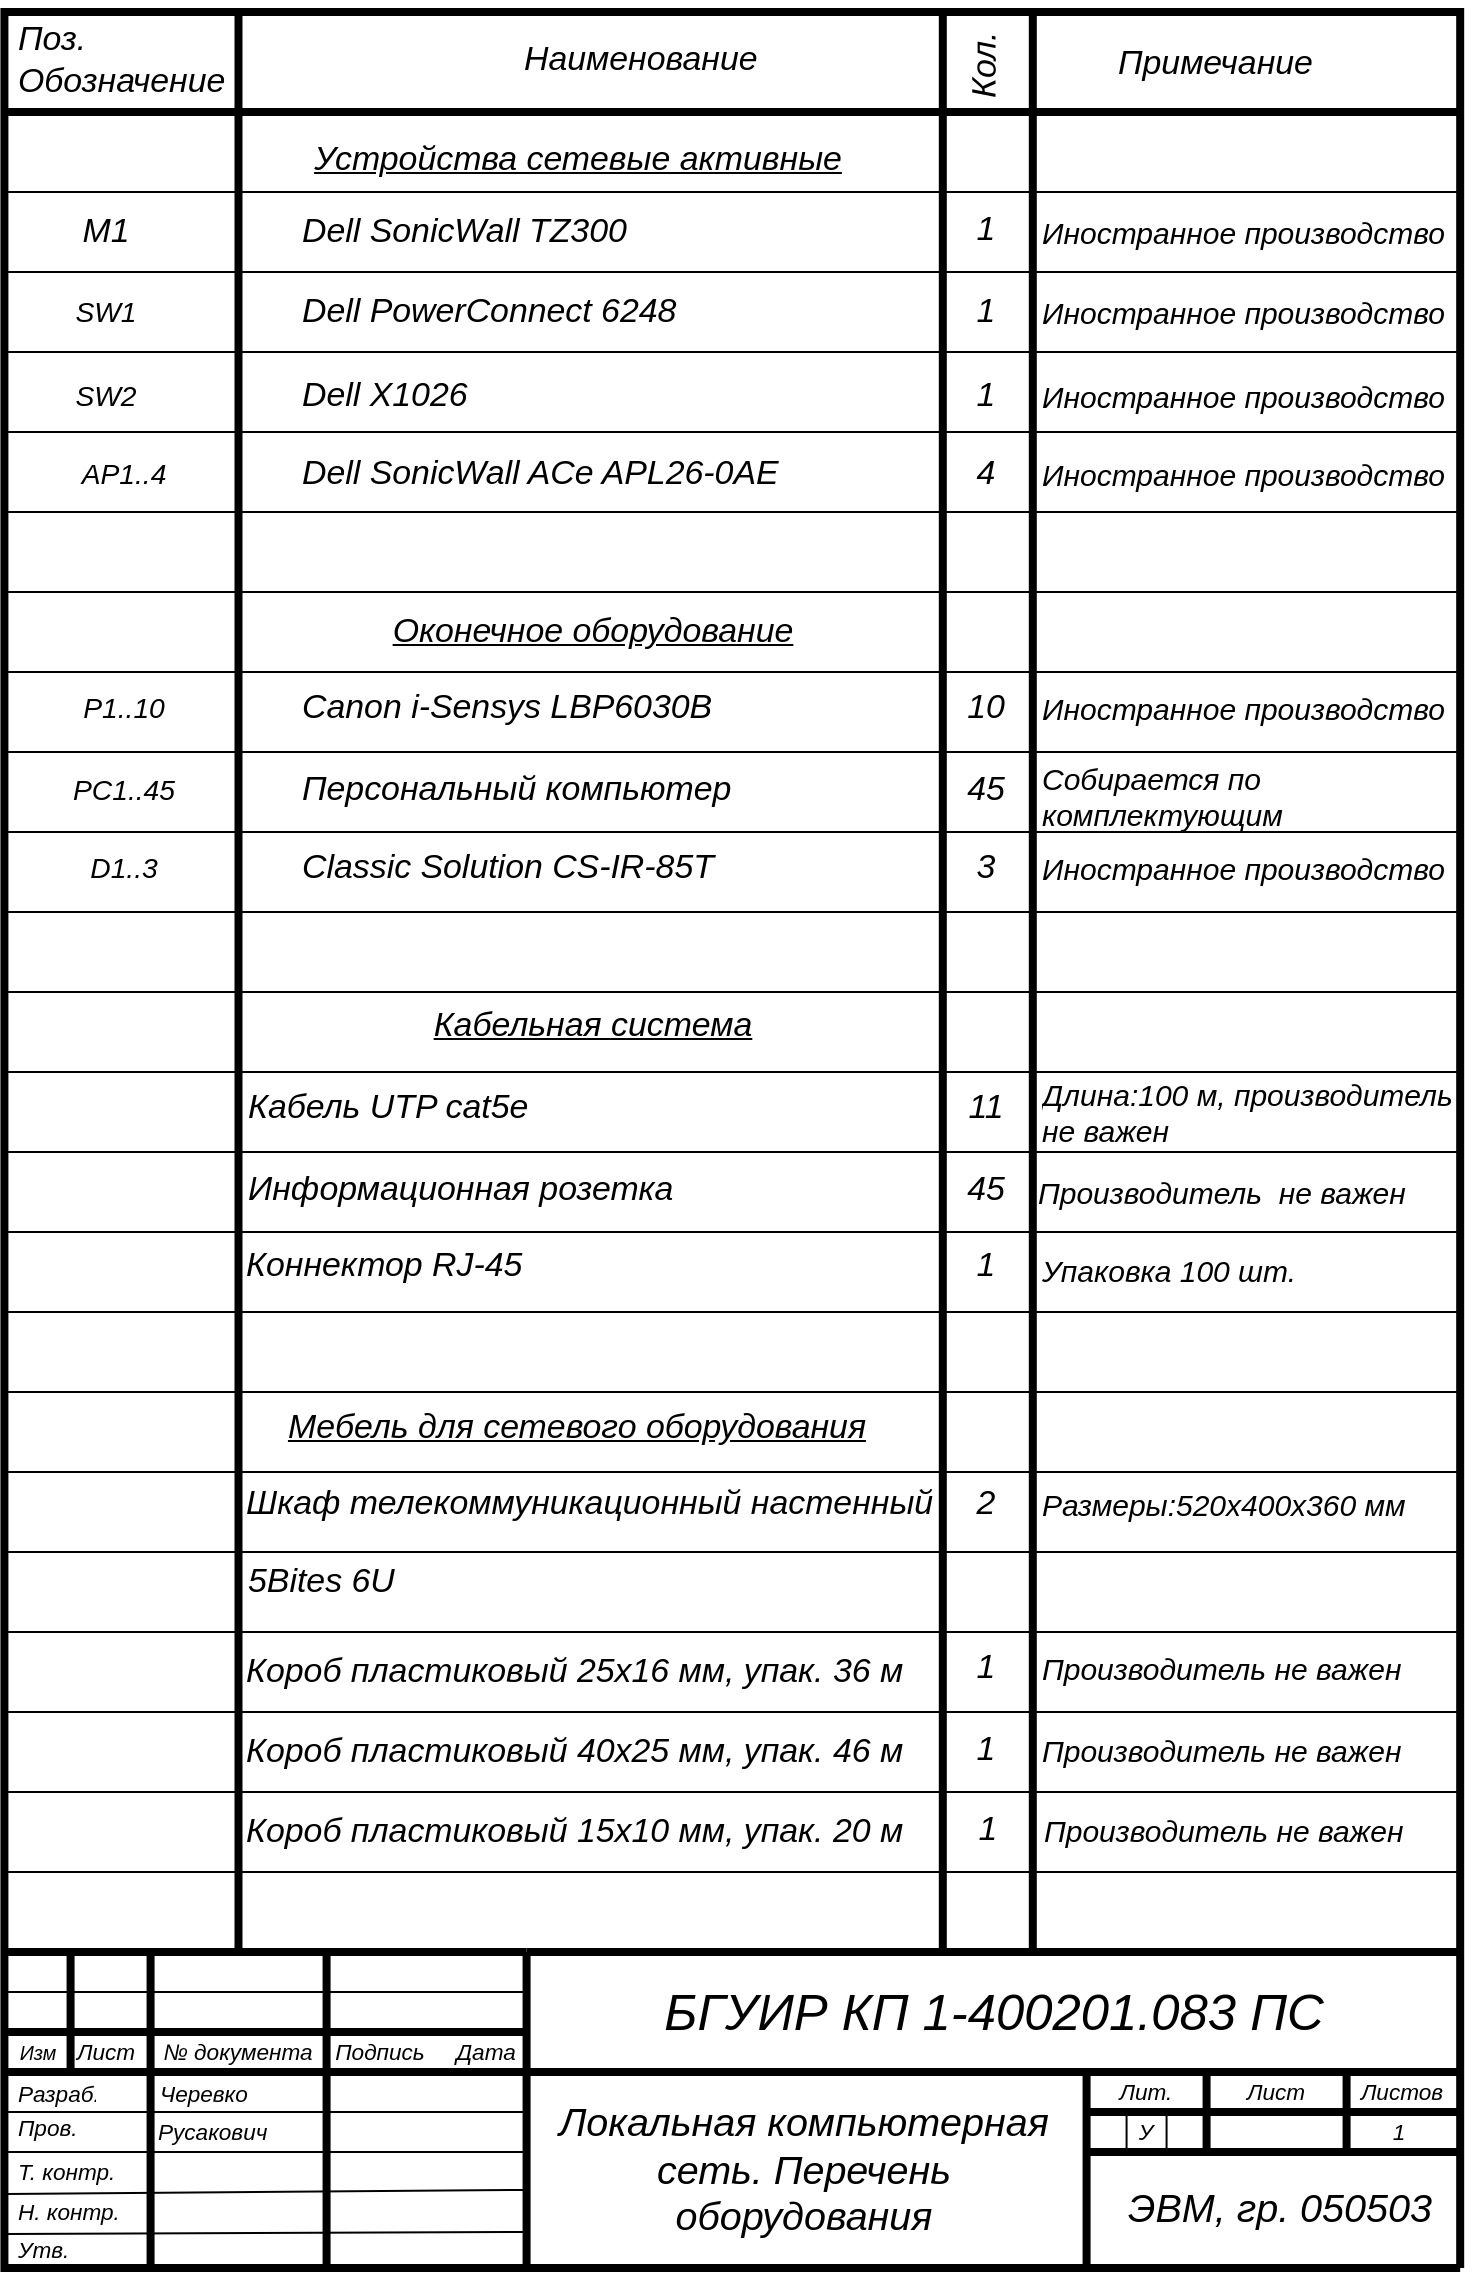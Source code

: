 <mxfile version="22.1.5" type="device" pages="2">
  <diagram name="Страница-1" id="Page-1">
    <mxGraphModel dx="1349" dy="573" grid="1" gridSize="19.685" guides="1" tooltips="1" connect="1" arrows="1" fold="1" page="1" pageScale="1" pageWidth="827" pageHeight="1169" math="0" shadow="0">
      <root>
        <mxCell id="0" />
        <mxCell id="1" parent="0" />
        <UserObject label="" tags="Connector Flowchart" id="oVYnMyqB6HdHMeqD0Xtg-227">
          <mxCell parent="1" visible="0" vertex="1">
            <mxGeometry x="-915.037" y="1128.475" as="geometry" />
          </mxCell>
        </UserObject>
        <UserObject label="&lt;div style=&quot;font-size: 1px&quot;&gt;&lt;/div&gt;" tags="Фон" id="w_kmnrcM_tMRYT-l8_0o-34">
          <mxCell style="verticalAlign=middle;align=center;overflow=width;vsdxID=90;rotation=270;fillColor=none;gradientColor=none;shape=stencil(nZBLDoAgDERP0z3SIyjew0SURgSD+Lu9kMZoXLhwN9O+tukAlrNpJg1SzDH4QW/URgNYgZTkjA4UkwJUgGXng+6DX1zLfmoymdXo17xh5zmRJ6Q42BWCfc2oJfdAr+Yv+AP9Cb7OJ3H/2JG1HNGz/84klThPVCc=);strokeColor=#000000;strokeWidth=4;points=[];labelBackgroundColor=none;rounded=0;html=1;whiteSpace=wrap;" parent="1" vertex="1">
            <mxGeometry x="-948.848" y="221" width="1128" height="727.88" as="geometry" />
          </mxCell>
        </UserObject>
        <UserObject label="&lt;div style=&quot;font-size: 1px&quot;&gt;&lt;p style=&quot;text-align:center;margin-left:0;margin-right:0;margin-top:0px;margin-bottom:0px;text-indent:0;vertical-align:middle;direction:ltr;&quot;&gt;&lt;font style=&quot;font-size:19.76px;font-family:Arial;color:#000000;direction:ltr;letter-spacing:0px;line-height:120%;opacity:1&quot;&gt;&lt;i&gt;Локальная компьютерная сеть. Перечень оборудования&lt;/i&gt;&lt;/font&gt;&lt;font style=&quot;font-size:19.76px;font-family:Arial;color:#000000;direction:ltr;letter-spacing:0px;line-height:120%;opacity:1&quot;&gt;&lt;i&gt;&lt;br&gt;&lt;/i&gt;&lt;/font&gt;&lt;/p&gt;&lt;/div&gt;" tags="Фон" id="w_kmnrcM_tMRYT-l8_0o-35">
          <mxCell style="verticalAlign=middle;align=center;overflow=width;vsdxID=97;fillColor=none;gradientColor=none;shape=stencil(nZBLDoAgDERP0z3SIyjew0SURgSD+Lu9kMZoXLhwN9O+tukAlrNpJg1SzDH4QW/URgNYgZTkjA4UkwJUgGXng+6DX1zLfmoymdXo17xh5zmRJ6Q42BWCfc2oJfdAr+Yv+AP9Cb7OJ3H/2JG1HNGz/84klThPVCc=);strokeColor=none;points=[];labelBackgroundColor=none;rounded=0;html=1;whiteSpace=wrap;" parent="1" vertex="1">
            <mxGeometry x="-488.717" y="1049.997" width="280" height="100" as="geometry" />
          </mxCell>
        </UserObject>
        <UserObject label="&lt;div style=&quot;font-size: 1px&quot;&gt;&lt;p style=&quot;text-align:center;margin-left:0;margin-right:0;margin-top:0px;margin-bottom:0px;text-indent:0;vertical-align:middle;direction:ltr;&quot;&gt;&lt;font style=&quot;font-size:25.4px;font-family:Arial;color:#000000;direction:ltr;letter-spacing:0px;line-height:120%;opacity:1&quot;&gt;&lt;i&gt;БГУИР КП 1-400201.083 ПС&lt;/i&gt;&lt;/font&gt;&lt;font style=&quot;font-size:25.4px;font-family:Arial;color:#000000;direction:ltr;letter-spacing:0px;line-height:120%;opacity:1&quot;&gt;&lt;i&gt;&lt;br&gt;&lt;/i&gt;&lt;/font&gt;&lt;/p&gt;&lt;/div&gt;" tags="Фон" id="w_kmnrcM_tMRYT-l8_0o-36">
          <mxCell style="verticalAlign=middle;align=center;overflow=width;vsdxID=194;fillColor=none;gradientColor=none;shape=stencil(nZBLDoAgDERP0z3SIyjew0SURgSD+Lu9kMZoXLhwN9O+tukAlrNpJg1SzDH4QW/URgNYgZTkjA4UkwJUgGXng+6DX1zLfmoymdXo17xh5zmRJ6Q42BWCfc2oJfdAr+Yv+AP9Cb7OJ3H/2JG1HNGz/84klThPVCc=);strokeColor=none;strokeWidth=4;points=[];labelBackgroundColor=none;rounded=0;html=1;whiteSpace=wrap;" parent="1" vertex="1">
            <mxGeometry x="-487.72" y="991" width="468.03" height="60" as="geometry" />
          </mxCell>
        </UserObject>
        <UserObject label="&lt;div style=&quot;&quot;&gt;&lt;p style=&quot;text-align: left; margin: 0px; text-indent: 0px; vertical-align: middle; direction: ltr;&quot;&gt;&lt;font face=&quot;Arial&quot;&gt;&lt;span style=&quot;font-size: 11.29px;&quot;&gt;&lt;i&gt;Черевко&lt;/i&gt;&lt;/span&gt;&lt;/font&gt;&lt;/p&gt;&lt;/div&gt;" tags="Фон" id="w_kmnrcM_tMRYT-l8_0o-37">
          <mxCell style="verticalAlign=middle;align=left;overflow=width;vsdxID=69;fillColor=none;gradientColor=none;shape=stencil(nZBLDoAgDERP0z3SIyjew0SURgSD+Lu9kMZoXLhwN9O+tukAlrNpJg1SzDH4QW/URgNYgZTkjA4UkwJUgGXng+6DX1zLfmoymdXo17xh5zmRJ6Q42BWCfc2oJfdAr+Yv+AP9Cb7OJ3H/2JG1HNGz/84klThPVCc=);strokeColor=none;strokeWidth=4;points=[];labelBackgroundColor=none;rounded=0;html=1;whiteSpace=wrap;" parent="1" vertex="1">
            <mxGeometry x="-671.26" y="1053" width="80.54" height="18" as="geometry" />
          </mxCell>
        </UserObject>
        <UserObject label="" tags="Фон" id="w_kmnrcM_tMRYT-l8_0o-38">
          <mxCell style="vsdxID=198;edgeStyle=none;startArrow=none;endArrow=none;startSize=5;endSize=5;strokeWidth=4;strokeColor=#000000;spacingTop=0;spacingBottom=0;spacingLeft=0;spacingRight=0;verticalAlign=middle;html=1;labelBackgroundColor=#ffffff;rounded=0;" parent="1" edge="1">
            <mxGeometry relative="1" as="geometry">
              <Array as="points" />
              <mxPoint x="-631.757" y="992" as="sourcePoint" />
              <mxPoint x="-631.757" y="19" as="targetPoint" />
            </mxGeometry>
          </mxCell>
        </UserObject>
        <UserObject label="" tags="Фон" id="w_kmnrcM_tMRYT-l8_0o-39">
          <mxCell style="vsdxID=199;edgeStyle=none;startArrow=none;endArrow=none;startSize=5;endSize=5;strokeWidth=4;strokeColor=#000000;spacingTop=0;spacingBottom=0;spacingLeft=0;spacingRight=0;verticalAlign=middle;html=1;labelBackgroundColor=#ffffff;rounded=0;" parent="1" edge="1">
            <mxGeometry relative="1" as="geometry">
              <Array as="points" />
              <mxPoint x="-279.597" y="989" as="sourcePoint" />
              <mxPoint x="-279.597" y="19" as="targetPoint" />
            </mxGeometry>
          </mxCell>
        </UserObject>
        <UserObject label="&lt;div style=&quot;font-size: 1px&quot;&gt;&lt;p style=&quot;text-align:left;margin-left:0;margin-right:0;margin-top:0px;margin-bottom:0px;text-indent:0;vertical-align:middle;direction:ltr;&quot;&gt;&lt;font style=&quot;font-size:11.29px;font-family:Arial;color:#000000;direction:ltr;letter-spacing:0px;line-height:120%;opacity:1&quot;&gt;&lt;i&gt;Т. контр.&lt;br/&gt;&lt;/i&gt;&lt;/font&gt;&lt;/p&gt;&lt;/div&gt;" tags="Фон" id="w_kmnrcM_tMRYT-l8_0o-40">
          <mxCell style="verticalAlign=middle;align=left;overflow=width;vsdxID=202;fillColor=none;gradientColor=none;shape=stencil(nZBLDoAgDERP0z3SIyjew0SURgSD+Lu9kMZoXLhwN9O+tukAlrNpJg1SzDH4QW/URgNYgZTkjA4UkwJUgGXng+6DX1zLfmoymdXo17xh5zmRJ6Q42BWCfc2oJfdAr+Yv+AP9Cb7OJ3H/2JG1HNGz/84klThPVCc=);strokeColor=none;strokeWidth=4;points=[];labelBackgroundColor=none;rounded=0;html=1;whiteSpace=wrap;" parent="1" vertex="1">
            <mxGeometry x="-742.12" y="1091" width="48.63" height="20" as="geometry" />
          </mxCell>
        </UserObject>
        <UserObject label="&lt;div style=&quot;font-size: 1px&quot;&gt;&lt;p style=&quot;text-align:left;margin-left:0;margin-right:0;margin-top:0px;margin-bottom:0px;text-indent:0;vertical-align:middle;direction:ltr;&quot;&gt;&lt;font style=&quot;font-size:11.29px;font-family:Arial;color:#000000;direction:ltr;letter-spacing:0px;line-height:120%;opacity:1&quot;&gt;&lt;i&gt;Н. контр.&lt;br/&gt;&lt;/i&gt;&lt;/font&gt;&lt;/p&gt;&lt;/div&gt;" tags="Фон" id="w_kmnrcM_tMRYT-l8_0o-41">
          <mxCell style="verticalAlign=middle;align=left;overflow=width;vsdxID=203;fillColor=none;gradientColor=none;shape=stencil(nZBLDoAgDERP0z3SIyjew0SURgSD+Lu9kMZoXLhwN9O+tukAlrNpJg1SzDH4QW/URgNYgZTkjA4UkwJUgGXng+6DX1zLfmoymdXo17xh5zmRJ6Q42BWCfc2oJfdAr+Yv+AP9Cb7OJ3H/2JG1HNGz/84klThPVCc=);strokeColor=none;strokeWidth=4;points=[];labelBackgroundColor=none;rounded=0;html=1;whiteSpace=wrap;" parent="1" vertex="1">
            <mxGeometry x="-742.12" y="1111" width="52.56" height="20" as="geometry" />
          </mxCell>
        </UserObject>
        <UserObject label="&lt;div style=&quot;font-size: 1px&quot;&gt;&lt;p style=&quot;text-align:left;margin-left:0;margin-right:0;margin-top:0px;margin-bottom:0px;text-indent:0;vertical-align:middle;direction:ltr;&quot;&gt;&lt;font style=&quot;font-size:11.29px;font-family:Arial;color:#000000;direction:ltr;letter-spacing:0px;line-height:120%;opacity:1&quot;&gt;&lt;i&gt;Утв.&lt;br/&gt;&lt;/i&gt;&lt;/font&gt;&lt;/p&gt;&lt;/div&gt;" tags="Фон" id="w_kmnrcM_tMRYT-l8_0o-42">
          <mxCell style="verticalAlign=middle;align=left;overflow=width;vsdxID=204;fillColor=none;gradientColor=none;shape=stencil(nZBLDoAgDERP0z3SIyjew0SURgSD+Lu9kMZoXLhwN9O+tukAlrNpJg1SzDH4QW/URgNYgZTkjA4UkwJUgGXng+6DX1zLfmoymdXo17xh5zmRJ6Q42BWCfc2oJfdAr+Yv+AP9Cb7OJ3H/2JG1HNGz/84klThPVCc=);strokeColor=none;strokeWidth=4;points=[];labelBackgroundColor=none;rounded=0;html=1;whiteSpace=wrap;" parent="1" vertex="1">
            <mxGeometry x="-742.12" y="1130" width="34.85" height="20" as="geometry" />
          </mxCell>
        </UserObject>
        <UserObject label="" tags="Фон" id="w_kmnrcM_tMRYT-l8_0o-43">
          <mxCell style="vsdxID=205;edgeStyle=none;startArrow=none;endArrow=none;startSize=5;endSize=5;strokeWidth=4;strokeColor=#000000;spacingTop=0;spacingBottom=0;spacingLeft=0;spacingRight=0;verticalAlign=middle;html=1;labelBackgroundColor=#ffffff;rounded=0;" parent="1" edge="1">
            <mxGeometry relative="1" as="geometry">
              <Array as="points" />
              <mxPoint x="-487.717" y="990.997" as="sourcePoint" />
              <mxPoint x="-747.717" y="990.997" as="targetPoint" />
            </mxGeometry>
          </mxCell>
        </UserObject>
        <UserObject label="" tags="Фон" id="w_kmnrcM_tMRYT-l8_0o-44">
          <mxCell style="vsdxID=207;edgeStyle=none;startArrow=none;endArrow=none;startSize=5;endSize=5;strokeColor=#000000;spacingTop=0;spacingBottom=0;spacingLeft=0;spacingRight=0;verticalAlign=middle;html=1;labelBackgroundColor=#ffffff;rounded=0;" parent="1" edge="1">
            <mxGeometry relative="1" as="geometry">
              <mxPoint x="-1" as="offset" />
              <Array as="points" />
              <mxPoint x="-747.717" y="1010.997" as="sourcePoint" />
              <mxPoint x="-488.717" y="1010.997" as="targetPoint" />
            </mxGeometry>
          </mxCell>
        </UserObject>
        <UserObject label="" tags="Фон" id="w_kmnrcM_tMRYT-l8_0o-45">
          <mxCell style="vsdxID=209;edgeStyle=none;startArrow=none;endArrow=none;startSize=5;endSize=5;strokeWidth=4;strokeColor=#000000;spacingTop=0;spacingBottom=0;spacingLeft=0;spacingRight=0;verticalAlign=middle;html=1;labelBackgroundColor=#ffffff;rounded=0;" parent="1" edge="1">
            <mxGeometry relative="1" as="geometry">
              <mxPoint as="offset" />
              <Array as="points" />
              <mxPoint x="-747.717" y="1030.997" as="sourcePoint" />
              <mxPoint x="-487.717" y="1030.997" as="targetPoint" />
            </mxGeometry>
          </mxCell>
        </UserObject>
        <UserObject label="" tags="Фон" id="w_kmnrcM_tMRYT-l8_0o-46">
          <mxCell style="vsdxID=210;edgeStyle=none;startArrow=none;endArrow=none;startSize=5;endSize=5;strokeWidth=4;strokeColor=#000000;spacingTop=0;spacingBottom=0;spacingLeft=0;spacingRight=0;verticalAlign=middle;html=1;labelBackgroundColor=#ffffff;rounded=0;" parent="1" edge="1">
            <mxGeometry relative="1" as="geometry">
              <mxPoint as="offset" />
              <Array as="points" />
              <mxPoint x="-747.717" y="1050.997" as="sourcePoint" />
              <mxPoint x="-20" y="1050.997" as="targetPoint" />
            </mxGeometry>
          </mxCell>
        </UserObject>
        <UserObject label="" tags="Фон" id="w_kmnrcM_tMRYT-l8_0o-47">
          <mxCell style="vsdxID=211;edgeStyle=none;startArrow=none;endArrow=none;startSize=5;endSize=5;strokeColor=#000000;spacingTop=0;spacingBottom=0;spacingLeft=0;spacingRight=0;verticalAlign=middle;html=1;labelBackgroundColor=#ffffff;rounded=0;" parent="1" edge="1">
            <mxGeometry relative="1" as="geometry">
              <mxPoint x="-1" as="offset" />
              <Array as="points" />
              <mxPoint x="-747.717" y="1070.997" as="sourcePoint" />
              <mxPoint x="-488.717" y="1070.997" as="targetPoint" />
            </mxGeometry>
          </mxCell>
        </UserObject>
        <UserObject label="" tags="Фон" id="w_kmnrcM_tMRYT-l8_0o-48">
          <mxCell style="vsdxID=212;edgeStyle=none;startArrow=none;endArrow=none;startSize=5;endSize=5;strokeColor=#000000;spacingTop=0;spacingBottom=0;spacingLeft=0;spacingRight=0;verticalAlign=middle;html=1;labelBackgroundColor=#ffffff;rounded=0;" parent="1" edge="1">
            <mxGeometry relative="1" as="geometry">
              <Array as="points" />
              <mxPoint x="-747.717" y="1131.997" as="sourcePoint" />
              <mxPoint x="-487.717" y="1130.997" as="targetPoint" />
            </mxGeometry>
          </mxCell>
        </UserObject>
        <UserObject label="" tags="Фон" id="w_kmnrcM_tMRYT-l8_0o-49">
          <mxCell style="vsdxID=213;edgeStyle=none;startArrow=none;endArrow=none;startSize=5;endSize=5;strokeColor=#000000;spacingTop=0;spacingBottom=0;spacingLeft=0;spacingRight=0;verticalAlign=middle;html=1;labelBackgroundColor=#ffffff;rounded=0;" parent="1" edge="1">
            <mxGeometry relative="1" as="geometry">
              <Array as="points" />
              <mxPoint x="-747.717" y="1111.997" as="sourcePoint" />
              <mxPoint x="-488.717" y="1109.997" as="targetPoint" />
            </mxGeometry>
          </mxCell>
        </UserObject>
        <UserObject label="" tags="Фон" id="w_kmnrcM_tMRYT-l8_0o-50">
          <mxCell style="vsdxID=214;edgeStyle=none;startArrow=none;endArrow=none;startSize=5;endSize=5;strokeColor=#000000;spacingTop=0;spacingBottom=0;spacingLeft=0;spacingRight=0;verticalAlign=middle;html=1;labelBackgroundColor=#ffffff;rounded=0;" parent="1" edge="1">
            <mxGeometry relative="1" as="geometry">
              <mxPoint x="-1" as="offset" />
              <Array as="points" />
              <mxPoint x="-747.717" y="1090.997" as="sourcePoint" />
              <mxPoint x="-488.717" y="1090.997" as="targetPoint" />
            </mxGeometry>
          </mxCell>
        </UserObject>
        <UserObject label="" tags="Фон" id="w_kmnrcM_tMRYT-l8_0o-51">
          <mxCell style="vsdxID=215;edgeStyle=none;startArrow=none;endArrow=none;startSize=5;endSize=5;strokeWidth=4;strokeColor=#000000;spacingTop=0;spacingBottom=0;spacingLeft=0;spacingRight=0;verticalAlign=middle;html=1;labelBackgroundColor=#ffffff;rounded=0;" parent="1" edge="1">
            <mxGeometry relative="1" as="geometry">
              <Array as="points" />
              <mxPoint x="-487.717" y="990.997" as="sourcePoint" />
              <mxPoint x="-487.717" y="1150.997" as="targetPoint" />
            </mxGeometry>
          </mxCell>
        </UserObject>
        <UserObject label="" tags="Фон" id="w_kmnrcM_tMRYT-l8_0o-52">
          <mxCell style="vsdxID=216;edgeStyle=none;startArrow=none;endArrow=none;startSize=5;endSize=5;strokeWidth=4;strokeColor=#000000;spacingTop=0;spacingBottom=0;spacingLeft=0;spacingRight=0;verticalAlign=middle;html=1;labelBackgroundColor=#ffffff;rounded=0;" parent="1" edge="1">
            <mxGeometry relative="1" as="geometry">
              <Array as="points" />
              <mxPoint x="-587.717" y="990.997" as="sourcePoint" />
              <mxPoint x="-587.717" y="1150.997" as="targetPoint" />
            </mxGeometry>
          </mxCell>
        </UserObject>
        <UserObject label="" tags="Фон" id="w_kmnrcM_tMRYT-l8_0o-53">
          <mxCell style="vsdxID=217;edgeStyle=none;startArrow=none;endArrow=none;startSize=5;endSize=5;strokeWidth=4;strokeColor=#000000;spacingTop=0;spacingBottom=0;spacingLeft=0;spacingRight=0;verticalAlign=middle;html=1;labelBackgroundColor=#ffffff;rounded=0;" parent="1" edge="1">
            <mxGeometry relative="1" as="geometry">
              <Array as="points" />
              <mxPoint x="-675.717" y="1150.997" as="sourcePoint" />
              <mxPoint x="-675.717" y="990.997" as="targetPoint" />
            </mxGeometry>
          </mxCell>
        </UserObject>
        <UserObject label="&lt;div style=&quot;font-size: 1px&quot;&gt;&lt;p style=&quot;text-align:left;margin-left:0;margin-right:0;margin-top:0px;margin-bottom:0px;text-indent:0;vertical-align:middle;direction:ltr;&quot;&gt;&lt;font style=&quot;font-size:11.29px;font-family:Arial;color:#000000;direction:ltr;letter-spacing:0px;line-height:120%;opacity:1&quot;&gt;&lt;i&gt;Разраб.&lt;br/&gt;&lt;/i&gt;&lt;/font&gt;&lt;/p&gt;&lt;/div&gt;" tags="Фон" id="w_kmnrcM_tMRYT-l8_0o-54">
          <mxCell style="verticalAlign=middle;align=left;overflow=width;vsdxID=218;fillColor=none;gradientColor=none;shape=stencil(nZBLDoAgDERP0z3SIyjew0SURgSD+Lu9kMZoXLhwN9O+tukAlrNpJg1SzDH4QW/URgNYgZTkjA4UkwJUgGXng+6DX1zLfmoymdXo17xh5zmRJ6Q42BWCfc2oJfdAr+Yv+AP9Cb7OJ3H/2JG1HNGz/84klThPVCc=);strokeColor=none;strokeWidth=4;points=[];labelBackgroundColor=none;rounded=0;html=1;whiteSpace=wrap;" parent="1" vertex="1">
            <mxGeometry x="-742.12" y="1052" width="39.37" height="20" as="geometry" />
          </mxCell>
        </UserObject>
        <UserObject label="&lt;div style=&quot;font-size: 1px&quot;&gt;&lt;p style=&quot;text-align:left;margin-left:0;margin-right:0;margin-top:0px;margin-bottom:0px;text-indent:0;vertical-align:middle;direction:ltr;&quot;&gt;&lt;font style=&quot;font-size:11.29px;font-family:Arial;color:#000000;direction:ltr;letter-spacing:0px;line-height:120%;opacity:1&quot;&gt;&lt;i&gt;Пров.&lt;br/&gt;&lt;/i&gt;&lt;/font&gt;&lt;/p&gt;&lt;/div&gt;" tags="Фон" id="w_kmnrcM_tMRYT-l8_0o-55">
          <mxCell style="verticalAlign=middle;align=left;overflow=width;vsdxID=219;fillColor=none;gradientColor=none;shape=stencil(nZBLDoAgDERP0z3SIyjew0SURgSD+Lu9kMZoXLhwN9O+tukAlrNpJg1SzDH4QW/URgNYgZTkjA4UkwJUgGXng+6DX1zLfmoymdXo17xh5zmRJ6Q42BWCfc2oJfdAr+Yv+AP9Cb7OJ3H/2JG1HNGz/84klThPVCc=);strokeColor=none;strokeWidth=4;points=[];labelBackgroundColor=none;rounded=0;html=1;whiteSpace=wrap;" parent="1" vertex="1">
            <mxGeometry x="-742.12" y="1068.9" width="34.85" height="20" as="geometry" />
          </mxCell>
        </UserObject>
        <UserObject label="" tags="Фон" id="w_kmnrcM_tMRYT-l8_0o-56">
          <mxCell style="vsdxID=220;edgeStyle=none;startArrow=none;endArrow=none;startSize=5;endSize=5;strokeWidth=4;strokeColor=#000000;spacingTop=0;spacingBottom=0;spacingLeft=0;spacingRight=0;verticalAlign=middle;html=1;labelBackgroundColor=#ffffff;rounded=0;" parent="1" edge="1">
            <mxGeometry relative="1" as="geometry">
              <Array as="points" />
              <mxPoint x="-715.717" y="1050.997" as="sourcePoint" />
              <mxPoint x="-715.717" y="990.997" as="targetPoint" />
            </mxGeometry>
          </mxCell>
        </UserObject>
        <UserObject label="&lt;div style=&quot;font-size: 1px&quot;&gt;&lt;p style=&quot;text-align:center;margin-left:0;margin-right:0;margin-top:0px;margin-bottom:0px;text-indent:0;vertical-align:middle;direction:ltr;&quot;&gt;&lt;font style=&quot;font-size:9.88px;font-family:Arial;color:#000000;direction:ltr;letter-spacing:0px;line-height:120%;opacity:1&quot;&gt;&lt;i&gt;Изм&lt;br/&gt;&lt;/i&gt;&lt;/font&gt;&lt;/p&gt;&lt;/div&gt;" tags="Фон" id="w_kmnrcM_tMRYT-l8_0o-57">
          <mxCell style="verticalAlign=middle;align=center;overflow=width;vsdxID=221;fillColor=none;gradientColor=none;shape=stencil(nZBLDoAgDERP0z3SIyjew0SURgSD+Lu9kMZoXLhwN9O+tukAlrNpJg1SzDH4QW/URgNYgZTkjA4UkwJUgGXng+6DX1zLfmoymdXo17xh5zmRJ6Q42BWCfc2oJfdAr+Yv+AP9Cb7OJ3H/2JG1HNGz/84klThPVCc=);strokeColor=none;strokeWidth=4;spacingLeft=-3;spacingRight=-3;points=[];labelBackgroundColor=none;rounded=0;html=1;whiteSpace=wrap;" parent="1" vertex="1">
            <mxGeometry x="-747.717" y="1030.997" width="32" height="20" as="geometry" />
          </mxCell>
        </UserObject>
        <UserObject label="&lt;div style=&quot;font-size: 1px&quot;&gt;&lt;p style=&quot;text-align:center;margin-left:0;margin-right:0;margin-top:0px;margin-bottom:0px;text-indent:0;vertical-align:middle;direction:ltr;&quot;&gt;&lt;font style=&quot;font-size:11.29px;font-family:Arial;color:#000000;direction:ltr;letter-spacing:0px;line-height:120%;opacity:1&quot;&gt;&lt;i&gt;Лист&lt;br/&gt;&lt;/i&gt;&lt;/font&gt;&lt;/p&gt;&lt;/div&gt;" tags="Фон" id="w_kmnrcM_tMRYT-l8_0o-58">
          <mxCell style="verticalAlign=middle;align=center;overflow=width;vsdxID=222;fillColor=none;gradientColor=none;shape=stencil(nZBLDoAgDERP0z3SIyjew0SURgSD+Lu9kMZoXLhwN9O+tukAlrNpJg1SzDH4QW/URgNYgZTkjA4UkwJUgGXng+6DX1zLfmoymdXo17xh5zmRJ6Q42BWCfc2oJfdAr+Yv+AP9Cb7OJ3H/2JG1HNGz/84klThPVCc=);strokeColor=none;strokeWidth=4;points=[];labelBackgroundColor=none;rounded=0;html=1;whiteSpace=wrap;" parent="1" vertex="1">
            <mxGeometry x="-721.717" y="1030.997" width="48" height="20" as="geometry" />
          </mxCell>
        </UserObject>
        <UserObject label="" tags="Фон" id="w_kmnrcM_tMRYT-l8_0o-59">
          <mxCell style="vsdxID=224;edgeStyle=none;startArrow=none;endArrow=none;startSize=5;endSize=5;strokeWidth=4;strokeColor=#000000;spacingTop=0;spacingBottom=0;spacingLeft=0;spacingRight=0;verticalAlign=middle;html=1;labelBackgroundColor=#ffffff;rounded=0;" parent="1" edge="1">
            <mxGeometry relative="1" as="geometry">
              <mxPoint as="offset" />
              <Array as="points" />
              <mxPoint x="-487.717" y="990.997" as="sourcePoint" />
              <mxPoint x="-20" y="991" as="targetPoint" />
            </mxGeometry>
          </mxCell>
        </UserObject>
        <UserObject label="" tags="Фон" id="w_kmnrcM_tMRYT-l8_0o-60">
          <mxCell style="vsdxID=226;edgeStyle=none;startArrow=none;endArrow=none;startSize=5;endSize=5;strokeWidth=4;strokeColor=#000000;spacingTop=0;spacingBottom=0;spacingLeft=0;spacingRight=0;verticalAlign=middle;html=1;labelBackgroundColor=#ffffff;rounded=0;" parent="1" edge="1">
            <mxGeometry relative="1" as="geometry">
              <Array as="points" />
              <mxPoint x="-147.717" y="1050.997" as="sourcePoint" />
              <mxPoint x="-147.717" y="1090.997" as="targetPoint" />
            </mxGeometry>
          </mxCell>
        </UserObject>
        <UserObject label="" tags="Фон" id="w_kmnrcM_tMRYT-l8_0o-61">
          <mxCell style="vsdxID=227;edgeStyle=none;startArrow=none;endArrow=none;startSize=5;endSize=5;strokeWidth=4;strokeColor=#000000;spacingTop=0;spacingBottom=0;spacingLeft=0;spacingRight=0;verticalAlign=middle;html=1;labelBackgroundColor=#ffffff;rounded=0;" parent="1" edge="1">
            <mxGeometry relative="1" as="geometry">
              <Array as="points" />
              <mxPoint x="-207.717" y="1050.997" as="sourcePoint" />
              <mxPoint x="-207.717" y="1150.997" as="targetPoint" />
            </mxGeometry>
          </mxCell>
        </UserObject>
        <UserObject label="" tags="Фон" id="w_kmnrcM_tMRYT-l8_0o-62">
          <mxCell style="vsdxID=228;edgeStyle=none;startArrow=none;endArrow=none;startSize=5;endSize=5;strokeWidth=4;strokeColor=#000000;spacingTop=0;spacingBottom=0;spacingLeft=0;spacingRight=0;verticalAlign=middle;html=1;labelBackgroundColor=#ffffff;rounded=0;" parent="1" edge="1">
            <mxGeometry relative="1" as="geometry">
              <mxPoint as="offset" />
              <Array as="points" />
              <mxPoint x="-207.717" y="1090.997" as="sourcePoint" />
              <mxPoint x="-21" y="1090.997" as="targetPoint" />
            </mxGeometry>
          </mxCell>
        </UserObject>
        <UserObject label="" tags="Фон" id="w_kmnrcM_tMRYT-l8_0o-63">
          <mxCell style="vsdxID=229;edgeStyle=none;startArrow=none;endArrow=none;startSize=5;endSize=5;strokeWidth=4;strokeColor=#000000;spacingTop=0;spacingBottom=0;spacingLeft=0;spacingRight=0;verticalAlign=middle;html=1;labelBackgroundColor=#ffffff;rounded=0;" parent="1" edge="1">
            <mxGeometry relative="1" as="geometry">
              <Array as="points" />
              <mxPoint x="-77.717" y="1050.997" as="sourcePoint" />
              <mxPoint x="-77.717" y="1090.997" as="targetPoint" />
            </mxGeometry>
          </mxCell>
        </UserObject>
        <UserObject label="&lt;div style=&quot;font-size: 1px&quot;&gt;&lt;p style=&quot;text-align:center;margin-left:0;margin-right:0;margin-top:0px;margin-bottom:0px;text-indent:0;vertical-align:middle;direction:ltr;&quot;&gt;&lt;font style=&quot;font-size:11.29px;font-family:Arial;color:#000000;direction:ltr;letter-spacing:0px;line-height:120%;opacity:1&quot;&gt;&lt;i&gt;Ли&lt;/i&gt;&lt;/font&gt;&lt;font style=&quot;font-size:11.29px;font-family:Arial;color:#000000;direction:ltr;letter-spacing:0px;line-height:120%;opacity:1&quot;&gt;&lt;i&gt;c&lt;/i&gt;&lt;/font&gt;&lt;font style=&quot;font-size:11.29px;font-family:Arial;color:#000000;direction:ltr;letter-spacing:0px;line-height:120%;opacity:1&quot;&gt;&lt;i&gt;т&lt;br/&gt;&lt;/i&gt;&lt;/font&gt;&lt;/p&gt;&lt;/div&gt;" tags="Фон" id="w_kmnrcM_tMRYT-l8_0o-64">
          <mxCell style="verticalAlign=middle;align=center;overflow=width;vsdxID=230;fillColor=none;gradientColor=none;shape=stencil(nZBLDoAgDERP0z3SIyjew0SURgSD+Lu9kMZoXLhwN9O+tukAlrNpJg1SzDH4QW/URgNYgZTkjA4UkwJUgGXng+6DX1zLfmoymdXo17xh5zmRJ6Q42BWCfc2oJfdAr+Yv+AP9Cb7OJ3H/2JG1HNGz/84klThPVCc=);strokeColor=none;strokeWidth=4;points=[];labelBackgroundColor=none;rounded=0;html=1;whiteSpace=wrap;" parent="1" vertex="1">
            <mxGeometry x="-142.717" y="1050.997" width="60" height="20" as="geometry" />
          </mxCell>
        </UserObject>
        <UserObject label="&lt;div style=&quot;font-size: 1px&quot;&gt;&lt;p style=&quot;text-align:center;margin-left:0;margin-right:0;margin-top:0px;margin-bottom:0px;text-indent:0;vertical-align:middle;direction:ltr;&quot;&gt;&lt;font style=&quot;font-size:11.29px;font-family:Arial;color:#000000;direction:ltr;letter-spacing:0px;line-height:120%;opacity:1&quot;&gt;&lt;i&gt;Ли&lt;/i&gt;&lt;/font&gt;&lt;font style=&quot;font-size:11.29px;font-family:Arial;color:#000000;direction:ltr;letter-spacing:0px;line-height:120%;opacity:1&quot;&gt;&lt;i&gt;c&lt;/i&gt;&lt;/font&gt;&lt;font style=&quot;font-size:11.29px;font-family:Arial;color:#000000;direction:ltr;letter-spacing:0px;line-height:120%;opacity:1&quot;&gt;&lt;i&gt;тов&lt;/i&gt;&lt;/font&gt;&lt;font style=&quot;font-size:11.29px;font-family:Arial;color:#000000;direction:ltr;letter-spacing:0px;line-height:120%;opacity:1&quot;&gt;&lt;i&gt;&lt;br/&gt;&lt;/i&gt;&lt;/font&gt;&lt;/p&gt;&lt;/div&gt;" tags="Фон" id="w_kmnrcM_tMRYT-l8_0o-65">
          <mxCell style="verticalAlign=middle;align=center;overflow=width;vsdxID=231;fillColor=none;gradientColor=none;shape=stencil(nZBLDoAgDERP0z3SIyjew0SURgSD+Lu9kMZoXLhwN9O+tukAlrNpJg1SzDH4QW/URgNYgZTkjA4UkwJUgGXng+6DX1zLfmoymdXo17xh5zmRJ6Q42BWCfc2oJfdAr+Yv+AP9Cb7OJ3H/2JG1HNGz/84klThPVCc=);strokeColor=none;strokeWidth=4;points=[];labelBackgroundColor=none;rounded=0;html=1;whiteSpace=wrap;" parent="1" vertex="1">
            <mxGeometry x="-79.687" y="1050.997" width="60" height="20" as="geometry" />
          </mxCell>
        </UserObject>
        <UserObject label="" tags="Фон" id="w_kmnrcM_tMRYT-l8_0o-66">
          <mxCell style="vsdxID=232;edgeStyle=none;startArrow=none;endArrow=none;startSize=5;endSize=5;strokeWidth=4;strokeColor=#000000;spacingTop=0;spacingBottom=0;spacingLeft=0;spacingRight=0;verticalAlign=middle;html=1;labelBackgroundColor=#ffffff;rounded=0;" parent="1" edge="1">
            <mxGeometry relative="1" as="geometry">
              <mxPoint as="offset" />
              <Array as="points" />
              <mxPoint x="-207.717" y="1070.997" as="sourcePoint" />
              <mxPoint x="-21" y="1070.997" as="targetPoint" />
            </mxGeometry>
          </mxCell>
        </UserObject>
        <UserObject label="&lt;div style=&quot;font-size: 1px&quot;&gt;&lt;p style=&quot;text-align:center;margin-left:0;margin-right:0;margin-top:0px;margin-bottom:0px;text-indent:0;vertical-align:middle;direction:ltr;&quot;&gt;&lt;font style=&quot;font-size:11.29px;font-family:Arial;color:#000000;direction:ltr;letter-spacing:0px;line-height:120%;opacity:1&quot;&gt;&lt;i&gt;У&lt;br/&gt;&lt;/i&gt;&lt;/font&gt;&lt;/p&gt;&lt;/div&gt;" tags="Фон" id="w_kmnrcM_tMRYT-l8_0o-67">
          <mxCell style="verticalAlign=middle;align=center;overflow=width;vsdxID=233;fillColor=none;gradientColor=none;shape=stencil(nZBLDoAgDERP0z3SIyjew0SURgSD+Lu9kMZoXLhwN9O+tukAlrNpJg1SzDH4QW/URgNYgZTkjA4UkwJUgGXng+6DX1zLfmoymdXo17xh5zmRJ6Q42BWCfc2oJfdAr+Yv+AP9Cb7OJ3H/2JG1HNGz/84klThPVCc=);strokeColor=none;strokeWidth=4;points=[];labelBackgroundColor=none;rounded=0;html=1;whiteSpace=wrap;" parent="1" vertex="1">
            <mxGeometry x="-207.717" y="1070.997" width="60" height="20" as="geometry" />
          </mxCell>
        </UserObject>
        <UserObject label="" tags="Фон" id="w_kmnrcM_tMRYT-l8_0o-68">
          <mxCell style="vsdxID=234;edgeStyle=none;startArrow=none;endArrow=none;startSize=5;endSize=5;strokeColor=#000000;spacingTop=0;spacingBottom=0;spacingLeft=0;spacingRight=0;verticalAlign=middle;html=1;labelBackgroundColor=#ffffff;rounded=0;" parent="1" edge="1">
            <mxGeometry relative="1" as="geometry">
              <Array as="points" />
              <mxPoint x="-187.717" y="1070.997" as="sourcePoint" />
              <mxPoint x="-187.717" y="1090.997" as="targetPoint" />
            </mxGeometry>
          </mxCell>
        </UserObject>
        <UserObject label="" tags="Фон" id="w_kmnrcM_tMRYT-l8_0o-69">
          <mxCell style="vsdxID=235;edgeStyle=none;startArrow=none;endArrow=none;startSize=5;endSize=5;strokeColor=#000000;spacingTop=0;spacingBottom=0;spacingLeft=0;spacingRight=0;verticalAlign=middle;html=1;labelBackgroundColor=#ffffff;rounded=0;" parent="1" edge="1">
            <mxGeometry relative="1" as="geometry">
              <Array as="points" />
              <mxPoint x="-167.717" y="1070.997" as="sourcePoint" />
              <mxPoint x="-167.717" y="1090.997" as="targetPoint" />
            </mxGeometry>
          </mxCell>
        </UserObject>
        <UserObject label="&lt;div style=&quot;font-size: 1px&quot;&gt;&lt;p style=&quot;text-align:center;margin-left:0;margin-right:0;margin-top:0px;margin-bottom:0px;text-indent:0;vertical-align:middle;direction:ltr;&quot;&gt;&lt;font style=&quot;font-size:11.29px;font-family:Arial;color:#000000;direction:ltr;letter-spacing:0px;line-height:120%;opacity:1&quot;&gt;&lt;i&gt;1&lt;br/&gt;&lt;/i&gt;&lt;/font&gt;&lt;/p&gt;&lt;/div&gt;" tags="Фон" id="w_kmnrcM_tMRYT-l8_0o-70">
          <mxCell style="verticalAlign=middle;align=center;overflow=width;vsdxID=236;fillColor=none;gradientColor=none;shape=stencil(nZBLDoAgDERP0z3SIyjew0SURgSD+Lu9kMZoXLhwN9O+tukAlrNpJg1SzDH4QW/URgNYgZTkjA4UkwJUgGXng+6DX1zLfmoymdXo17xh5zmRJ6Q42BWCfc2oJfdAr+Yv+AP9Cb7OJ3H/2JG1HNGz/84klThPVCc=);strokeColor=none;strokeWidth=4;points=[];labelBackgroundColor=none;rounded=0;html=1;whiteSpace=wrap;" parent="1" vertex="1">
            <mxGeometry x="-64.96" y="1071" width="27.44" height="20" as="geometry" />
          </mxCell>
        </UserObject>
        <UserObject label="&lt;div style=&quot;font-size: 1px&quot;&gt;&lt;p style=&quot;text-align:center;margin-left:0;margin-right:0;margin-top:0px;margin-bottom:0px;text-indent:0;vertical-align:middle;direction:ltr;&quot;&gt;&lt;font style=&quot;font-size:19.76px;font-family:Arial;color:#000000;direction:ltr;letter-spacing:0px;line-height:120%;opacity:1&quot;&gt;&lt;i&gt;ЭВМ, гр. 050503&lt;/i&gt;&lt;/font&gt;&lt;font style=&quot;font-size:19.76px;font-family:Arial;color:#000000;direction:ltr;letter-spacing:0px;line-height:120%;opacity:1&quot;&gt;&lt;i&gt;&lt;br&gt;&lt;/i&gt;&lt;/font&gt;&lt;/p&gt;&lt;/div&gt;" tags="Фон" id="w_kmnrcM_tMRYT-l8_0o-71">
          <mxCell style="verticalAlign=middle;align=center;overflow=width;vsdxID=238;fillColor=none;gradientColor=none;shape=stencil(nZBLDoAgDERP0z3SIyjew0SURgSD+Lu9kMZoXLhwN9O+tukAlrNpJg1SzDH4QW/URgNYgZTkjA4UkwJUgGXng+6DX1zLfmoymdXo17xh5zmRJ6Q42BWCfc2oJfdAr+Yv+AP9Cb7OJ3H/2JG1HNGz/84klThPVCc=);strokeColor=none;strokeWidth=4;points=[];labelBackgroundColor=none;rounded=0;html=1;whiteSpace=wrap;" parent="1" vertex="1">
            <mxGeometry x="-194.88" y="1088.9" width="168.35" height="60" as="geometry" />
          </mxCell>
        </UserObject>
        <UserObject label="&lt;div style=&quot;font-size: 1px&quot;&gt;&lt;p style=&quot;text-align:center;margin-left:0;margin-right:0;margin-top:0px;margin-bottom:0px;text-indent:0;vertical-align:middle;direction:ltr;&quot;&gt;&lt;font style=&quot;font-size:11.29px;font-family:Arial;color:#000000;direction:ltr;letter-spacing:0px;line-height:120%;opacity:1&quot;&gt;&lt;i&gt;Лит.&lt;br/&gt;&lt;/i&gt;&lt;/font&gt;&lt;/p&gt;&lt;/div&gt;" tags="Фон" id="w_kmnrcM_tMRYT-l8_0o-72">
          <mxCell style="verticalAlign=middle;align=center;overflow=width;vsdxID=239;fillColor=none;gradientColor=none;shape=stencil(nZBLDoAgDERP0z3SIyjew0SURgSD+Lu9kMZoXLhwN9O+tukAlrNpJg1SzDH4QW/URgNYgZTkjA4UkwJUgGXng+6DX1zLfmoymdXo17xh5zmRJ6Q42BWCfc2oJfdAr+Yv+AP9Cb7OJ3H/2JG1HNGz/84klThPVCc=);strokeColor=none;strokeWidth=4;points=[];labelBackgroundColor=none;rounded=0;html=1;whiteSpace=wrap;" parent="1" vertex="1">
            <mxGeometry x="-207.717" y="1050.997" width="60" height="20" as="geometry" />
          </mxCell>
        </UserObject>
        <UserObject label="&lt;div style=&quot;font-size: 1px&quot;&gt;&lt;p style=&quot;text-align:center;margin-left:0;margin-right:0;margin-top:0px;margin-bottom:0px;text-indent:0;vertical-align:middle;direction:ltr;&quot;&gt;&lt;font style=&quot;font-size:11.29px;font-family:Arial;color:#000000;direction:ltr;letter-spacing:0px;line-height:120%;opacity:1&quot;&gt;&lt;i&gt;№ документа&lt;br/&gt;&lt;/i&gt;&lt;/font&gt;&lt;/p&gt;&lt;/div&gt;" tags="Фон" id="w_kmnrcM_tMRYT-l8_0o-73">
          <mxCell style="verticalAlign=middle;align=center;overflow=width;vsdxID=240;fillColor=none;gradientColor=none;shape=stencil(nZBLDoAgDERP0z3SIyjew0SURgSD+Lu9kMZoXLhwN9O+tukAlrNpJg1SzDH4QW/URgNYgZTkjA4UkwJUgGXng+6DX1zLfmoymdXo17xh5zmRJ6Q42BWCfc2oJfdAr+Yv+AP9Cb7OJ3H/2JG1HNGz/84klThPVCc=);strokeColor=none;strokeWidth=4;points=[];labelBackgroundColor=none;rounded=0;html=1;whiteSpace=wrap;" parent="1" vertex="1">
            <mxGeometry x="-675.717" y="1030.997" width="88" height="20" as="geometry" />
          </mxCell>
        </UserObject>
        <UserObject label="&lt;div style=&quot;font-size: 1px&quot;&gt;&lt;p style=&quot;text-align:center;margin-left:0;margin-right:0;margin-top:0px;margin-bottom:0px;text-indent:0;vertical-align:middle;direction:ltr;&quot;&gt;&lt;font style=&quot;font-size:11.29px;font-family:Arial;color:#000000;direction:ltr;letter-spacing:0px;line-height:120%;opacity:1&quot;&gt;&lt;i&gt;Подпись&lt;br/&gt;&lt;/i&gt;&lt;/font&gt;&lt;/p&gt;&lt;/div&gt;" tags="Фон" id="w_kmnrcM_tMRYT-l8_0o-74">
          <mxCell style="verticalAlign=middle;align=center;overflow=width;vsdxID=241;fillColor=none;gradientColor=none;shape=stencil(nZBLDoAgDERP0z3SIyjew0SURgSD+Lu9kMZoXLhwN9O+tukAlrNpJg1SzDH4QW/URgNYgZTkjA4UkwJUgGXng+6DX1zLfmoymdXo17xh5zmRJ6Q42BWCfc2oJfdAr+Yv+AP9Cb7OJ3H/2JG1HNGz/84klThPVCc=);strokeColor=none;strokeWidth=4;points=[];labelBackgroundColor=none;rounded=0;html=1;whiteSpace=wrap;" parent="1" vertex="1">
            <mxGeometry x="-593.717" y="1030.997" width="66" height="20" as="geometry" />
          </mxCell>
        </UserObject>
        <UserObject label="&lt;div style=&quot;font-size: 1px&quot;&gt;&lt;p style=&quot;text-align:center;margin-left:0;margin-right:0;margin-top:0px;margin-bottom:0px;text-indent:0;vertical-align:middle;direction:ltr;&quot;&gt;&lt;font style=&quot;font-size:11.29px;font-family:Arial;color:#000000;direction:ltr;letter-spacing:0px;line-height:120%;opacity:1&quot;&gt;&lt;i&gt;Дата&lt;br/&gt;&lt;/i&gt;&lt;/font&gt;&lt;/p&gt;&lt;/div&gt;" tags="Фон" id="w_kmnrcM_tMRYT-l8_0o-75">
          <mxCell style="verticalAlign=middle;align=center;overflow=width;vsdxID=242;fillColor=none;gradientColor=none;shape=stencil(nZBLDoAgDERP0z3SIyjew0SURgSD+Lu9kMZoXLhwN9O+tukAlrNpJg1SzDH4QW/URgNYgZTkjA4UkwJUgGXng+6DX1zLfmoymdXo17xh5zmRJ6Q42BWCfc2oJfdAr+Yv+AP9Cb7OJ3H/2JG1HNGz/84klThPVCc=);strokeColor=none;strokeWidth=4;points=[];labelBackgroundColor=none;rounded=0;html=1;whiteSpace=wrap;" parent="1" vertex="1">
            <mxGeometry x="-531.717" y="1030.997" width="48" height="20" as="geometry" />
          </mxCell>
        </UserObject>
        <UserObject label="" tags="Фон" id="w_kmnrcM_tMRYT-l8_0o-76">
          <mxCell style="vsdxID=243;edgeStyle=none;startArrow=none;endArrow=none;startSize=5;endSize=5;strokeColor=#000000;spacingTop=0;spacingBottom=0;spacingLeft=0;spacingRight=0;verticalAlign=middle;html=1;labelBackgroundColor=#ffffff;rounded=0;" parent="1" edge="1">
            <mxGeometry relative="1" as="geometry">
              <mxPoint as="offset" />
              <Array as="points" />
              <mxPoint x="-747.717" y="950.997" as="sourcePoint" />
              <mxPoint x="-19" y="951" as="targetPoint" />
            </mxGeometry>
          </mxCell>
        </UserObject>
        <UserObject label="" tags="Фон" id="w_kmnrcM_tMRYT-l8_0o-77">
          <mxCell style="vsdxID=245;edgeStyle=none;startArrow=none;endArrow=none;startSize=5;endSize=5;strokeColor=#000000;spacingTop=0;spacingBottom=0;spacingLeft=0;spacingRight=0;verticalAlign=middle;html=1;labelBackgroundColor=#ffffff;rounded=0;" parent="1" edge="1">
            <mxGeometry relative="1" as="geometry">
              <mxPoint as="offset" />
              <Array as="points" />
              <mxPoint x="-747.717" y="910.997" as="sourcePoint" />
              <mxPoint x="-19" y="910.997" as="targetPoint" />
            </mxGeometry>
          </mxCell>
        </UserObject>
        <UserObject label="" tags="Фон" id="w_kmnrcM_tMRYT-l8_0o-78">
          <mxCell style="vsdxID=246;edgeStyle=none;startArrow=none;endArrow=none;startSize=5;endSize=5;strokeColor=#000000;spacingTop=0;spacingBottom=0;spacingLeft=0;spacingRight=0;verticalAlign=middle;html=1;labelBackgroundColor=#ffffff;rounded=0;" parent="1" edge="1">
            <mxGeometry relative="1" as="geometry">
              <mxPoint as="offset" />
              <Array as="points" />
              <mxPoint x="-747.717" y="870.997" as="sourcePoint" />
              <mxPoint x="-19" y="870.997" as="targetPoint" />
            </mxGeometry>
          </mxCell>
        </UserObject>
        <UserObject label="" tags="Фон" id="w_kmnrcM_tMRYT-l8_0o-79">
          <mxCell style="vsdxID=247;edgeStyle=none;startArrow=none;endArrow=none;startSize=5;endSize=5;strokeColor=#000000;spacingTop=0;spacingBottom=0;spacingLeft=0;spacingRight=0;verticalAlign=middle;html=1;labelBackgroundColor=#ffffff;rounded=0;" parent="1" edge="1">
            <mxGeometry relative="1" as="geometry">
              <mxPoint as="offset" />
              <Array as="points" />
              <mxPoint x="-747.717" y="830.997" as="sourcePoint" />
              <mxPoint x="-19" y="830.997" as="targetPoint" />
            </mxGeometry>
          </mxCell>
        </UserObject>
        <UserObject label="" tags="Фон" id="w_kmnrcM_tMRYT-l8_0o-80">
          <mxCell style="vsdxID=248;edgeStyle=none;startArrow=none;endArrow=none;startSize=5;endSize=5;strokeColor=#000000;spacingTop=0;spacingBottom=0;spacingLeft=0;spacingRight=0;verticalAlign=middle;html=1;labelBackgroundColor=#ffffff;rounded=0;" parent="1" edge="1">
            <mxGeometry relative="1" as="geometry">
              <mxPoint as="offset" />
              <Array as="points" />
              <mxPoint x="-747.717" y="790.997" as="sourcePoint" />
              <mxPoint x="-19" y="790.997" as="targetPoint" />
            </mxGeometry>
          </mxCell>
        </UserObject>
        <UserObject label="" tags="Фон" id="w_kmnrcM_tMRYT-l8_0o-81">
          <mxCell style="vsdxID=249;edgeStyle=none;startArrow=none;endArrow=none;startSize=5;endSize=5;strokeColor=#000000;spacingTop=0;spacingBottom=0;spacingLeft=0;spacingRight=0;verticalAlign=middle;html=1;labelBackgroundColor=#ffffff;rounded=0;" parent="1" edge="1">
            <mxGeometry relative="1" as="geometry">
              <mxPoint as="offset" />
              <Array as="points" />
              <mxPoint x="-747.717" y="750.997" as="sourcePoint" />
              <mxPoint x="-19" y="750.997" as="targetPoint" />
            </mxGeometry>
          </mxCell>
        </UserObject>
        <UserObject label="" tags="Фон" id="w_kmnrcM_tMRYT-l8_0o-82">
          <mxCell style="vsdxID=250;edgeStyle=none;startArrow=none;endArrow=none;startSize=5;endSize=5;strokeColor=#000000;spacingTop=0;spacingBottom=0;spacingLeft=0;spacingRight=0;verticalAlign=middle;html=1;labelBackgroundColor=#ffffff;rounded=0;" parent="1" edge="1">
            <mxGeometry relative="1" as="geometry">
              <mxPoint as="offset" />
              <Array as="points" />
              <mxPoint x="-747.717" y="710.997" as="sourcePoint" />
              <mxPoint x="-19" y="710.997" as="targetPoint" />
            </mxGeometry>
          </mxCell>
        </UserObject>
        <UserObject label="" tags="Фон" id="w_kmnrcM_tMRYT-l8_0o-83">
          <mxCell style="vsdxID=251;edgeStyle=none;startArrow=none;endArrow=none;startSize=5;endSize=5;strokeColor=#000000;spacingTop=0;spacingBottom=0;spacingLeft=0;spacingRight=0;verticalAlign=middle;html=1;labelBackgroundColor=#ffffff;rounded=0;" parent="1" edge="1">
            <mxGeometry relative="1" as="geometry">
              <mxPoint as="offset" />
              <Array as="points" />
              <mxPoint x="-747.717" y="670.997" as="sourcePoint" />
              <mxPoint x="-19" y="670.997" as="targetPoint" />
            </mxGeometry>
          </mxCell>
        </UserObject>
        <UserObject label="" tags="Фон" id="w_kmnrcM_tMRYT-l8_0o-84">
          <mxCell style="vsdxID=252;edgeStyle=none;startArrow=none;endArrow=none;startSize=5;endSize=5;strokeColor=#000000;spacingTop=0;spacingBottom=0;spacingLeft=0;spacingRight=0;verticalAlign=middle;html=1;labelBackgroundColor=#ffffff;rounded=0;" parent="1" edge="1">
            <mxGeometry relative="1" as="geometry">
              <mxPoint as="offset" />
              <Array as="points" />
              <mxPoint x="-747.717" y="630.997" as="sourcePoint" />
              <mxPoint x="-19" y="630.997" as="targetPoint" />
            </mxGeometry>
          </mxCell>
        </UserObject>
        <UserObject label="" tags="Фон" id="w_kmnrcM_tMRYT-l8_0o-85">
          <mxCell style="vsdxID=253;edgeStyle=none;startArrow=none;endArrow=none;startSize=5;endSize=5;strokeColor=#000000;spacingTop=0;spacingBottom=0;spacingLeft=0;spacingRight=0;verticalAlign=middle;html=1;labelBackgroundColor=#ffffff;rounded=0;" parent="1" edge="1">
            <mxGeometry relative="1" as="geometry">
              <mxPoint as="offset" />
              <Array as="points" />
              <mxPoint x="-747.717" y="590.997" as="sourcePoint" />
              <mxPoint x="-19" y="590.997" as="targetPoint" />
            </mxGeometry>
          </mxCell>
        </UserObject>
        <UserObject label="" tags="Фон" id="w_kmnrcM_tMRYT-l8_0o-86">
          <mxCell style="vsdxID=254;edgeStyle=none;startArrow=none;endArrow=none;startSize=5;endSize=5;strokeColor=#000000;spacingTop=0;spacingBottom=0;spacingLeft=0;spacingRight=0;verticalAlign=middle;html=1;labelBackgroundColor=#ffffff;rounded=0;" parent="1" edge="1">
            <mxGeometry relative="1" as="geometry">
              <mxPoint as="offset" />
              <Array as="points" />
              <mxPoint x="-747.717" y="550.997" as="sourcePoint" />
              <mxPoint x="-19" y="550.997" as="targetPoint" />
            </mxGeometry>
          </mxCell>
        </UserObject>
        <UserObject label="" tags="Фон" id="w_kmnrcM_tMRYT-l8_0o-87">
          <mxCell style="vsdxID=255;edgeStyle=none;startArrow=none;endArrow=none;startSize=5;endSize=5;strokeColor=#000000;spacingTop=0;spacingBottom=0;spacingLeft=0;spacingRight=0;verticalAlign=middle;html=1;labelBackgroundColor=#ffffff;rounded=0;" parent="1" edge="1">
            <mxGeometry relative="1" as="geometry">
              <mxPoint as="offset" />
              <Array as="points" />
              <mxPoint x="-747.717" y="510.997" as="sourcePoint" />
              <mxPoint x="-19" y="510.997" as="targetPoint" />
            </mxGeometry>
          </mxCell>
        </UserObject>
        <UserObject label="" tags="Фон" id="w_kmnrcM_tMRYT-l8_0o-88">
          <mxCell style="vsdxID=256;edgeStyle=none;startArrow=none;endArrow=none;startSize=5;endSize=5;strokeColor=#000000;spacingTop=0;spacingBottom=0;spacingLeft=0;spacingRight=0;verticalAlign=middle;html=1;labelBackgroundColor=#ffffff;rounded=0;" parent="1" edge="1">
            <mxGeometry relative="1" as="geometry">
              <mxPoint as="offset" />
              <Array as="points" />
              <mxPoint x="-747.717" y="470.997" as="sourcePoint" />
              <mxPoint x="-19" y="470.997" as="targetPoint" />
            </mxGeometry>
          </mxCell>
        </UserObject>
        <UserObject label="" tags="Фон" id="w_kmnrcM_tMRYT-l8_0o-89">
          <mxCell style="vsdxID=257;edgeStyle=none;startArrow=none;endArrow=none;startSize=5;endSize=5;strokeColor=#000000;spacingTop=0;spacingBottom=0;spacingLeft=0;spacingRight=0;verticalAlign=middle;html=1;labelBackgroundColor=#ffffff;rounded=0;" parent="1" edge="1">
            <mxGeometry relative="1" as="geometry">
              <mxPoint as="offset" />
              <Array as="points" />
              <mxPoint x="-747.717" y="430.997" as="sourcePoint" />
              <mxPoint x="-19" y="430.997" as="targetPoint" />
            </mxGeometry>
          </mxCell>
        </UserObject>
        <UserObject label="" tags="Фон" id="w_kmnrcM_tMRYT-l8_0o-90">
          <mxCell style="vsdxID=258;edgeStyle=none;startArrow=none;endArrow=none;startSize=5;endSize=5;strokeColor=#000000;spacingTop=0;spacingBottom=0;spacingLeft=0;spacingRight=0;verticalAlign=middle;html=1;labelBackgroundColor=#ffffff;rounded=0;" parent="1" edge="1">
            <mxGeometry relative="1" as="geometry">
              <mxPoint as="offset" />
              <Array as="points" />
              <mxPoint x="-747.717" y="390.997" as="sourcePoint" />
              <mxPoint x="-19" y="390.997" as="targetPoint" />
            </mxGeometry>
          </mxCell>
        </UserObject>
        <UserObject label="" tags="Фон" id="w_kmnrcM_tMRYT-l8_0o-91">
          <mxCell style="vsdxID=259;edgeStyle=none;startArrow=none;endArrow=none;startSize=5;endSize=5;strokeColor=#000000;spacingTop=0;spacingBottom=0;spacingLeft=0;spacingRight=0;verticalAlign=middle;html=1;labelBackgroundColor=#ffffff;rounded=0;" parent="1" edge="1">
            <mxGeometry relative="1" as="geometry">
              <mxPoint as="offset" />
              <Array as="points" />
              <mxPoint x="-747.717" y="350.997" as="sourcePoint" />
              <mxPoint x="-19" y="350.997" as="targetPoint" />
            </mxGeometry>
          </mxCell>
        </UserObject>
        <UserObject label="" tags="Фон" id="w_kmnrcM_tMRYT-l8_0o-92">
          <mxCell style="vsdxID=260;edgeStyle=none;startArrow=none;endArrow=none;startSize=5;endSize=5;strokeColor=#000000;spacingTop=0;spacingBottom=0;spacingLeft=0;spacingRight=0;verticalAlign=middle;html=1;labelBackgroundColor=#ffffff;rounded=0;" parent="1" edge="1">
            <mxGeometry relative="1" as="geometry">
              <mxPoint as="offset" />
              <Array as="points" />
              <mxPoint x="-747.717" y="310.997" as="sourcePoint" />
              <mxPoint x="-19" y="310.997" as="targetPoint" />
            </mxGeometry>
          </mxCell>
        </UserObject>
        <UserObject label="" tags="Фон" id="w_kmnrcM_tMRYT-l8_0o-93">
          <mxCell style="vsdxID=261;edgeStyle=none;startArrow=none;endArrow=none;startSize=5;endSize=5;strokeColor=#000000;spacingTop=0;spacingBottom=0;spacingLeft=0;spacingRight=0;verticalAlign=middle;html=1;labelBackgroundColor=#ffffff;rounded=0;" parent="1" edge="1">
            <mxGeometry relative="1" as="geometry">
              <mxPoint as="offset" />
              <Array as="points" />
              <mxPoint x="-747.717" y="270.997" as="sourcePoint" />
              <mxPoint x="-19" y="270.997" as="targetPoint" />
            </mxGeometry>
          </mxCell>
        </UserObject>
        <UserObject label="" tags="Фон" id="w_kmnrcM_tMRYT-l8_0o-94">
          <mxCell style="vsdxID=262;edgeStyle=none;startArrow=none;endArrow=none;startSize=5;endSize=5;strokeColor=#000000;spacingTop=0;spacingBottom=0;spacingLeft=0;spacingRight=0;verticalAlign=middle;html=1;labelBackgroundColor=#ffffff;rounded=0;" parent="1" edge="1">
            <mxGeometry relative="1" as="geometry">
              <mxPoint as="offset" />
              <Array as="points" />
              <mxPoint x="-747.717" y="230.997" as="sourcePoint" />
              <mxPoint x="-19" y="230.997" as="targetPoint" />
            </mxGeometry>
          </mxCell>
        </UserObject>
        <UserObject label="" tags="Фон" id="w_kmnrcM_tMRYT-l8_0o-95">
          <mxCell style="vsdxID=263;edgeStyle=none;startArrow=none;endArrow=none;startSize=5;endSize=5;strokeColor=#000000;spacingTop=0;spacingBottom=0;spacingLeft=0;spacingRight=0;verticalAlign=middle;html=1;labelBackgroundColor=#ffffff;rounded=0;" parent="1" edge="1">
            <mxGeometry relative="1" as="geometry">
              <mxPoint as="offset" />
              <Array as="points" />
              <mxPoint x="-747.717" y="190.997" as="sourcePoint" />
              <mxPoint x="-19" y="190.997" as="targetPoint" />
            </mxGeometry>
          </mxCell>
        </UserObject>
        <UserObject label="" tags="Фон" id="w_kmnrcM_tMRYT-l8_0o-96">
          <mxCell style="vsdxID=264;edgeStyle=none;startArrow=none;endArrow=none;startSize=5;endSize=5;strokeColor=#000000;spacingTop=0;spacingBottom=0;spacingLeft=0;spacingRight=0;verticalAlign=middle;html=1;labelBackgroundColor=#ffffff;rounded=0;" parent="1" edge="1">
            <mxGeometry relative="1" as="geometry">
              <mxPoint as="offset" />
              <Array as="points" />
              <mxPoint x="-747.717" y="150.997" as="sourcePoint" />
              <mxPoint x="-19" y="150.997" as="targetPoint" />
            </mxGeometry>
          </mxCell>
        </UserObject>
        <UserObject label="" tags="Фон" id="w_kmnrcM_tMRYT-l8_0o-97">
          <mxCell style="vsdxID=265;edgeStyle=none;startArrow=none;endArrow=none;startSize=5;endSize=5;strokeColor=#000000;spacingTop=0;spacingBottom=0;spacingLeft=0;spacingRight=0;verticalAlign=middle;html=1;labelBackgroundColor=#ffffff;rounded=0;" parent="1" edge="1">
            <mxGeometry relative="1" as="geometry">
              <mxPoint as="offset" />
              <Array as="points" />
              <mxPoint x="-747.717" y="110.997" as="sourcePoint" />
              <mxPoint x="-19" y="110.997" as="targetPoint" />
            </mxGeometry>
          </mxCell>
        </UserObject>
        <UserObject label="" tags="Фон" id="w_kmnrcM_tMRYT-l8_0o-98">
          <mxCell style="vsdxID=266;edgeStyle=none;startArrow=none;endArrow=none;startSize=5;endSize=5;strokeWidth=4;strokeColor=#000000;spacingTop=0;spacingBottom=0;spacingLeft=0;spacingRight=0;verticalAlign=middle;html=1;labelBackgroundColor=#ffffff;rounded=0;" parent="1" edge="1">
            <mxGeometry relative="1" as="geometry">
              <mxPoint as="offset" />
              <Array as="points" />
              <mxPoint x="-747.717" y="70.997" as="sourcePoint" />
              <mxPoint x="-19" y="70.997" as="targetPoint" />
            </mxGeometry>
          </mxCell>
        </UserObject>
        <UserObject label="&lt;div style=&quot;font-size: 1px&quot;&gt;&lt;p style=&quot;text-align:left;margin-left:0;margin-right:0;margin-top:0px;margin-bottom:0px;text-indent:0;vertical-align:middle;direction:ltr;&quot;&gt;&lt;font style=&quot;font-size:16.93px;font-family:Arial;color:#000000;direction:ltr;letter-spacing:0px;line-height:120%;opacity:1&quot;&gt;&lt;i&gt;Поз. Обозначение&lt;br&gt;&lt;/i&gt;&lt;/font&gt;&lt;/p&gt;&lt;/div&gt;" tags="Фон" id="w_kmnrcM_tMRYT-l8_0o-99">
          <mxCell style="verticalAlign=middle;align=left;overflow=width;vsdxID=273;fillColor=none;gradientColor=none;shape=stencil(nZBLDoAgDERP0z3SIyjew0SURgSD+Lu9kMZoXLhwN9O+tukAlrNpJg1SzDH4QW/URgNYgZTkjA4UkwJUgGXng+6DX1zLfmoymdXo17xh5zmRJ6Q42BWCfc2oJfdAr+Yv+AP9Cb7OJ3H/2JG1HNGz/84klThPVCc=);strokeColor=none;points=[];labelBackgroundColor=none;rounded=0;html=1;whiteSpace=wrap;" parent="1" vertex="1">
            <mxGeometry x="-742.12" y="19" width="107.17" height="51" as="geometry" />
          </mxCell>
        </UserObject>
        <UserObject label="&lt;div style=&quot;font-size: 1px&quot;&gt;&lt;p style=&quot;text-align:left;margin-left:0;margin-right:0;margin-top:0px;margin-bottom:0px;text-indent:0;vertical-align:middle;direction:ltr;&quot;&gt;&lt;font style=&quot;font-size:16.93px;font-family:Arial;color:#000000;direction:ltr;letter-spacing:0px;line-height:120%;opacity:1&quot;&gt;&lt;i&gt;Наименование&lt;/i&gt;&lt;/font&gt;&lt;/p&gt;&lt;/div&gt;" tags="Фон" id="w_kmnrcM_tMRYT-l8_0o-100">
          <mxCell style="verticalAlign=middle;align=left;overflow=width;vsdxID=274;fillColor=none;gradientColor=none;shape=stencil(nZBLDoAgDERP0z3SIyjew0SURgSD+Lu9kMZoXLhwN9O+tukAlrNpJg1SzDH4QW/URgNYgZTkjA4UkwJUgGXng+6DX1zLfmoymdXo17xh5zmRJ6Q42BWCfc2oJfdAr+Yv+AP9Cb7OJ3H/2JG1HNGz/84klThPVCc=);strokeColor=none;points=[];labelBackgroundColor=none;rounded=0;html=1;whiteSpace=wrap;" parent="1" vertex="1">
            <mxGeometry x="-488.84" y="19" width="134.51" height="51" as="geometry" />
          </mxCell>
        </UserObject>
        <UserObject label="&lt;div style=&quot;font-size: 1px&quot;&gt;&lt;p style=&quot;text-align:left;margin-left:0;margin-right:0;margin-top:0px;margin-bottom:0px;text-indent:0;vertical-align:middle;direction:ltr;&quot;&gt;&lt;font style=&quot;font-size:16.93px;font-family:Arial;color:#000000;direction:ltr;letter-spacing:0px;line-height:120%;opacity:1&quot;&gt;&lt;i&gt;Примечание&lt;br/&gt;&lt;/i&gt;&lt;/font&gt;&lt;/p&gt;&lt;/div&gt;" tags="Фон" id="w_kmnrcM_tMRYT-l8_0o-101">
          <mxCell style="verticalAlign=middle;align=left;overflow=width;vsdxID=275;fillColor=none;gradientColor=none;shape=stencil(nZBLDoAgDERP0z3SIyjew0SURgSD+Lu9kMZoXLhwN9O+tukAlrNpJg1SzDH4QW/URgNYgZTkjA4UkwJUgGXng+6DX1zLfmoymdXo17xh5zmRJ6Q42BWCfc2oJfdAr+Yv+AP9Cb7OJ3H/2JG1HNGz/84klThPVCc=);strokeColor=none;points=[];labelBackgroundColor=none;rounded=0;html=1;whiteSpace=wrap;" parent="1" vertex="1">
            <mxGeometry x="-191.917" y="21.497" width="138" height="51" as="geometry" />
          </mxCell>
        </UserObject>
        <UserObject label="&lt;div style=&quot;font-size: 1px&quot;&gt;&lt;p style=&quot;text-align:center;margin-left:0;margin-right:0;margin-top:0px;margin-bottom:0px;text-indent:0;vertical-align:middle;direction:ltr;&quot;&gt;&lt;font style=&quot;font-size:16.93px;font-family:Arial;color:#000000;direction:ltr;letter-spacing:0px;line-height:120%;opacity:1&quot;&gt;&lt;i&gt;М1&lt;br&gt;&lt;/i&gt;&lt;/font&gt;&lt;/p&gt;&lt;/div&gt;" tags="Фон" id="w_kmnrcM_tMRYT-l8_0o-105">
          <mxCell style="verticalAlign=middle;align=center;overflow=width;vsdxID=292;fillColor=none;gradientColor=none;shape=stencil(nZBLDoAgDERP0z3SIyjew0SURgSD+Lu9kMZoXLhwN9O+tukAlrNpJg1SzDH4QW/URgNYgZTkjA4UkwJUgGXng+6DX1zLfmoymdXo17xh5zmRJ6Q42BWCfc2oJfdAr+Yv+AP9Cb7OJ3H/2JG1HNGz/84klThPVCc=);strokeColor=none;points=[];labelBackgroundColor=none;rounded=0;html=1;whiteSpace=wrap;" parent="1" vertex="1">
            <mxGeometry x="-746.77" y="111" width="98.11" height="40" as="geometry" />
          </mxCell>
        </UserObject>
        <UserObject label="&lt;div style=&quot;font-size: 1px&quot;&gt;&lt;p style=&quot;text-align:left;margin-left:0;margin-right:0;margin-top:0px;margin-bottom:0px;text-indent:0;vertical-align:middle;direction:ltr;&quot;&gt;&lt;font style=&quot;font-size:16.93px;font-family:Arial;color:#000000;direction:ltr;letter-spacing:0px;line-height:120%;opacity:1&quot;&gt;&lt;i&gt;Dell SonicWall TZ300&lt;/i&gt;&lt;/font&gt;&lt;/p&gt;&lt;/div&gt;" tags="Фон" id="w_kmnrcM_tMRYT-l8_0o-107">
          <mxCell style="verticalAlign=middle;align=left;overflow=width;vsdxID=307;fillColor=none;gradientColor=none;shape=stencil(nZBLDoAgDERP0z3SIyjew0SURgSD+Lu9kMZoXLhwN9O+tukAlrNpJg1SzDH4QW/URgNYgZTkjA4UkwJUgGXng+6DX1zLfmoymdXo17xh5zmRJ6Q42BWCfc2oJfdAr+Yv+AP9Cb7OJ3H/2JG1HNGz/84klThPVCc=);strokeColor=none;points=[];labelBackgroundColor=none;rounded=0;html=1;whiteSpace=wrap;" parent="1" vertex="1">
            <mxGeometry x="-600.06" y="111" width="275.59" height="40" as="geometry" />
          </mxCell>
        </UserObject>
        <UserObject label="&lt;div style=&quot;font-size: 1px&quot;&gt;&lt;p style=&quot;text-align:left;margin-left:0;margin-right:0;margin-top:0px;margin-bottom:0px;text-indent:0;vertical-align:middle;direction:ltr;&quot;&gt;&lt;font style=&quot;font-size:11.29px;font-family:Arial;color:#000000;direction:ltr;letter-spacing:0px;line-height:120%;opacity:1&quot;&gt;&lt;i&gt;Русакович&lt;br&gt;&lt;/i&gt;&lt;/font&gt;&lt;/p&gt;&lt;/div&gt;" tags="Фон" id="w_kmnrcM_tMRYT-l8_0o-121">
          <mxCell style="verticalAlign=middle;align=left;overflow=width;vsdxID=357;fillColor=none;gradientColor=none;shape=stencil(nZBLDoAgDERP0z3SIyjew0SURgSD+Lu9kMZoXLhwN9O+tukAlrNpJg1SzDH4QW/URgNYgZTkjA4UkwJUgGXng+6DX1zLfmoymdXo17xh5zmRJ6Q42BWCfc2oJfdAr+Yv+AP9Cb7OJ3H/2JG1HNGz/84klThPVCc=);strokeColor=none;strokeWidth=4;points=[];labelBackgroundColor=none;rounded=0;html=1;whiteSpace=wrap;" parent="1" vertex="1">
            <mxGeometry x="-671.52" y="1071" width="79.6" height="20" as="geometry" />
          </mxCell>
        </UserObject>
        <UserObject label="" tags="Connector Flowchart" id="w_kmnrcM_tMRYT-l8_0o-125">
          <mxCell parent="1" visible="0" vertex="1">
            <mxGeometry x="-451.717" y="352.997" as="geometry" />
          </mxCell>
        </UserObject>
        <UserObject label="&lt;div style=&quot;font-size: 1px&quot;&gt;&lt;font style=&quot;font-size:16.93px;font-family:Arial;color:#000000;direction:ltr;letter-spacing:0px;line-height:120%;opacity:1&quot;&gt;&lt;u&gt;&lt;i&gt;Устройства сетевые активные&lt;br/&gt;&lt;/i&gt;&lt;/u&gt;&lt;/font&gt;&lt;/div&gt;" tags="Фон" id="bKvfOl5UurVzBcFO0e5q-1">
          <mxCell style="verticalAlign=middle;align=center;overflow=width;vsdxID=1118;fillColor=none;gradientColor=none;shape=stencil(nZBLDoAgDERP0z3SIyjew0SURgSD+Lu9kMZoXLhwN9O+tukAlrNpJg1SzDH4QW/URgNYgZTkjA4UkwJUgGXng+6DX1zLfmoymdXo17xh5zmRJ6Q42BWCfc2oJfdAr+Yv+AP9Cb7OJ3H/2JG1HNGz/84klThPVCc=);strokeColor=none;points=[];labelBackgroundColor=none;rounded=0;html=1;whiteSpace=wrap;" parent="1" vertex="1">
            <mxGeometry x="-671.26" y="79" width="418" height="32" as="geometry" />
          </mxCell>
        </UserObject>
        <UserObject label="" tags="Фон" id="ORPIPe_ehOcooQMzrBPj-1">
          <mxCell style="vsdxID=1114;fillColor=none;gradientColor=none;shape=stencil(nZBLDoAgDERP0z3SIyjew0SURgSD+Lu9kMZoXLhwN9O+tukAlrNpJg1SzDH4QW/URgNYgZTkjA4UkwJUgGXng+6DX1zLfmoymdXo17xh5zmRJ6Q42BWCfc2oJfdAr+Yv+AP9Cb7OJ3H/2JG1HNGz/84klThPVCc=);strokeColor=none;points=[];labelBackgroundColor=none;rounded=0;html=1;whiteSpace=wrap;" parent="1" vertex="1">
            <mxGeometry x="-281.6" y="15" width="46.38" height="64" as="geometry" />
          </mxCell>
        </UserObject>
        <mxCell id="ORPIPe_ehOcooQMzrBPj-2" value="&lt;div style=&quot;font-size: 1px&quot;&gt;&lt;font style=&quot;font-size:16.93px;font-family:Arial;color:#000000;direction:ltr;letter-spacing:0px;line-height:120%;opacity:1&quot;&gt;&lt;i&gt;Кол.&lt;br/&gt;&lt;/i&gt;&lt;/font&gt;&lt;/div&gt;" style="text;vsdxID=1114;fillColor=none;gradientColor=none;strokeColor=none;points=[];labelBackgroundColor=none;rounded=0;html=1;whiteSpace=wrap;verticalAlign=middle;align=center;overflow=width;rotation=270.05;;html=1;" parent="ORPIPe_ehOcooQMzrBPj-1" vertex="1">
          <mxGeometry y="-0.4" width="46.38" height="64.4" as="geometry" />
        </mxCell>
        <UserObject label="" tags="Фон" id="ORPIPe_ehOcooQMzrBPj-3">
          <mxCell style="vsdxID=199;edgeStyle=none;startArrow=none;endArrow=none;startSize=5;endSize=5;strokeWidth=4;strokeColor=#000000;spacingTop=0;spacingBottom=0;spacingLeft=0;spacingRight=0;verticalAlign=middle;html=1;labelBackgroundColor=#ffffff;rounded=0;" parent="1" edge="1">
            <mxGeometry relative="1" as="geometry">
              <Array as="points" />
              <mxPoint x="-234.602" y="991.002" as="sourcePoint" />
              <mxPoint x="-234.602" y="23.002" as="targetPoint" />
            </mxGeometry>
          </mxCell>
        </UserObject>
        <UserObject label="&lt;div style=&quot;font-size: 1px&quot;&gt;&lt;p style=&quot;text-align:center;margin-left:0;margin-right:0;margin-top:0px;margin-bottom:0px;text-indent:0;vertical-align:middle;direction:ltr;&quot;&gt;&lt;font style=&quot;font-size:16.93px;font-family:Arial;color:#000000;direction:ltr;letter-spacing:0px;line-height:120%;opacity:1&quot;&gt;&lt;i&gt;1&lt;br/&gt;&lt;/i&gt;&lt;/font&gt;&lt;/p&gt;&lt;/div&gt;" tags="Фон" id="9a6HbUF4mgiLOr08Bqqp-1">
          <mxCell style="verticalAlign=middle;align=center;overflow=width;vsdxID=1127;fillColor=none;gradientColor=none;shape=stencil(nZBLDoAgDERP0z3SIyjew0SURgSD+Lu9kMZoXLhwN9O+tukAlrNpJg1SzDH4QW/URgNYgZTkjA4UkwJUgGXng+6DX1zLfmoymdXo17xh5zmRJ6Q42BWCfc2oJfdAr+Yv+AP9Cb7OJ3H/2JG1HNGz/84klThPVCc=);strokeColor=none;points=[];labelBackgroundColor=none;rounded=0;html=1;whiteSpace=wrap;" parent="1" vertex="1">
            <mxGeometry x="-278.41" y="114.0" width="40" height="32" as="geometry" />
          </mxCell>
        </UserObject>
        <UserObject label="&lt;div style=&quot;font-size: 15px;&quot;&gt;&lt;p style=&quot;text-align: left; margin: 0px; text-indent: 0px; vertical-align: middle; direction: ltr; font-size: 15px;&quot;&gt;&lt;font face=&quot;Arial&quot; style=&quot;font-size: 15px;&quot;&gt;&lt;span style=&quot;font-size: 15px;&quot;&gt;&lt;i style=&quot;font-size: 15px;&quot;&gt;Иностранное производство&lt;/i&gt;&lt;/span&gt;&lt;/font&gt;&lt;/p&gt;&lt;/div&gt;" tags="Фон" id="V6PPUS2t3adnJISbvzEG-1">
          <mxCell style="verticalAlign=middle;align=left;overflow=width;vsdxID=1252;fillColor=none;gradientColor=none;shape=stencil(nZBLDoAgDERP0z3SIyjew0SURgSD+Lu9kMZoXLhwN9O+tukAlrNpJg1SzDH4QW/URgNYgZTkjA4UkwJUgGXng+6DX1zLfmoymdXo17xh5zmRJ6Q42BWCfc2oJfdAr+Yv+AP9Cb7OJ3H/2JG1HNGz/84klThPVCc=);strokeColor=none;points=[];labelBackgroundColor=none;rounded=0;html=1;whiteSpace=wrap;fontSize=15;" parent="1" vertex="1">
            <mxGeometry x="-229.68" y="115" width="217.52" height="32" as="geometry" />
          </mxCell>
        </UserObject>
        <UserObject label="&lt;div style=&quot;font-size: 1px&quot;&gt;&lt;p style=&quot;text-align:center;margin-left:0;margin-right:0;margin-top:0px;margin-bottom:0px;text-indent:0;vertical-align:middle;direction:ltr;&quot;&gt;&lt;font style=&quot;font-size:14.11px;font-family:Arial;color:#000000;direction:ltr;letter-spacing:0px;line-height:120%;opacity:1&quot;&gt;&lt;i&gt;SW1&lt;br/&gt;&lt;/i&gt;&lt;/font&gt;&lt;/p&gt;&lt;/div&gt;" tags="Фон" id="qX1cDxqVJOxNIYyuJFwY-1">
          <mxCell style="verticalAlign=middle;align=center;overflow=width;vsdxID=1257;fillColor=none;gradientColor=none;shape=stencil(nZBLDoAgDERP0z3SIyjew0SURgSD+Lu9kMZoXLhwN9O+tukAlrNpJg1SzDH4QW/URgNYgZTkjA4UkwJUgGXng+6DX1zLfmoymdXo17xh5zmRJ6Q42BWCfc2oJfdAr+Yv+AP9Cb7OJ3H/2JG1HNGz/84klThPVCc=);strokeColor=none;points=[];labelBackgroundColor=none;rounded=0;html=1;whiteSpace=wrap;" parent="1" vertex="1">
            <mxGeometry x="-747.72" y="155.0" width="100" height="32" as="geometry" />
          </mxCell>
        </UserObject>
        <UserObject label="&lt;div style=&quot;font-size: 1px&quot;&gt;&lt;p style=&quot;text-align:left;margin-left:0;margin-right:0;margin-top:0px;margin-bottom:0px;text-indent:0;vertical-align:middle;direction:ltr;&quot;&gt;&lt;font style=&quot;font-size:16.93px;font-family:Arial;color:#000000;direction:ltr;letter-spacing:0px;line-height:120%;opacity:1&quot;&gt;&lt;i&gt;Dell PowerConnect 6248&lt;/i&gt;&lt;/font&gt;&lt;font style=&quot;font-size:16.93px;font-family:Arial;color:#000000;direction:ltr;letter-spacing:0px;line-height:120%;opacity:1&quot;&gt;&lt;i&gt;&lt;br&gt;&lt;/i&gt;&lt;/font&gt;&lt;/p&gt;&lt;/div&gt;" tags="Фон" id="qX1cDxqVJOxNIYyuJFwY-2">
          <mxCell style="verticalAlign=middle;align=left;overflow=width;vsdxID=1259;fillColor=none;gradientColor=none;shape=stencil(nZBLDoAgDERP0z3SIyjew0SURgSD+Lu9kMZoXLhwN9O+tukAlrNpJg1SzDH4QW/URgNYgZTkjA4UkwJUgGXng+6DX1zLfmoymdXo17xh5zmRJ6Q42BWCfc2oJfdAr+Yv+AP9Cb7OJ3H/2JG1HNGz/84klThPVCc=);strokeColor=none;points=[];labelBackgroundColor=none;rounded=0;html=1;whiteSpace=wrap;" parent="1" vertex="1">
            <mxGeometry x="-600.06" y="155" width="265.42" height="32" as="geometry" />
          </mxCell>
        </UserObject>
        <UserObject label="&lt;div style=&quot;font-size: 1px&quot;&gt;&lt;p style=&quot;text-align:center;margin-left:0;margin-right:0;margin-top:0px;margin-bottom:0px;text-indent:0;vertical-align:middle;direction:ltr;&quot;&gt;&lt;font style=&quot;font-size:16.93px;font-family:Arial;color:#000000;direction:ltr;letter-spacing:0px;line-height:120%;opacity:1&quot;&gt;&lt;i&gt;1&lt;br/&gt;&lt;/i&gt;&lt;/font&gt;&lt;/p&gt;&lt;/div&gt;" tags="Фон" id="qX1cDxqVJOxNIYyuJFwY-3">
          <mxCell style="verticalAlign=middle;align=center;overflow=width;vsdxID=1261;fillColor=none;gradientColor=none;shape=stencil(nZBLDoAgDERP0z3SIyjew0SURgSD+Lu9kMZoXLhwN9O+tukAlrNpJg1SzDH4QW/URgNYgZTkjA4UkwJUgGXng+6DX1zLfmoymdXo17xh5zmRJ6Q42BWCfc2oJfdAr+Yv+AP9Cb7OJ3H/2JG1HNGz/84klThPVCc=);strokeColor=none;points=[];labelBackgroundColor=none;rounded=0;html=1;whiteSpace=wrap;" parent="1" vertex="1">
            <mxGeometry x="-278.41" y="155.0" width="40" height="32" as="geometry" />
          </mxCell>
        </UserObject>
        <UserObject label="&lt;div style=&quot;font-size: 15px;&quot;&gt;&lt;p style=&quot;text-align: left; margin: 0px; text-indent: 0px; vertical-align: middle; direction: ltr; font-size: 15px;&quot;&gt;&lt;font face=&quot;Arial&quot; style=&quot;font-size: 15px;&quot;&gt;&lt;span style=&quot;font-size: 15px;&quot;&gt;&lt;i style=&quot;font-size: 15px;&quot;&gt;Иностранное производство&lt;/i&gt;&lt;/span&gt;&lt;/font&gt;&lt;/p&gt;&lt;/div&gt;" tags="Фон" id="qX1cDxqVJOxNIYyuJFwY-5">
          <mxCell style="verticalAlign=middle;align=left;overflow=width;vsdxID=1252;fillColor=none;gradientColor=none;shape=stencil(nZBLDoAgDERP0z3SIyjew0SURgSD+Lu9kMZoXLhwN9O+tukAlrNpJg1SzDH4QW/URgNYgZTkjA4UkwJUgGXng+6DX1zLfmoymdXo17xh5zmRJ6Q42BWCfc2oJfdAr+Yv+AP9Cb7OJ3H/2JG1HNGz/84klThPVCc=);strokeColor=none;points=[];labelBackgroundColor=none;rounded=0;html=1;whiteSpace=wrap;fontSize=15;" parent="1" vertex="1">
            <mxGeometry x="-229.675" y="155.005" width="217.52" height="32" as="geometry" />
          </mxCell>
        </UserObject>
        <UserObject label="&lt;div style=&quot;font-size: 1px&quot;&gt;&lt;p style=&quot;text-align:center;margin-left:0;margin-right:0;margin-top:0px;margin-bottom:0px;text-indent:0;vertical-align:middle;direction:ltr;&quot;&gt;&lt;font style=&quot;font-size:14.11px;font-family:Arial;color:#000000;direction:ltr;letter-spacing:0px;line-height:120%;opacity:1&quot;&gt;&lt;i&gt;SW2&lt;br&gt;&lt;/i&gt;&lt;/font&gt;&lt;/p&gt;&lt;/div&gt;" tags="Фон" id="qX1cDxqVJOxNIYyuJFwY-10">
          <mxCell style="verticalAlign=middle;align=center;overflow=width;vsdxID=1257;fillColor=none;gradientColor=none;shape=stencil(nZBLDoAgDERP0z3SIyjew0SURgSD+Lu9kMZoXLhwN9O+tukAlrNpJg1SzDH4QW/URgNYgZTkjA4UkwJUgGXng+6DX1zLfmoymdXo17xh5zmRJ6Q42BWCfc2oJfdAr+Yv+AP9Cb7OJ3H/2JG1HNGz/84klThPVCc=);strokeColor=none;points=[];labelBackgroundColor=none;rounded=0;html=1;whiteSpace=wrap;" parent="1" vertex="1">
            <mxGeometry x="-747.715" y="196.845" width="100" height="32" as="geometry" />
          </mxCell>
        </UserObject>
        <UserObject label="&lt;div style=&quot;font-size: 1px&quot;&gt;&lt;p style=&quot;text-align:left;margin-left:0;margin-right:0;margin-top:0px;margin-bottom:0px;text-indent:0;vertical-align:middle;direction:ltr;&quot;&gt;&lt;font style=&quot;font-size:16.93px;font-family:Arial;color:#000000;direction:ltr;letter-spacing:0px;line-height:120%;opacity:1&quot;&gt;&lt;i&gt;Dell X1026&lt;/i&gt;&lt;/font&gt;&lt;/p&gt;&lt;/div&gt;" tags="Фон" id="qX1cDxqVJOxNIYyuJFwY-11">
          <mxCell style="verticalAlign=middle;align=left;overflow=width;vsdxID=1259;fillColor=none;gradientColor=none;shape=stencil(nZBLDoAgDERP0z3SIyjew0SURgSD+Lu9kMZoXLhwN9O+tukAlrNpJg1SzDH4QW/URgNYgZTkjA4UkwJUgGXng+6DX1zLfmoymdXo17xh5zmRJ6Q42BWCfc2oJfdAr+Yv+AP9Cb7OJ3H/2JG1HNGz/84klThPVCc=);strokeColor=none;points=[];labelBackgroundColor=none;rounded=0;html=1;whiteSpace=wrap;" parent="1" vertex="1">
            <mxGeometry x="-600.065" y="196.845" width="265.42" height="32" as="geometry" />
          </mxCell>
        </UserObject>
        <UserObject label="&lt;div style=&quot;font-size: 1px&quot;&gt;&lt;p style=&quot;text-align:center;margin-left:0;margin-right:0;margin-top:0px;margin-bottom:0px;text-indent:0;vertical-align:middle;direction:ltr;&quot;&gt;&lt;font style=&quot;font-size:16.93px;font-family:Arial;color:#000000;direction:ltr;letter-spacing:0px;line-height:120%;opacity:1&quot;&gt;&lt;i&gt;1&lt;br/&gt;&lt;/i&gt;&lt;/font&gt;&lt;/p&gt;&lt;/div&gt;" tags="Фон" id="qX1cDxqVJOxNIYyuJFwY-12">
          <mxCell style="verticalAlign=middle;align=center;overflow=width;vsdxID=1261;fillColor=none;gradientColor=none;shape=stencil(nZBLDoAgDERP0z3SIyjew0SURgSD+Lu9kMZoXLhwN9O+tukAlrNpJg1SzDH4QW/URgNYgZTkjA4UkwJUgGXng+6DX1zLfmoymdXo17xh5zmRJ6Q42BWCfc2oJfdAr+Yv+AP9Cb7OJ3H/2JG1HNGz/84klThPVCc=);strokeColor=none;points=[];labelBackgroundColor=none;rounded=0;html=1;whiteSpace=wrap;" parent="1" vertex="1">
            <mxGeometry x="-278.405" y="196.845" width="40" height="32" as="geometry" />
          </mxCell>
        </UserObject>
        <UserObject label="&lt;div style=&quot;font-size: 15px;&quot;&gt;&lt;p style=&quot;text-align: left; margin: 0px; text-indent: 0px; vertical-align: middle; direction: ltr; font-size: 15px;&quot;&gt;&lt;font face=&quot;Arial&quot; style=&quot;font-size: 15px;&quot;&gt;&lt;span style=&quot;font-size: 15px;&quot;&gt;&lt;i style=&quot;font-size: 15px;&quot;&gt;Иностранное производство&lt;/i&gt;&lt;/span&gt;&lt;/font&gt;&lt;/p&gt;&lt;/div&gt;" tags="Фон" id="qX1cDxqVJOxNIYyuJFwY-13">
          <mxCell style="verticalAlign=middle;align=left;overflow=width;vsdxID=1252;fillColor=none;gradientColor=none;shape=stencil(nZBLDoAgDERP0z3SIyjew0SURgSD+Lu9kMZoXLhwN9O+tukAlrNpJg1SzDH4QW/URgNYgZTkjA4UkwJUgGXng+6DX1zLfmoymdXo17xh5zmRJ6Q42BWCfc2oJfdAr+Yv+AP9Cb7OJ3H/2JG1HNGz/84klThPVCc=);strokeColor=none;points=[];labelBackgroundColor=none;rounded=0;html=1;whiteSpace=wrap;fontSize=15;" parent="1" vertex="1">
            <mxGeometry x="-229.67" y="196.85" width="217.52" height="32" as="geometry" />
          </mxCell>
        </UserObject>
        <UserObject label="&lt;div style=&quot;font-size: 1px&quot;&gt;&lt;p style=&quot;text-align:center;margin-left:0;margin-right:0;margin-top:0px;margin-bottom:0px;text-indent:0;vertical-align:middle;direction:ltr;&quot;&gt;&lt;font style=&quot;font-size:14.11px;font-family:Arial;color:#000000;direction:ltr;letter-spacing:0px;line-height:120%;opacity:1&quot;&gt;&lt;i&gt;AP1..4&lt;br&gt;&lt;/i&gt;&lt;/font&gt;&lt;/p&gt;&lt;/div&gt;" tags="Фон" id="qX1cDxqVJOxNIYyuJFwY-14">
          <mxCell style="verticalAlign=middle;align=center;overflow=width;vsdxID=1257;fillColor=none;gradientColor=none;shape=stencil(nZBLDoAgDERP0z3SIyjew0SURgSD+Lu9kMZoXLhwN9O+tukAlrNpJg1SzDH4QW/URgNYgZTkjA4UkwJUgGXng+6DX1zLfmoymdXo17xh5zmRJ6Q42BWCfc2oJfdAr+Yv+AP9Cb7OJ3H/2JG1HNGz/84klThPVCc=);strokeColor=none;points=[];labelBackgroundColor=none;rounded=0;html=1;whiteSpace=wrap;" parent="1" vertex="1">
            <mxGeometry x="-738.53" y="235.99" width="100" height="32" as="geometry" />
          </mxCell>
        </UserObject>
        <UserObject label="&lt;div style=&quot;font-size: 1px&quot;&gt;&lt;p style=&quot;text-align:left;margin-left:0;margin-right:0;margin-top:0px;margin-bottom:0px;text-indent:0;vertical-align:middle;direction:ltr;&quot;&gt;&lt;font style=&quot;font-size:16.93px;font-family:Arial;color:#000000;direction:ltr;letter-spacing:0px;line-height:120%;opacity:1&quot;&gt;&lt;i&gt;Dell SonicWall ACe APL26-0AE&amp;nbsp;&lt;/i&gt;&lt;/font&gt;&lt;font style=&quot;font-size:16.93px;font-family:Arial;color:#000000;direction:ltr;letter-spacing:0px;line-height:120%;opacity:1&quot;&gt;&lt;i&gt;&lt;br&gt;&lt;/i&gt;&lt;/font&gt;&lt;/p&gt;&lt;/div&gt;" tags="Фон" id="qX1cDxqVJOxNIYyuJFwY-15">
          <mxCell style="verticalAlign=middle;align=left;overflow=width;vsdxID=1259;fillColor=none;gradientColor=none;shape=stencil(nZBLDoAgDERP0z3SIyjew0SURgSD+Lu9kMZoXLhwN9O+tukAlrNpJg1SzDH4QW/URgNYgZTkjA4UkwJUgGXng+6DX1zLfmoymdXo17xh5zmRJ6Q42BWCfc2oJfdAr+Yv+AP9Cb7OJ3H/2JG1HNGz/84klThPVCc=);strokeColor=none;points=[];labelBackgroundColor=none;rounded=0;html=1;whiteSpace=wrap;" parent="1" vertex="1">
            <mxGeometry x="-600.06" y="235.99" width="265.42" height="32" as="geometry" />
          </mxCell>
        </UserObject>
        <UserObject label="&lt;div style=&quot;font-size: 1px&quot;&gt;&lt;p style=&quot;text-align:center;margin-left:0;margin-right:0;margin-top:0px;margin-bottom:0px;text-indent:0;vertical-align:middle;direction:ltr;&quot;&gt;&lt;font style=&quot;font-size:16.93px;font-family:Arial;color:#000000;direction:ltr;letter-spacing:0px;line-height:120%;opacity:1&quot;&gt;&lt;i&gt;4&lt;br&gt;&lt;/i&gt;&lt;/font&gt;&lt;/p&gt;&lt;/div&gt;" tags="Фон" id="qX1cDxqVJOxNIYyuJFwY-16">
          <mxCell style="verticalAlign=middle;align=center;overflow=width;vsdxID=1261;fillColor=none;gradientColor=none;shape=stencil(nZBLDoAgDERP0z3SIyjew0SURgSD+Lu9kMZoXLhwN9O+tukAlrNpJg1SzDH4QW/URgNYgZTkjA4UkwJUgGXng+6DX1zLfmoymdXo17xh5zmRJ6Q42BWCfc2oJfdAr+Yv+AP9Cb7OJ3H/2JG1HNGz/84klThPVCc=);strokeColor=none;points=[];labelBackgroundColor=none;rounded=0;html=1;whiteSpace=wrap;" parent="1" vertex="1">
            <mxGeometry x="-278.41" y="235.99" width="40" height="32" as="geometry" />
          </mxCell>
        </UserObject>
        <UserObject label="&lt;div style=&quot;font-size: 15px;&quot;&gt;&lt;p style=&quot;text-align: left; margin: 0px; text-indent: 0px; vertical-align: middle; direction: ltr; font-size: 15px;&quot;&gt;&lt;font face=&quot;Arial&quot; style=&quot;font-size: 15px;&quot;&gt;&lt;span style=&quot;font-size: 15px;&quot;&gt;&lt;i style=&quot;font-size: 15px;&quot;&gt;Иностранное производство&lt;/i&gt;&lt;/span&gt;&lt;/font&gt;&lt;/p&gt;&lt;/div&gt;" tags="Фон" id="qX1cDxqVJOxNIYyuJFwY-17">
          <mxCell style="verticalAlign=middle;align=left;overflow=width;vsdxID=1252;fillColor=none;gradientColor=none;shape=stencil(nZBLDoAgDERP0z3SIyjew0SURgSD+Lu9kMZoXLhwN9O+tukAlrNpJg1SzDH4QW/URgNYgZTkjA4UkwJUgGXng+6DX1zLfmoymdXo17xh5zmRJ6Q42BWCfc2oJfdAr+Yv+AP9Cb7OJ3H/2JG1HNGz/84klThPVCc=);strokeColor=none;points=[];labelBackgroundColor=none;rounded=0;html=1;whiteSpace=wrap;fontSize=15;" parent="1" vertex="1">
            <mxGeometry x="-229.675" y="235.995" width="217.52" height="32" as="geometry" />
          </mxCell>
        </UserObject>
        <UserObject label="&lt;div style=&quot;font-size: 1px&quot;&gt;&lt;font style=&quot;font-size:16.93px;font-family:Arial;color:#000000;direction:ltr;letter-spacing:0px;line-height:120%;opacity:1&quot;&gt;&lt;u&gt;&lt;i&gt;Оконечное оборудование&lt;br/&gt;&lt;/i&gt;&lt;/u&gt;&lt;/font&gt;&lt;/div&gt;" tags="Фон" id="ClUPzkzpxScyAQ6UlY8K-1">
          <mxCell style="verticalAlign=middle;align=center;overflow=width;vsdxID=1269;fillColor=none;gradientColor=none;shape=stencil(nZBLDoAgDERP0z3SIyjew0SURgSD+Lu9kMZoXLhwN9O+tukAlrNpJg1SzDH4QW/URgNYgZTkjA4UkwJUgGXng+6DX1zLfmoymdXo17xh5zmRJ6Q42BWCfc2oJfdAr+Yv+AP9Cb7OJ3H/2JG1HNGz/84klThPVCc=);strokeColor=none;points=[];labelBackgroundColor=none;rounded=0;html=1;whiteSpace=wrap;" parent="1" vertex="1">
            <mxGeometry x="-578.43" y="314.96" width="247.39" height="32" as="geometry" />
          </mxCell>
        </UserObject>
        <UserObject label="&lt;div style=&quot;font-size: 1px&quot;&gt;&lt;p style=&quot;text-align:left;margin-left:0;margin-right:0;margin-top:0px;margin-bottom:0px;text-indent:0;vertical-align:middle;direction:ltr;&quot;&gt;&lt;font style=&quot;font-size:16.93px;font-family:Arial;color:#000000;direction:ltr;letter-spacing:0px;line-height:120%;opacity:1&quot;&gt;&lt;i&gt;Canon i-Sensys LBP6030B&lt;/i&gt;&lt;/font&gt;&lt;/p&gt;&lt;/div&gt;" tags="Фон" id="6xVWjHXNncRc3V_pqaaK-1">
          <mxCell style="verticalAlign=middle;align=left;overflow=width;vsdxID=1286;fillColor=none;gradientColor=none;shape=stencil(nZBLDoAgDERP0z3SIyjew0SURgSD+Lu9kMZoXLhwN9O+tukAlrNpJg1SzDH4QW/URgNYgZTkjA4UkwJUgGXng+6DX1zLfmoymdXo17xh5zmRJ6Q42BWCfc2oJfdAr+Yv+AP9Cb7OJ3H/2JG1HNGz/84klThPVCc=);strokeColor=none;points=[];labelBackgroundColor=none;rounded=0;html=1;whiteSpace=wrap;" parent="1" vertex="1">
            <mxGeometry x="-600.06" y="352.96" width="247.99" height="32" as="geometry" />
          </mxCell>
        </UserObject>
        <UserObject label="&lt;div style=&quot;font-size: 1px&quot;&gt;&lt;p style=&quot;text-align:center;margin-left:0;margin-right:0;margin-top:0px;margin-bottom:0px;text-indent:0;vertical-align:middle;direction:ltr;&quot;&gt;&lt;font style=&quot;font-size:16.93px;font-family:Arial;color:#000000;direction:ltr;letter-spacing:0px;line-height:120%;opacity:1&quot;&gt;&lt;i&gt;10&lt;/i&gt;&lt;/font&gt;&lt;/p&gt;&lt;/div&gt;" tags="Фон" id="6xVWjHXNncRc3V_pqaaK-2">
          <mxCell style="verticalAlign=middle;align=center;overflow=width;vsdxID=1261;fillColor=none;gradientColor=none;shape=stencil(nZBLDoAgDERP0z3SIyjew0SURgSD+Lu9kMZoXLhwN9O+tukAlrNpJg1SzDH4QW/URgNYgZTkjA4UkwJUgGXng+6DX1zLfmoymdXo17xh5zmRJ6Q42BWCfc2oJfdAr+Yv+AP9Cb7OJ3H/2JG1HNGz/84klThPVCc=);strokeColor=none;points=[];labelBackgroundColor=none;rounded=0;html=1;whiteSpace=wrap;" parent="1" vertex="1">
            <mxGeometry x="-278.405" y="352.975" width="40" height="32" as="geometry" />
          </mxCell>
        </UserObject>
        <UserObject label="&lt;div style=&quot;font-size: 15px;&quot;&gt;&lt;p style=&quot;text-align: left; margin: 0px; text-indent: 0px; vertical-align: middle; direction: ltr; font-size: 15px;&quot;&gt;&lt;font face=&quot;Arial&quot; style=&quot;font-size: 15px;&quot;&gt;&lt;span style=&quot;font-size: 15px;&quot;&gt;&lt;i style=&quot;font-size: 15px;&quot;&gt;Иностранное производство&lt;/i&gt;&lt;/span&gt;&lt;/font&gt;&lt;/p&gt;&lt;/div&gt;" tags="Фон" id="6xVWjHXNncRc3V_pqaaK-3">
          <mxCell style="verticalAlign=middle;align=left;overflow=width;vsdxID=1252;fillColor=none;gradientColor=none;shape=stencil(nZBLDoAgDERP0z3SIyjew0SURgSD+Lu9kMZoXLhwN9O+tukAlrNpJg1SzDH4QW/URgNYgZTkjA4UkwJUgGXng+6DX1zLfmoymdXo17xh5zmRJ6Q42BWCfc2oJfdAr+Yv+AP9Cb7OJ3H/2JG1HNGz/84klThPVCc=);strokeColor=none;points=[];labelBackgroundColor=none;rounded=0;html=1;whiteSpace=wrap;fontSize=15;" parent="1" vertex="1">
            <mxGeometry x="-229.67" y="352.97" width="217.52" height="32" as="geometry" />
          </mxCell>
        </UserObject>
        <UserObject label="&lt;div style=&quot;font-size: 1px&quot;&gt;&lt;p style=&quot;text-align:center;margin-left:0;margin-right:0;margin-top:0px;margin-bottom:0px;text-indent:0;vertical-align:middle;direction:ltr;&quot;&gt;&lt;font style=&quot;font-size:14.11px;font-family:Arial;color:#000000;direction:ltr;letter-spacing:0px;line-height:120%;opacity:1&quot;&gt;&lt;i&gt;P1..10&lt;br&gt;&lt;/i&gt;&lt;/font&gt;&lt;/p&gt;&lt;/div&gt;" tags="Фон" id="6xVWjHXNncRc3V_pqaaK-4">
          <mxCell style="verticalAlign=middle;align=center;overflow=width;vsdxID=1257;fillColor=none;gradientColor=none;shape=stencil(nZBLDoAgDERP0z3SIyjew0SURgSD+Lu9kMZoXLhwN9O+tukAlrNpJg1SzDH4QW/URgNYgZTkjA4UkwJUgGXng+6DX1zLfmoymdXo17xh5zmRJ6Q42BWCfc2oJfdAr+Yv+AP9Cb7OJ3H/2JG1HNGz/84klThPVCc=);strokeColor=none;points=[];labelBackgroundColor=none;rounded=0;html=1;whiteSpace=wrap;" parent="1" vertex="1">
            <mxGeometry x="-738.535" y="352.975" width="100" height="32" as="geometry" />
          </mxCell>
        </UserObject>
        <UserObject label="&lt;div style=&quot;font-size: 1px&quot;&gt;&lt;p style=&quot;text-align:center;margin-left:0;margin-right:0;margin-top:0px;margin-bottom:0px;text-indent:0;vertical-align:middle;direction:ltr;&quot;&gt;&lt;font style=&quot;font-size:14.11px;font-family:Arial;color:#000000;direction:ltr;letter-spacing:0px;line-height:120%;opacity:1&quot;&gt;&lt;i&gt;PC1..45&lt;br&gt;&lt;/i&gt;&lt;/font&gt;&lt;/p&gt;&lt;/div&gt;" tags="Фон" id="zqqyB7_l3xvxmfEw85SE-1">
          <mxCell style="verticalAlign=middle;align=center;overflow=width;vsdxID=1257;fillColor=none;gradientColor=none;shape=stencil(nZBLDoAgDERP0z3SIyjew0SURgSD+Lu9kMZoXLhwN9O+tukAlrNpJg1SzDH4QW/URgNYgZTkjA4UkwJUgGXng+6DX1zLfmoymdXo17xh5zmRJ6Q42BWCfc2oJfdAr+Yv+AP9Cb7OJ3H/2JG1HNGz/84klThPVCc=);strokeColor=none;points=[];labelBackgroundColor=none;rounded=0;html=1;whiteSpace=wrap;" parent="1" vertex="1">
            <mxGeometry x="-738.53" y="393.7" width="100" height="32" as="geometry" />
          </mxCell>
        </UserObject>
        <UserObject label="&lt;div style=&quot;font-size: 1px&quot;&gt;&lt;p style=&quot;text-align:left;margin-left:0;margin-right:0;margin-top:0px;margin-bottom:0px;text-indent:0;vertical-align:middle;direction:ltr;&quot;&gt;&lt;font style=&quot;font-size:16.93px;font-family:Arial;color:#000000;direction:ltr;letter-spacing:0px;line-height:120%;opacity:1&quot;&gt;&lt;i&gt;Персональный компьютер&lt;/i&gt;&lt;/font&gt;&lt;/p&gt;&lt;/div&gt;" tags="Фон" id="zqqyB7_l3xvxmfEw85SE-3">
          <mxCell style="verticalAlign=middle;align=left;overflow=width;vsdxID=1286;fillColor=none;gradientColor=none;shape=stencil(nZBLDoAgDERP0z3SIyjew0SURgSD+Lu9kMZoXLhwN9O+tukAlrNpJg1SzDH4QW/URgNYgZTkjA4UkwJUgGXng+6DX1zLfmoymdXo17xh5zmRJ6Q42BWCfc2oJfdAr+Yv+AP9Cb7OJ3H/2JG1HNGz/84klThPVCc=);strokeColor=none;points=[];labelBackgroundColor=none;rounded=0;html=1;whiteSpace=wrap;" parent="1" vertex="1">
            <mxGeometry x="-600.065" y="393.705" width="247.99" height="32" as="geometry" />
          </mxCell>
        </UserObject>
        <UserObject label="&lt;div style=&quot;font-size: 1px&quot;&gt;&lt;p style=&quot;text-align:center;margin-left:0;margin-right:0;margin-top:0px;margin-bottom:0px;text-indent:0;vertical-align:middle;direction:ltr;&quot;&gt;&lt;font style=&quot;font-size:16.93px;font-family:Arial;color:#000000;direction:ltr;letter-spacing:0px;line-height:120%;opacity:1&quot;&gt;&lt;i&gt;45&lt;/i&gt;&lt;/font&gt;&lt;/p&gt;&lt;/div&gt;" tags="Фон" id="zqqyB7_l3xvxmfEw85SE-4">
          <mxCell style="verticalAlign=middle;align=center;overflow=width;vsdxID=1261;fillColor=none;gradientColor=none;shape=stencil(nZBLDoAgDERP0z3SIyjew0SURgSD+Lu9kMZoXLhwN9O+tukAlrNpJg1SzDH4QW/URgNYgZTkjA4UkwJUgGXng+6DX1zLfmoymdXo17xh5zmRJ6Q42BWCfc2oJfdAr+Yv+AP9Cb7OJ3H/2JG1HNGz/84klThPVCc=);strokeColor=none;points=[];labelBackgroundColor=none;rounded=0;html=1;whiteSpace=wrap;" parent="1" vertex="1">
            <mxGeometry x="-278.41" y="393.7" width="40" height="32" as="geometry" />
          </mxCell>
        </UserObject>
        <UserObject label="&lt;div style=&quot;font-size: 15px;&quot;&gt;&lt;p style=&quot;text-align: left; margin: 0px; text-indent: 0px; vertical-align: middle; direction: ltr; font-size: 15px;&quot;&gt;&lt;font face=&quot;Arial&quot;&gt;&lt;i&gt;Собирается по комплектующим&lt;/i&gt;&lt;/font&gt;&lt;/p&gt;&lt;/div&gt;" tags="Фон" id="zqqyB7_l3xvxmfEw85SE-5">
          <mxCell style="verticalAlign=middle;align=left;overflow=width;vsdxID=1252;fillColor=none;gradientColor=none;shape=stencil(nZBLDoAgDERP0z3SIyjew0SURgSD+Lu9kMZoXLhwN9O+tukAlrNpJg1SzDH4QW/URgNYgZTkjA4UkwJUgGXng+6DX1zLfmoymdXo17xh5zmRJ6Q42BWCfc2oJfdAr+Yv+AP9Cb7OJ3H/2JG1HNGz/84klThPVCc=);strokeColor=none;points=[];labelBackgroundColor=none;rounded=0;html=1;whiteSpace=wrap;fontSize=15;" parent="1" vertex="1">
            <mxGeometry x="-229.67" y="393.71" width="217.52" height="39.36" as="geometry" />
          </mxCell>
        </UserObject>
        <UserObject label="&lt;div style=&quot;font-size: 1px&quot;&gt;&lt;p style=&quot;text-align:center;margin-left:0;margin-right:0;margin-top:0px;margin-bottom:0px;text-indent:0;vertical-align:middle;direction:ltr;&quot;&gt;&lt;font style=&quot;font-size:14.11px;font-family:Arial;color:#000000;direction:ltr;letter-spacing:0px;line-height:120%;opacity:1&quot;&gt;&lt;i&gt;D1..3&lt;br&gt;&lt;/i&gt;&lt;/font&gt;&lt;/p&gt;&lt;/div&gt;" tags="Фон" id="wUDK8WQ0lY6O2y9VmaF5-1">
          <mxCell style="verticalAlign=middle;align=center;overflow=width;vsdxID=1257;fillColor=none;gradientColor=none;shape=stencil(nZBLDoAgDERP0z3SIyjew0SURgSD+Lu9kMZoXLhwN9O+tukAlrNpJg1SzDH4QW/URgNYgZTkjA4UkwJUgGXng+6DX1zLfmoymdXo17xh5zmRJ6Q42BWCfc2oJfdAr+Yv+AP9Cb7OJ3H/2JG1HNGz/84klThPVCc=);strokeColor=none;points=[];labelBackgroundColor=none;rounded=0;html=1;whiteSpace=wrap;" parent="1" vertex="1">
            <mxGeometry x="-738.535" y="433.075" width="100" height="32" as="geometry" />
          </mxCell>
        </UserObject>
        <UserObject label="&lt;div style=&quot;font-size: 1px&quot;&gt;&lt;p style=&quot;text-align:left;margin-left:0;margin-right:0;margin-top:0px;margin-bottom:0px;text-indent:0;vertical-align:middle;direction:ltr;&quot;&gt;&lt;font style=&quot;font-size:16.93px;font-family:Arial;color:#000000;direction:ltr;letter-spacing:0px;line-height:120%;opacity:1&quot;&gt;&lt;i&gt;Classic Solution CS-IR-85T&lt;/i&gt;&lt;/font&gt;&lt;/p&gt;&lt;/div&gt;" tags="Фон" id="wUDK8WQ0lY6O2y9VmaF5-2">
          <mxCell style="verticalAlign=middle;align=left;overflow=width;vsdxID=1286;fillColor=none;gradientColor=none;shape=stencil(nZBLDoAgDERP0z3SIyjew0SURgSD+Lu9kMZoXLhwN9O+tukAlrNpJg1SzDH4QW/URgNYgZTkjA4UkwJUgGXng+6DX1zLfmoymdXo17xh5zmRJ6Q42BWCfc2oJfdAr+Yv+AP9Cb7OJ3H/2JG1HNGz/84klThPVCc=);strokeColor=none;points=[];labelBackgroundColor=none;rounded=0;html=1;whiteSpace=wrap;" parent="1" vertex="1">
            <mxGeometry x="-600.06" y="433.08" width="247.99" height="32" as="geometry" />
          </mxCell>
        </UserObject>
        <UserObject label="&lt;div style=&quot;font-size: 1px&quot;&gt;&lt;p style=&quot;text-align:center;margin-left:0;margin-right:0;margin-top:0px;margin-bottom:0px;text-indent:0;vertical-align:middle;direction:ltr;&quot;&gt;&lt;font style=&quot;font-size:16.93px;font-family:Arial;color:#000000;direction:ltr;letter-spacing:0px;line-height:120%;opacity:1&quot;&gt;&lt;i&gt;3&lt;/i&gt;&lt;/font&gt;&lt;/p&gt;&lt;/div&gt;" tags="Фон" id="wUDK8WQ0lY6O2y9VmaF5-3">
          <mxCell style="verticalAlign=middle;align=center;overflow=width;vsdxID=1261;fillColor=none;gradientColor=none;shape=stencil(nZBLDoAgDERP0z3SIyjew0SURgSD+Lu9kMZoXLhwN9O+tukAlrNpJg1SzDH4QW/URgNYgZTkjA4UkwJUgGXng+6DX1zLfmoymdXo17xh5zmRJ6Q42BWCfc2oJfdAr+Yv+AP9Cb7OJ3H/2JG1HNGz/84klThPVCc=);strokeColor=none;points=[];labelBackgroundColor=none;rounded=0;html=1;whiteSpace=wrap;" parent="1" vertex="1">
            <mxGeometry x="-278.415" y="433.085" width="40" height="32" as="geometry" />
          </mxCell>
        </UserObject>
        <UserObject label="&lt;div style=&quot;font-size: 15px;&quot;&gt;&lt;p style=&quot;text-align: left; margin: 0px; text-indent: 0px; vertical-align: middle; direction: ltr; font-size: 15px;&quot;&gt;&lt;font face=&quot;Arial&quot; style=&quot;font-size: 15px;&quot;&gt;&lt;span style=&quot;font-size: 15px;&quot;&gt;&lt;i style=&quot;font-size: 15px;&quot;&gt;Иностранное производство&lt;/i&gt;&lt;/span&gt;&lt;/font&gt;&lt;/p&gt;&lt;/div&gt;" tags="Фон" id="wUDK8WQ0lY6O2y9VmaF5-4">
          <mxCell style="verticalAlign=middle;align=left;overflow=width;vsdxID=1252;fillColor=none;gradientColor=none;shape=stencil(nZBLDoAgDERP0z3SIyjew0SURgSD+Lu9kMZoXLhwN9O+tukAlrNpJg1SzDH4QW/URgNYgZTkjA4UkwJUgGXng+6DX1zLfmoymdXo17xh5zmRJ6Q42BWCfc2oJfdAr+Yv+AP9Cb7OJ3H/2JG1HNGz/84klThPVCc=);strokeColor=none;points=[];labelBackgroundColor=none;rounded=0;html=1;whiteSpace=wrap;fontSize=15;" parent="1" vertex="1">
            <mxGeometry x="-229.665" y="433.085" width="217.52" height="32" as="geometry" />
          </mxCell>
        </UserObject>
        <UserObject label="&lt;div style=&quot;font-size: 1px&quot;&gt;&lt;font style=&quot;font-size:16.93px;font-family:Arial;color:#000000;direction:ltr;letter-spacing:0px;line-height:120%;opacity:1&quot;&gt;&lt;u&gt;&lt;i&gt;Кабельная система&lt;/i&gt;&lt;/u&gt;&lt;/font&gt;&lt;/div&gt;" tags="Фон" id="WZ1yyGu7eQkoR5S_T5Qk-1">
          <mxCell style="verticalAlign=middle;align=center;overflow=width;vsdxID=1315;fillColor=none;gradientColor=none;shape=stencil(nZBLDoAgDERP0z3SIyjew0SURgSD+Lu9kMZoXLhwN9O+tukAlrNpJg1SzDH4QW/URgNYgZTkjA4UkwJUgGXng+6DX1zLfmoymdXo17xh5zmRJ6Q42BWCfc2oJfdAr+Yv+AP9Cb7OJ3H/2JG1HNGz/84klThPVCc=);strokeColor=none;points=[];labelBackgroundColor=none;rounded=0;html=1;whiteSpace=wrap;" parent="1" vertex="1">
            <mxGeometry x="-619.28" y="511.81" width="329.1" height="32" as="geometry" />
          </mxCell>
        </UserObject>
        <UserObject label="&lt;div style=&quot;font-size: 1px&quot;&gt;&lt;p style=&quot;text-align:left;margin-left:0;margin-right:0;margin-top:0px;margin-bottom:0px;text-indent:0;vertical-align:middle;direction:ltr;&quot;&gt;&lt;font style=&quot;font-size:16.93px;font-family:Arial;color:#000000;direction:ltr;letter-spacing:0px;line-height:120%;opacity:1&quot;&gt;&lt;i&gt;Кабель UTP cat5e&lt;br&gt;&lt;/i&gt;&lt;/font&gt;&lt;/p&gt;&lt;/div&gt;" tags="Фон" id="k5G7uEGanB8ES6rawzpl-1">
          <mxCell style="verticalAlign=middle;align=left;overflow=width;vsdxID=1309;fillColor=none;gradientColor=none;shape=stencil(nZBLDoAgDERP0z3SIyjew0SURgSD+Lu9kMZoXLhwN9O+tukAlrNpJg1SzDH4QW/URgNYgZTkjA4UkwJUgGXng+6DX1zLfmoymdXo17xh5zmRJ6Q42BWCfc2oJfdAr+Yv+AP9Cb7OJ3H/2JG1HNGz/84klThPVCc=);strokeColor=none;points=[];labelBackgroundColor=none;rounded=0;html=1;whiteSpace=wrap;" parent="1" vertex="1">
            <mxGeometry x="-627.015" y="553.185" width="346.41" height="32" as="geometry" />
          </mxCell>
        </UserObject>
        <UserObject label="&lt;div style=&quot;font-size: 1px&quot;&gt;&lt;p style=&quot;text-align:center;margin-left:0;margin-right:0;margin-top:0px;margin-bottom:0px;text-indent:0;vertical-align:middle;direction:ltr;&quot;&gt;&lt;font style=&quot;font-size:16.93px;font-family:Arial;color:#000000;direction:ltr;letter-spacing:0px;line-height:120%;opacity:1&quot;&gt;&lt;i&gt;11&lt;/i&gt;&lt;/font&gt;&lt;/p&gt;&lt;/div&gt;" tags="Фон" id="riZE5A9NnKdazloRrPCE-1">
          <mxCell style="verticalAlign=middle;align=center;overflow=width;vsdxID=1261;fillColor=none;gradientColor=none;shape=stencil(nZBLDoAgDERP0z3SIyjew0SURgSD+Lu9kMZoXLhwN9O+tukAlrNpJg1SzDH4QW/URgNYgZTkjA4UkwJUgGXng+6DX1zLfmoymdXo17xh5zmRJ6Q42BWCfc2oJfdAr+Yv+AP9Cb7OJ3H/2JG1HNGz/84klThPVCc=);strokeColor=none;points=[];labelBackgroundColor=none;rounded=0;html=1;whiteSpace=wrap;" parent="1" vertex="1">
            <mxGeometry x="-278.415" y="553.185" width="40" height="32" as="geometry" />
          </mxCell>
        </UserObject>
        <UserObject label="&lt;div style=&quot;font-size: 15px;&quot;&gt;&lt;p style=&quot;text-align: left; margin: 0px; text-indent: 0px; vertical-align: middle; direction: ltr; font-size: 15px;&quot;&gt;&lt;font face=&quot;Arial&quot;&gt;&lt;i&gt;Длина:100 м, производитель&amp;nbsp; не важен&lt;/i&gt;&lt;/font&gt;&lt;/p&gt;&lt;/div&gt;" tags="Фон" id="riZE5A9NnKdazloRrPCE-2">
          <mxCell style="verticalAlign=middle;align=left;overflow=width;vsdxID=1252;fillColor=none;gradientColor=none;shape=stencil(nZBLDoAgDERP0z3SIyjew0SURgSD+Lu9kMZoXLhwN9O+tukAlrNpJg1SzDH4QW/URgNYgZTkjA4UkwJUgGXng+6DX1zLfmoymdXo17xh5zmRJ6Q42BWCfc2oJfdAr+Yv+AP9Cb7OJ3H/2JG1HNGz/84klThPVCc=);strokeColor=none;points=[];labelBackgroundColor=none;rounded=0;html=1;whiteSpace=wrap;fontSize=15;" parent="1" vertex="1">
            <mxGeometry x="-230.23" y="553.19" width="217.54" height="35.38" as="geometry" />
          </mxCell>
        </UserObject>
        <UserObject label="&lt;div style=&quot;font-size: 1px&quot;&gt;&lt;p style=&quot;text-align:left;margin-left:0;margin-right:0;margin-top:0px;margin-bottom:0px;text-indent:0;vertical-align:middle;direction:ltr;&quot;&gt;&lt;font style=&quot;font-size:16.93px;font-family:Arial;color:#000000;direction:ltr;letter-spacing:0px;line-height:120%;opacity:1&quot;&gt;&lt;i&gt;Информационная розетка&lt;br&gt;&lt;/i&gt;&lt;/font&gt;&lt;/p&gt;&lt;/div&gt;" tags="Фон" id="d5nHhWZkp-J9AY5uMxaR-2">
          <mxCell style="verticalAlign=middle;align=left;overflow=width;vsdxID=1309;fillColor=none;gradientColor=none;shape=stencil(nZBLDoAgDERP0z3SIyjew0SURgSD+Lu9kMZoXLhwN9O+tukAlrNpJg1SzDH4QW/URgNYgZTkjA4UkwJUgGXng+6DX1zLfmoymdXo17xh5zmRJ6Q42BWCfc2oJfdAr+Yv+AP9Cb7OJ3H/2JG1HNGz/84klThPVCc=);strokeColor=none;points=[];labelBackgroundColor=none;rounded=0;html=1;whiteSpace=wrap;" parent="1" vertex="1">
            <mxGeometry x="-627.01" y="593.56" width="346.41" height="32" as="geometry" />
          </mxCell>
        </UserObject>
        <UserObject label="&lt;div style=&quot;font-size: 1px&quot;&gt;&lt;p style=&quot;text-align:center;margin-left:0;margin-right:0;margin-top:0px;margin-bottom:0px;text-indent:0;vertical-align:middle;direction:ltr;&quot;&gt;&lt;font style=&quot;font-size:16.93px;font-family:Arial;color:#000000;direction:ltr;letter-spacing:0px;line-height:120%;opacity:1&quot;&gt;&lt;i&gt;45&lt;/i&gt;&lt;/font&gt;&lt;/p&gt;&lt;/div&gt;" tags="Фон" id="d5nHhWZkp-J9AY5uMxaR-3">
          <mxCell style="verticalAlign=middle;align=center;overflow=width;vsdxID=1261;fillColor=none;gradientColor=none;shape=stencil(nZBLDoAgDERP0z3SIyjew0SURgSD+Lu9kMZoXLhwN9O+tukAlrNpJg1SzDH4QW/URgNYgZTkjA4UkwJUgGXng+6DX1zLfmoymdXo17xh5zmRJ6Q42BWCfc2oJfdAr+Yv+AP9Cb7OJ3H/2JG1HNGz/84klThPVCc=);strokeColor=none;points=[];labelBackgroundColor=none;rounded=0;html=1;whiteSpace=wrap;" parent="1" vertex="1">
            <mxGeometry x="-278.41" y="593.56" width="40" height="32" as="geometry" />
          </mxCell>
        </UserObject>
        <UserObject label="&lt;div style=&quot;&quot;&gt;&lt;p style=&quot;text-align: left; margin: 0px; text-indent: 0px; vertical-align: middle; direction: ltr;&quot;&gt;&lt;font face=&quot;Arial&quot;&gt;&lt;span style=&quot;font-size: 16.93px;&quot;&gt;&lt;i&gt;Коннектор RJ-45&lt;/i&gt;&lt;/span&gt;&lt;/font&gt;&lt;/p&gt;&lt;/div&gt;" tags="Фон" id="d5nHhWZkp-J9AY5uMxaR-4">
          <mxCell style="verticalAlign=middle;align=left;overflow=width;vsdxID=1309;fillColor=none;gradientColor=none;shape=stencil(nZBLDoAgDERP0z3SIyjew0SURgSD+Lu9kMZoXLhwN9O+tukAlrNpJg1SzDH4QW/URgNYgZTkjA4UkwJUgGXng+6DX1zLfmoymdXo17xh5zmRJ6Q42BWCfc2oJfdAr+Yv+AP9Cb7OJ3H/2JG1HNGz/84klThPVCc=);strokeColor=none;points=[];labelBackgroundColor=none;rounded=0;html=1;whiteSpace=wrap;" parent="1" vertex="1">
            <mxGeometry x="-628.015" y="631.925" width="346.41" height="32" as="geometry" />
          </mxCell>
        </UserObject>
        <UserObject label="&lt;div style=&quot;&quot;&gt;&lt;p style=&quot;text-align: center; margin: 0px; text-indent: 0px; vertical-align: middle; direction: ltr;&quot;&gt;&lt;font face=&quot;Arial&quot;&gt;&lt;span style=&quot;font-size: 16.93px;&quot;&gt;&lt;i&gt;1&lt;/i&gt;&lt;/span&gt;&lt;/font&gt;&lt;/p&gt;&lt;/div&gt;" tags="Фон" id="d5nHhWZkp-J9AY5uMxaR-5">
          <mxCell style="verticalAlign=middle;align=center;overflow=width;vsdxID=1261;fillColor=none;gradientColor=none;shape=stencil(nZBLDoAgDERP0z3SIyjew0SURgSD+Lu9kMZoXLhwN9O+tukAlrNpJg1SzDH4QW/URgNYgZTkjA4UkwJUgGXng+6DX1zLfmoymdXo17xh5zmRJ6Q42BWCfc2oJfdAr+Yv+AP9Cb7OJ3H/2JG1HNGz/84klThPVCc=);strokeColor=none;points=[];labelBackgroundColor=none;rounded=0;html=1;whiteSpace=wrap;" parent="1" vertex="1">
            <mxGeometry x="-278.41" y="631.92" width="40" height="32" as="geometry" />
          </mxCell>
        </UserObject>
        <UserObject label="&lt;div style=&quot;font-size: 15px;&quot;&gt;&lt;p style=&quot;text-align: left; margin: 0px; text-indent: 0px; vertical-align: middle; direction: ltr; font-size: 15px;&quot;&gt;&lt;font face=&quot;Arial&quot;&gt;&lt;i&gt;Упаковка 100 шт.&lt;/i&gt;&lt;/font&gt;&lt;/p&gt;&lt;/div&gt;" tags="Фон" id="d5nHhWZkp-J9AY5uMxaR-6">
          <mxCell style="verticalAlign=middle;align=left;overflow=width;vsdxID=1252;fillColor=none;gradientColor=none;shape=stencil(nZBLDoAgDERP0z3SIyjew0SURgSD+Lu9kMZoXLhwN9O+tukAlrNpJg1SzDH4QW/URgNYgZTkjA4UkwJUgGXng+6DX1zLfmoymdXo17xh5zmRJ6Q42BWCfc2oJfdAr+Yv+AP9Cb7OJ3H/2JG1HNGz/84klThPVCc=);strokeColor=none;points=[];labelBackgroundColor=none;rounded=0;html=1;whiteSpace=wrap;fontSize=15;" parent="1" vertex="1">
            <mxGeometry x="-229.705" y="631.925" width="217.54" height="35.38" as="geometry" />
          </mxCell>
        </UserObject>
        <UserObject label="&lt;div style=&quot;font-size: 15px;&quot;&gt;&lt;p style=&quot;text-align: left; margin: 0px; text-indent: 0px; vertical-align: middle; direction: ltr; font-size: 15px;&quot;&gt;&lt;font face=&quot;Arial&quot;&gt;&lt;i&gt;Производитель&amp;nbsp; не важен&lt;/i&gt;&lt;/font&gt;&lt;/p&gt;&lt;/div&gt;" tags="Фон" id="d5nHhWZkp-J9AY5uMxaR-7">
          <mxCell style="verticalAlign=middle;align=left;overflow=width;vsdxID=1252;fillColor=none;gradientColor=none;shape=stencil(nZBLDoAgDERP0z3SIyjew0SURgSD+Lu9kMZoXLhwN9O+tukAlrNpJg1SzDH4QW/URgNYgZTkjA4UkwJUgGXng+6DX1zLfmoymdXo17xh5zmRJ6Q42BWCfc2oJfdAr+Yv+AP9Cb7OJ3H/2JG1HNGz/84klThPVCc=);strokeColor=none;points=[];labelBackgroundColor=none;rounded=0;html=1;whiteSpace=wrap;fontSize=15;" parent="1" vertex="1">
            <mxGeometry x="-231.695" y="593.555" width="217.54" height="35.38" as="geometry" />
          </mxCell>
        </UserObject>
        <UserObject label="&lt;div style=&quot;font-size: 1px&quot;&gt;&lt;font style=&quot;font-size:16.93px;font-family:Arial;color:#000000;direction:ltr;letter-spacing:0px;line-height:120%;opacity:1&quot;&gt;&lt;u&gt;&lt;i&gt;Мебель для сетевого оборудования&lt;/i&gt;&lt;/u&gt;&lt;/font&gt;&lt;/div&gt;" tags="Фон" id="d5nHhWZkp-J9AY5uMxaR-8">
          <mxCell style="verticalAlign=middle;align=center;overflow=width;vsdxID=1315;fillColor=none;gradientColor=none;shape=stencil(nZBLDoAgDERP0z3SIyjew0SURgSD+Lu9kMZoXLhwN9O+tukAlrNpJg1SzDH4QW/URgNYgZTkjA4UkwJUgGXng+6DX1zLfmoymdXo17xh5zmRJ6Q42BWCfc2oJfdAr+Yv+AP9Cb7OJ3H/2JG1HNGz/84klThPVCc=);strokeColor=none;points=[];labelBackgroundColor=none;rounded=0;html=1;whiteSpace=wrap;" parent="1" vertex="1">
            <mxGeometry x="-626.805" y="712.665" width="329.1" height="32" as="geometry" />
          </mxCell>
        </UserObject>
        <UserObject label="&lt;div style=&quot;font-size: 1px&quot;&gt;&lt;p style=&quot;text-align:left;margin-left:0;margin-right:0;margin-top:0px;margin-bottom:0px;text-indent:0;vertical-align:middle;direction:ltr;&quot;&gt;&lt;font style=&quot;font-size:16.93px;font-family:Arial;color:#000000;direction:ltr;letter-spacing:0px;line-height:120%;opacity:1&quot;&gt;&lt;i&gt;Шкаф телекоммуникационный настенный &lt;br/&gt;&lt;/i&gt;&lt;/font&gt;&lt;/p&gt;&lt;/div&gt;" tags="Фон" id="d5nHhWZkp-J9AY5uMxaR-9">
          <mxCell style="verticalAlign=middle;align=left;overflow=width;vsdxID=1309;fillColor=none;gradientColor=none;shape=stencil(nZBLDoAgDERP0z3SIyjew0SURgSD+Lu9kMZoXLhwN9O+tukAlrNpJg1SzDH4QW/URgNYgZTkjA4UkwJUgGXng+6DX1zLfmoymdXo17xh5zmRJ6Q42BWCfc2oJfdAr+Yv+AP9Cb7OJ3H/2JG1HNGz/84klThPVCc=);strokeColor=none;points=[];labelBackgroundColor=none;rounded=0;html=1;whiteSpace=wrap;" parent="1" vertex="1">
            <mxGeometry x="-627.93" y="750.67" width="346.41" height="32" as="geometry" />
          </mxCell>
        </UserObject>
        <UserObject label="&lt;div style=&quot;font-size: 1px&quot;&gt;&lt;p style=&quot;text-align:left;margin-left:0;margin-right:0;margin-top:0px;margin-bottom:0px;text-indent:0;vertical-align:middle;direction:ltr;&quot;&gt;&lt;font style=&quot;font-size:16.93px;font-family:Arial;color:#000000;direction:ltr;letter-spacing:0px;line-height:120%;opacity:1&quot;&gt;&lt;i&gt;5Bites 6U&lt;br&gt;&lt;/i&gt;&lt;/font&gt;&lt;/p&gt;&lt;/div&gt;" tags="Фон" id="d5nHhWZkp-J9AY5uMxaR-10">
          <mxCell style="verticalAlign=middle;align=left;overflow=width;vsdxID=1309;fillColor=none;gradientColor=none;shape=stencil(nZBLDoAgDERP0z3SIyjew0SURgSD+Lu9kMZoXLhwN9O+tukAlrNpJg1SzDH4QW/URgNYgZTkjA4UkwJUgGXng+6DX1zLfmoymdXo17xh5zmRJ6Q42BWCfc2oJfdAr+Yv+AP9Cb7OJ3H/2JG1HNGz/84klThPVCc=);strokeColor=none;points=[];labelBackgroundColor=none;rounded=0;html=1;whiteSpace=wrap;" parent="1" vertex="1">
            <mxGeometry x="-627.015" y="790.225" width="346.41" height="32" as="geometry" />
          </mxCell>
        </UserObject>
        <UserObject label="&lt;div style=&quot;font-size: 1px&quot;&gt;&lt;p style=&quot;text-align:center;margin-left:0;margin-right:0;margin-top:0px;margin-bottom:0px;text-indent:0;vertical-align:middle;direction:ltr;&quot;&gt;&lt;font style=&quot;font-size:16.93px;font-family:Arial;color:#000000;direction:ltr;letter-spacing:0px;line-height:120%;opacity:1&quot;&gt;&lt;i&gt;2&lt;/i&gt;&lt;/font&gt;&lt;/p&gt;&lt;/div&gt;" tags="Фон" id="d5nHhWZkp-J9AY5uMxaR-11">
          <mxCell style="verticalAlign=middle;align=center;overflow=width;vsdxID=1261;fillColor=none;gradientColor=none;shape=stencil(nZBLDoAgDERP0z3SIyjew0SURgSD+Lu9kMZoXLhwN9O+tukAlrNpJg1SzDH4QW/URgNYgZTkjA4UkwJUgGXng+6DX1zLfmoymdXo17xh5zmRJ6Q42BWCfc2oJfdAr+Yv+AP9Cb7OJ3H/2JG1HNGz/84klThPVCc=);strokeColor=none;points=[];labelBackgroundColor=none;rounded=0;html=1;whiteSpace=wrap;" parent="1" vertex="1">
            <mxGeometry x="-278.4" y="750.67" width="40" height="32" as="geometry" />
          </mxCell>
        </UserObject>
        <UserObject label="&lt;div style=&quot;font-size: 15px;&quot;&gt;&lt;p style=&quot;text-align: left; margin: 0px; text-indent: 0px; vertical-align: middle; direction: ltr; font-size: 15px;&quot;&gt;&lt;font face=&quot;Arial&quot;&gt;&lt;i&gt;Размеры:520x400x360 мм&lt;/i&gt;&lt;/font&gt;&lt;/p&gt;&lt;/div&gt;" tags="Фон" id="d5nHhWZkp-J9AY5uMxaR-12">
          <mxCell style="verticalAlign=middle;align=left;overflow=width;vsdxID=1252;fillColor=none;gradientColor=none;shape=stencil(nZBLDoAgDERP0z3SIyjew0SURgSD+Lu9kMZoXLhwN9O+tukAlrNpJg1SzDH4QW/URgNYgZTkjA4UkwJUgGXng+6DX1zLfmoymdXo17xh5zmRJ6Q42BWCfc2oJfdAr+Yv+AP9Cb7OJ3H/2JG1HNGz/84klThPVCc=);strokeColor=none;points=[];labelBackgroundColor=none;rounded=0;html=1;whiteSpace=wrap;fontSize=15;" parent="1" vertex="1">
            <mxGeometry x="-229.66" y="750.67" width="217.52" height="32" as="geometry" />
          </mxCell>
        </UserObject>
        <UserObject label="&lt;div style=&quot;font-size: 1px&quot;&gt;&lt;p style=&quot;text-align:left;margin-left:0;margin-right:0;margin-top:0px;margin-bottom:0px;text-indent:0;vertical-align:middle;direction:ltr;&quot;&gt;&lt;font style=&quot;font-size:16.93px;font-family:Arial;color:#000000;direction:ltr;letter-spacing:0px;line-height:120%;opacity:1&quot;&gt;&lt;i&gt;Короб пластиковый 25х16 мм, упак. 36 м&lt;br&gt;&lt;/i&gt;&lt;/font&gt;&lt;/p&gt;&lt;/div&gt;" tags="Фон" id="tRfnL5dRyGancWs_luHl-1">
          <mxCell style="verticalAlign=middle;align=left;overflow=width;vsdxID=1309;fillColor=none;gradientColor=none;shape=stencil(nZBLDoAgDERP0z3SIyjew0SURgSD+Lu9kMZoXLhwN9O+tukAlrNpJg1SzDH4QW/URgNYgZTkjA4UkwJUgGXng+6DX1zLfmoymdXo17xh5zmRJ6Q42BWCfc2oJfdAr+Yv+AP9Cb7OJ3H/2JG1HNGz/84klThPVCc=);strokeColor=none;points=[];labelBackgroundColor=none;rounded=0;html=1;whiteSpace=wrap;" vertex="1" parent="1">
            <mxGeometry x="-628.015" y="834.765" width="346.41" height="32" as="geometry" />
          </mxCell>
        </UserObject>
        <UserObject label="&lt;div style=&quot;font-size: 1px&quot;&gt;&lt;p style=&quot;text-align:center;margin-left:0;margin-right:0;margin-top:0px;margin-bottom:0px;text-indent:0;vertical-align:middle;direction:ltr;&quot;&gt;&lt;font style=&quot;font-size:16.93px;font-family:Arial;color:#000000;direction:ltr;letter-spacing:0px;line-height:120%;opacity:1&quot;&gt;&lt;i&gt;1&lt;/i&gt;&lt;/font&gt;&lt;/p&gt;&lt;/div&gt;" tags="Фон" id="tRfnL5dRyGancWs_luHl-2">
          <mxCell style="verticalAlign=middle;align=center;overflow=width;vsdxID=1261;fillColor=none;gradientColor=none;shape=stencil(nZBLDoAgDERP0z3SIyjew0SURgSD+Lu9kMZoXLhwN9O+tukAlrNpJg1SzDH4QW/URgNYgZTkjA4UkwJUgGXng+6DX1zLfmoymdXo17xh5zmRJ6Q42BWCfc2oJfdAr+Yv+AP9Cb7OJ3H/2JG1HNGz/84klThPVCc=);strokeColor=none;points=[];labelBackgroundColor=none;rounded=0;html=1;whiteSpace=wrap;" vertex="1" parent="1">
            <mxGeometry x="-278.405" y="832.765" width="40" height="32" as="geometry" />
          </mxCell>
        </UserObject>
        <UserObject label="&lt;div style=&quot;font-size: 15px;&quot;&gt;&lt;p style=&quot;text-align: left; margin: 0px; text-indent: 0px; vertical-align: middle; direction: ltr; font-size: 15px;&quot;&gt;&lt;font face=&quot;Arial&quot;&gt;&lt;i&gt;Производитель не важен&lt;/i&gt;&lt;/font&gt;&lt;/p&gt;&lt;/div&gt;" tags="Фон" id="tRfnL5dRyGancWs_luHl-3">
          <mxCell style="verticalAlign=middle;align=left;overflow=width;vsdxID=1252;fillColor=none;gradientColor=none;shape=stencil(nZBLDoAgDERP0z3SIyjew0SURgSD+Lu9kMZoXLhwN9O+tukAlrNpJg1SzDH4QW/URgNYgZTkjA4UkwJUgGXng+6DX1zLfmoymdXo17xh5zmRJ6Q42BWCfc2oJfdAr+Yv+AP9Cb7OJ3H/2JG1HNGz/84klThPVCc=);strokeColor=none;points=[];labelBackgroundColor=none;rounded=0;html=1;whiteSpace=wrap;fontSize=15;" vertex="1" parent="1">
            <mxGeometry x="-230.235" y="832.765" width="217.52" height="32" as="geometry" />
          </mxCell>
        </UserObject>
        <UserObject label="&lt;div style=&quot;font-size: 1px&quot;&gt;&lt;p style=&quot;text-align:left;margin-left:0;margin-right:0;margin-top:0px;margin-bottom:0px;text-indent:0;vertical-align:middle;direction:ltr;&quot;&gt;&lt;font style=&quot;font-size:16.93px;font-family:Arial;color:#000000;direction:ltr;letter-spacing:0px;line-height:120%;opacity:1&quot;&gt;&lt;i&gt;Короб пластиковый 40х25 мм, упак. 46 м&lt;br&gt;&lt;/i&gt;&lt;/font&gt;&lt;/p&gt;&lt;/div&gt;" tags="Фон" id="tRfnL5dRyGancWs_luHl-4">
          <mxCell style="verticalAlign=middle;align=left;overflow=width;vsdxID=1309;fillColor=none;gradientColor=none;shape=stencil(nZBLDoAgDERP0z3SIyjew0SURgSD+Lu9kMZoXLhwN9O+tukAlrNpJg1SzDH4QW/URgNYgZTkjA4UkwJUgGXng+6DX1zLfmoymdXo17xh5zmRJ6Q42BWCfc2oJfdAr+Yv+AP9Cb7OJ3H/2JG1HNGz/84klThPVCc=);strokeColor=none;points=[];labelBackgroundColor=none;rounded=0;html=1;whiteSpace=wrap;" vertex="1" parent="1">
            <mxGeometry x="-628.02" y="875.14" width="346.41" height="32" as="geometry" />
          </mxCell>
        </UserObject>
        <UserObject label="&lt;div style=&quot;font-size: 1px&quot;&gt;&lt;p style=&quot;text-align:center;margin-left:0;margin-right:0;margin-top:0px;margin-bottom:0px;text-indent:0;vertical-align:middle;direction:ltr;&quot;&gt;&lt;font style=&quot;font-size:16.93px;font-family:Arial;color:#000000;direction:ltr;letter-spacing:0px;line-height:120%;opacity:1&quot;&gt;&lt;i&gt;1&lt;/i&gt;&lt;/font&gt;&lt;/p&gt;&lt;/div&gt;" tags="Фон" id="tRfnL5dRyGancWs_luHl-5">
          <mxCell style="verticalAlign=middle;align=center;overflow=width;vsdxID=1261;fillColor=none;gradientColor=none;shape=stencil(nZBLDoAgDERP0z3SIyjew0SURgSD+Lu9kMZoXLhwN9O+tukAlrNpJg1SzDH4QW/URgNYgZTkjA4UkwJUgGXng+6DX1zLfmoymdXo17xh5zmRJ6Q42BWCfc2oJfdAr+Yv+AP9Cb7OJ3H/2JG1HNGz/84klThPVCc=);strokeColor=none;points=[];labelBackgroundColor=none;rounded=0;html=1;whiteSpace=wrap;" vertex="1" parent="1">
            <mxGeometry x="-278.41" y="874.14" width="40" height="32" as="geometry" />
          </mxCell>
        </UserObject>
        <UserObject label="&lt;div style=&quot;font-size: 15px;&quot;&gt;&lt;p style=&quot;text-align: left; margin: 0px; text-indent: 0px; vertical-align: middle; direction: ltr; font-size: 15px;&quot;&gt;&lt;font face=&quot;Arial&quot;&gt;&lt;i&gt;Производитель не важен&lt;/i&gt;&lt;/font&gt;&lt;/p&gt;&lt;/div&gt;" tags="Фон" id="tRfnL5dRyGancWs_luHl-6">
          <mxCell style="verticalAlign=middle;align=left;overflow=width;vsdxID=1252;fillColor=none;gradientColor=none;shape=stencil(nZBLDoAgDERP0z3SIyjew0SURgSD+Lu9kMZoXLhwN9O+tukAlrNpJg1SzDH4QW/URgNYgZTkjA4UkwJUgGXng+6DX1zLfmoymdXo17xh5zmRJ6Q42BWCfc2oJfdAr+Yv+AP9Cb7OJ3H/2JG1HNGz/84klThPVCc=);strokeColor=none;points=[];labelBackgroundColor=none;rounded=0;html=1;whiteSpace=wrap;fontSize=15;" vertex="1" parent="1">
            <mxGeometry x="-230.24" y="874.14" width="217.52" height="32" as="geometry" />
          </mxCell>
        </UserObject>
        <UserObject label="&lt;div style=&quot;font-size: 1px&quot;&gt;&lt;p style=&quot;text-align:left;margin-left:0;margin-right:0;margin-top:0px;margin-bottom:0px;text-indent:0;vertical-align:middle;direction:ltr;&quot;&gt;&lt;font style=&quot;font-size:16.93px;font-family:Arial;color:#000000;direction:ltr;letter-spacing:0px;line-height:120%;opacity:1&quot;&gt;&lt;i&gt;Короб пластиковый 15х10 мм, упак. 20 м&lt;br&gt;&lt;/i&gt;&lt;/font&gt;&lt;/p&gt;&lt;/div&gt;" tags="Фон" id="tRfnL5dRyGancWs_luHl-7">
          <mxCell style="verticalAlign=middle;align=left;overflow=width;vsdxID=1309;fillColor=none;gradientColor=none;shape=stencil(nZBLDoAgDERP0z3SIyjew0SURgSD+Lu9kMZoXLhwN9O+tukAlrNpJg1SzDH4QW/URgNYgZTkjA4UkwJUgGXng+6DX1zLfmoymdXo17xh5zmRJ6Q42BWCfc2oJfdAr+Yv+AP9Cb7OJ3H/2JG1HNGz/84klThPVCc=);strokeColor=none;points=[];labelBackgroundColor=none;rounded=0;html=1;whiteSpace=wrap;" vertex="1" parent="1">
            <mxGeometry x="-628.015" y="914.885" width="346.41" height="32" as="geometry" />
          </mxCell>
        </UserObject>
        <UserObject label="&lt;div style=&quot;font-size: 1px&quot;&gt;&lt;p style=&quot;text-align:center;margin-left:0;margin-right:0;margin-top:0px;margin-bottom:0px;text-indent:0;vertical-align:middle;direction:ltr;&quot;&gt;&lt;font style=&quot;font-size:16.93px;font-family:Arial;color:#000000;direction:ltr;letter-spacing:0px;line-height:120%;opacity:1&quot;&gt;&lt;i&gt;1&lt;/i&gt;&lt;/font&gt;&lt;/p&gt;&lt;/div&gt;" tags="Фон" id="tRfnL5dRyGancWs_luHl-8">
          <mxCell style="verticalAlign=middle;align=center;overflow=width;vsdxID=1261;fillColor=none;gradientColor=none;shape=stencil(nZBLDoAgDERP0z3SIyjew0SURgSD+Lu9kMZoXLhwN9O+tukAlrNpJg1SzDH4QW/URgNYgZTkjA4UkwJUgGXng+6DX1zLfmoymdXo17xh5zmRJ6Q42BWCfc2oJfdAr+Yv+AP9Cb7OJ3H/2JG1HNGz/84klThPVCc=);strokeColor=none;points=[];labelBackgroundColor=none;rounded=0;html=1;whiteSpace=wrap;" vertex="1" parent="1">
            <mxGeometry x="-277.405" y="913.885" width="40" height="32" as="geometry" />
          </mxCell>
        </UserObject>
        <UserObject label="&lt;div style=&quot;font-size: 15px;&quot;&gt;&lt;p style=&quot;text-align: left; margin: 0px; text-indent: 0px; vertical-align: middle; direction: ltr; font-size: 15px;&quot;&gt;&lt;font face=&quot;Arial&quot;&gt;&lt;i&gt;Производитель не важен&lt;/i&gt;&lt;/font&gt;&lt;/p&gt;&lt;/div&gt;" tags="Фон" id="tRfnL5dRyGancWs_luHl-9">
          <mxCell style="verticalAlign=middle;align=left;overflow=width;vsdxID=1252;fillColor=none;gradientColor=none;shape=stencil(nZBLDoAgDERP0z3SIyjew0SURgSD+Lu9kMZoXLhwN9O+tukAlrNpJg1SzDH4QW/URgNYgZTkjA4UkwJUgGXng+6DX1zLfmoymdXo17xh5zmRJ6Q42BWCfc2oJfdAr+Yv+AP9Cb7OJ3H/2JG1HNGz/84klThPVCc=);strokeColor=none;points=[];labelBackgroundColor=none;rounded=0;html=1;whiteSpace=wrap;fontSize=15;" vertex="1" parent="1">
            <mxGeometry x="-229.235" y="913.885" width="217.52" height="32" as="geometry" />
          </mxCell>
        </UserObject>
      </root>
    </mxGraphModel>
  </diagram>
  <diagram id="ya2wZzmAdNFSJfscxwNC" name="Page-2">
    <mxGraphModel dx="1167" dy="638" grid="1" gridSize="19.685" guides="1" tooltips="1" connect="1" arrows="1" fold="1" page="1" pageScale="1" pageWidth="827" pageHeight="1169" math="0" shadow="0">
      <root>
        <mxCell id="0" />
        <mxCell id="1" parent="0" />
        <UserObject label="" tags="Фон" id="veHnSan4kirmB8_1ZQ5e-1">
          <mxCell style="vsdxID=523;fillColor=#FFFFFF;gradientColor=none;shape=stencil(nY9LDoAgDERP0z3SI/i5BwkoRAUC+Lu9kGo0Lt3NtK/tFLCOWngFnMUU3Kg2I5MGbIBzY7UKJmUF2ALWvQtqCG6xkrwXhSxqdmvZsNNcxViZ4ewgT64jdDL2hf4E7wsXmsWThd549765c4l+xvYE);strokeColor=#000000;strokeWidth=3;spacingTop=-1;spacingBottom=-1;spacingLeft=-1;spacingRight=-1;points=[];labelBackgroundColor=#ffffff;rounded=0;html=1;whiteSpace=wrap;" parent="1" vertex="1">
            <mxGeometry x="81.22" y="997.07" width="740" height="160" as="geometry" />
          </mxCell>
        </UserObject>
        <UserObject label="" tags="Фон" id="veHnSan4kirmB8_1ZQ5e-2">
          <mxCell style="vsdxID=524;edgeStyle=none;startArrow=none;endArrow=none;startSize=5;endSize=5;strokeWidth=3;strokeColor=#000000;spacingTop=-1;spacingBottom=-1;spacingLeft=-1;spacingRight=-1;verticalAlign=middle;html=1;labelBackgroundColor=#ffffff;rounded=0;" parent="1" edge="1">
            <mxGeometry relative="1" as="geometry">
              <Array as="points" />
              <mxPoint x="821.22" y="1057.07" as="sourcePoint" />
              <mxPoint x="344.22" y="1057.07" as="targetPoint" />
            </mxGeometry>
          </mxCell>
        </UserObject>
        <UserObject label="" tags="Фон" id="veHnSan4kirmB8_1ZQ5e-3">
          <mxCell style="vsdxID=525;edgeStyle=none;startArrow=none;endArrow=none;startSize=5;endSize=5;strokeWidth=3;strokeColor=#000000;spacingTop=-1;spacingBottom=-1;spacingLeft=-1;spacingRight=-1;verticalAlign=middle;html=1;labelBackgroundColor=#ffffff;rounded=0;" parent="1" edge="1">
            <mxGeometry relative="1" as="geometry">
              <Array as="points" />
              <mxPoint x="344.22" y="997.07" as="sourcePoint" />
              <mxPoint x="344.22" y="1157.07" as="targetPoint" />
            </mxGeometry>
          </mxCell>
        </UserObject>
        <UserObject label="" tags="Фон" id="veHnSan4kirmB8_1ZQ5e-4">
          <mxCell style="vsdxID=527;edgeStyle=none;startArrow=none;endArrow=none;startSize=5;endSize=5;strokeWidth=3;strokeColor=#000000;spacingTop=-1;spacingBottom=-1;spacingLeft=-1;spacingRight=-1;verticalAlign=middle;html=1;labelBackgroundColor=#ffffff;rounded=0;" parent="1" edge="1">
            <mxGeometry relative="1" as="geometry">
              <Array as="points" />
              <mxPoint x="625.22" y="1057.07" as="sourcePoint" />
              <mxPoint x="624.22" y="1157.07" as="targetPoint" />
            </mxGeometry>
          </mxCell>
        </UserObject>
        <UserObject label="" tags="Фон" id="veHnSan4kirmB8_1ZQ5e-5">
          <mxCell style="vsdxID=528;edgeStyle=none;startArrow=none;endArrow=none;startSize=5;endSize=5;strokeWidth=3;strokeColor=#000000;spacingTop=-1;spacingBottom=-1;spacingLeft=-1;spacingRight=-1;verticalAlign=middle;html=1;labelBackgroundColor=#ffffff;rounded=0;" parent="1" edge="1">
            <mxGeometry relative="1" as="geometry">
              <mxPoint as="offset" />
              <Array as="points" />
              <mxPoint x="625.22" y="1082.07" as="sourcePoint" />
              <mxPoint x="821.22" y="1082.07" as="targetPoint" />
            </mxGeometry>
          </mxCell>
        </UserObject>
        <UserObject label="" tags="Фон" id="veHnSan4kirmB8_1ZQ5e-6">
          <mxCell style="vsdxID=529;edgeStyle=none;startArrow=none;endArrow=none;startSize=5;endSize=5;strokeWidth=3;strokeColor=#000000;spacingTop=-1;spacingBottom=-1;spacingLeft=-1;spacingRight=-1;verticalAlign=middle;html=1;labelBackgroundColor=#ffffff;rounded=0;" parent="1" edge="1">
            <mxGeometry relative="1" as="geometry">
              <mxPoint as="offset" />
              <Array as="points" />
              <mxPoint x="625.22" y="1107.07" as="sourcePoint" />
              <mxPoint x="820.22" y="1107.07" as="targetPoint" />
            </mxGeometry>
          </mxCell>
        </UserObject>
        <UserObject label="" tags="Фон" id="veHnSan4kirmB8_1ZQ5e-7">
          <mxCell style="vsdxID=530;edgeStyle=none;startArrow=none;endArrow=none;startSize=5;endSize=5;strokeWidth=3;strokeColor=#000000;spacingTop=-1;spacingBottom=-1;spacingLeft=-1;spacingRight=-1;verticalAlign=middle;html=1;labelBackgroundColor=#ffffff;rounded=0;" parent="1" edge="1">
            <mxGeometry relative="1" as="geometry">
              <Array as="points" />
              <mxPoint x="684.22" y="1058.07" as="sourcePoint" />
              <mxPoint x="684.22" y="1106.07" as="targetPoint" />
            </mxGeometry>
          </mxCell>
        </UserObject>
        <UserObject label="" tags="Фон" id="veHnSan4kirmB8_1ZQ5e-8">
          <mxCell style="vsdxID=531;edgeStyle=none;startArrow=none;endArrow=none;startSize=5;endSize=5;strokeColor=#000000;spacingTop=-1;spacingBottom=-1;spacingLeft=-1;spacingRight=-1;verticalAlign=middle;html=1;labelBackgroundColor=#ffffff;rounded=0;" parent="1" edge="1">
            <mxGeometry relative="1" as="geometry">
              <Array as="points" />
              <mxPoint x="645.22" y="1084.07" as="sourcePoint" />
              <mxPoint x="645.22" y="1107.07" as="targetPoint" />
            </mxGeometry>
          </mxCell>
        </UserObject>
        <UserObject label="" tags="Фон" id="veHnSan4kirmB8_1ZQ5e-9">
          <mxCell style="vsdxID=532;edgeStyle=none;startArrow=none;endArrow=none;startSize=5;endSize=5;strokeColor=#000000;spacingTop=-1;spacingBottom=-1;spacingLeft=-1;spacingRight=-1;verticalAlign=middle;html=1;labelBackgroundColor=#ffffff;rounded=0;" parent="1" edge="1">
            <mxGeometry relative="1" as="geometry">
              <Array as="points" />
              <mxPoint x="665.22" y="1083.07" as="sourcePoint" />
              <mxPoint x="665.22" y="1107.07" as="targetPoint" />
            </mxGeometry>
          </mxCell>
        </UserObject>
        <UserObject label="" tags="Фон" id="veHnSan4kirmB8_1ZQ5e-10">
          <mxCell style="vsdxID=534;edgeStyle=none;startArrow=none;endArrow=none;startSize=5;endSize=5;strokeWidth=3;strokeColor=#000000;spacingTop=-1;spacingBottom=-1;spacingLeft=-1;spacingRight=-1;verticalAlign=middle;html=1;labelBackgroundColor=#ffffff;rounded=0;" parent="1" edge="1">
            <mxGeometry relative="1" as="geometry">
              <Array as="points" />
              <mxPoint x="754.22" y="1059.07" as="sourcePoint" />
              <mxPoint x="754.22" y="1107.07" as="targetPoint" />
            </mxGeometry>
          </mxCell>
        </UserObject>
        <UserObject label="" tags="Фон" id="veHnSan4kirmB8_1ZQ5e-11">
          <mxCell style="vsdxID=535;edgeStyle=none;startArrow=none;endArrow=none;startSize=5;endSize=5;strokeWidth=3;strokeColor=#000000;spacingTop=-1;spacingBottom=-1;spacingLeft=-1;spacingRight=-1;verticalAlign=middle;html=1;labelBackgroundColor=#ffffff;rounded=0;" parent="1" edge="1">
            <mxGeometry relative="1" as="geometry">
              <Array as="points" />
              <mxPoint x="301.22" y="997.07" as="sourcePoint" />
              <mxPoint x="301.22" y="1157.07" as="targetPoint" />
            </mxGeometry>
          </mxCell>
        </UserObject>
        <UserObject label="" tags="Фон" id="veHnSan4kirmB8_1ZQ5e-12">
          <mxCell style="vsdxID=536;edgeStyle=none;startArrow=none;endArrow=none;startSize=5;endSize=5;strokeWidth=3;strokeColor=#000000;spacingTop=-1;spacingBottom=-1;spacingLeft=-1;spacingRight=-1;verticalAlign=middle;html=1;labelBackgroundColor=#ffffff;rounded=0;" parent="1" edge="1">
            <mxGeometry relative="1" as="geometry">
              <Array as="points" />
              <mxPoint x="244.22" y="997.07" as="sourcePoint" />
              <mxPoint x="244.22" y="1157.07" as="targetPoint" />
            </mxGeometry>
          </mxCell>
        </UserObject>
        <UserObject label="" tags="Фон" id="veHnSan4kirmB8_1ZQ5e-13">
          <mxCell style="vsdxID=537;edgeStyle=none;startArrow=none;endArrow=none;startSize=5;endSize=5;strokeWidth=3;strokeColor=#000000;spacingTop=-1;spacingBottom=-1;spacingLeft=-1;spacingRight=-1;verticalAlign=middle;html=1;labelBackgroundColor=#ffffff;rounded=0;" parent="1" edge="1">
            <mxGeometry relative="1" as="geometry">
              <Array as="points" />
              <mxPoint x="152.22" y="997.07" as="sourcePoint" />
              <mxPoint x="152.22" y="1157.07" as="targetPoint" />
            </mxGeometry>
          </mxCell>
        </UserObject>
        <UserObject label="" tags="Фон" id="veHnSan4kirmB8_1ZQ5e-14">
          <mxCell style="vsdxID=540;edgeStyle=none;startArrow=none;endArrow=none;startSize=5;endSize=5;strokeColor=#000000;spacingTop=-1;spacingBottom=-1;spacingLeft=-1;spacingRight=-1;verticalAlign=middle;html=1;labelBackgroundColor=#ffffff;rounded=0;" parent="1" edge="1">
            <mxGeometry relative="1" as="geometry">
              <mxPoint x="-1" as="offset" />
              <Array as="points" />
              <mxPoint x="79.22" y="997.07" as="sourcePoint" />
              <mxPoint x="344.22" y="997.07" as="targetPoint" />
            </mxGeometry>
          </mxCell>
        </UserObject>
        <UserObject label="" tags="Фон" id="veHnSan4kirmB8_1ZQ5e-15">
          <mxCell style="vsdxID=541;edgeStyle=none;startArrow=none;endArrow=none;startSize=5;endSize=5;strokeColor=#000000;spacingTop=-1;spacingBottom=-1;spacingLeft=-1;spacingRight=-1;verticalAlign=middle;html=1;labelBackgroundColor=#ffffff;rounded=0;" parent="1" edge="1">
            <mxGeometry relative="1" as="geometry">
              <mxPoint x="-1" as="offset" />
              <Array as="points" />
              <mxPoint x="81.22" y="1017.07" as="sourcePoint" />
              <mxPoint x="344.22" y="1017.07" as="targetPoint" />
            </mxGeometry>
          </mxCell>
        </UserObject>
        <UserObject label="" tags="Фон" id="veHnSan4kirmB8_1ZQ5e-16">
          <mxCell style="vsdxID=542;edgeStyle=none;startArrow=none;endArrow=none;startSize=5;endSize=5;strokeWidth=3;strokeColor=#000000;spacingTop=-1;spacingBottom=-1;spacingLeft=-1;spacingRight=-1;verticalAlign=middle;html=1;labelBackgroundColor=#ffffff;rounded=0;" parent="1" edge="1">
            <mxGeometry relative="1" as="geometry">
              <mxPoint x="-1" as="offset" />
              <Array as="points" />
              <mxPoint x="81.22" y="1037.07" as="sourcePoint" />
              <mxPoint x="344.22" y="1037.07" as="targetPoint" />
            </mxGeometry>
          </mxCell>
        </UserObject>
        <UserObject label="" tags="Фон" id="veHnSan4kirmB8_1ZQ5e-17">
          <mxCell style="vsdxID=543;edgeStyle=none;startArrow=none;endArrow=none;startSize=5;endSize=5;strokeWidth=3;strokeColor=#000000;spacingTop=-1;spacingBottom=-1;spacingLeft=-1;spacingRight=-1;verticalAlign=middle;html=1;labelBackgroundColor=#ffffff;rounded=0;" parent="1" edge="1">
            <mxGeometry relative="1" as="geometry">
              <mxPoint as="offset" />
              <Array as="points" />
              <mxPoint x="80.22" y="1057.07" as="sourcePoint" />
              <mxPoint x="344.22" y="1057.07" as="targetPoint" />
            </mxGeometry>
          </mxCell>
        </UserObject>
        <UserObject label="" tags="Фон" id="veHnSan4kirmB8_1ZQ5e-18">
          <mxCell style="vsdxID=544;edgeStyle=none;startArrow=none;endArrow=none;startSize=5;endSize=5;strokeColor=#000000;spacingTop=-1;spacingBottom=-1;spacingLeft=-1;spacingRight=-1;verticalAlign=middle;html=1;labelBackgroundColor=#ffffff;rounded=0;" parent="1" edge="1">
            <mxGeometry relative="1" as="geometry">
              <mxPoint x="-1" as="offset" />
              <Array as="points" />
              <mxPoint x="81.22" y="1077.07" as="sourcePoint" />
              <mxPoint x="344.22" y="1077.07" as="targetPoint" />
            </mxGeometry>
          </mxCell>
        </UserObject>
        <UserObject label="" tags="Фон" id="veHnSan4kirmB8_1ZQ5e-19">
          <mxCell style="vsdxID=545;edgeStyle=none;startArrow=none;endArrow=none;startSize=5;endSize=5;strokeColor=#000000;spacingTop=-1;spacingBottom=-1;spacingLeft=-1;spacingRight=-1;verticalAlign=middle;html=1;labelBackgroundColor=#ffffff;rounded=0;" parent="1" edge="1">
            <mxGeometry relative="1" as="geometry">
              <mxPoint as="offset" />
              <Array as="points" />
              <mxPoint x="81.22" y="1097.07" as="sourcePoint" />
              <mxPoint x="345.22" y="1097.07" as="targetPoint" />
            </mxGeometry>
          </mxCell>
        </UserObject>
        <UserObject label="" tags="Фон" id="veHnSan4kirmB8_1ZQ5e-20">
          <mxCell style="vsdxID=546;edgeStyle=none;startArrow=none;endArrow=none;startSize=5;endSize=5;strokeColor=#000000;spacingTop=-1;spacingBottom=-1;spacingLeft=-1;spacingRight=-1;verticalAlign=middle;html=1;labelBackgroundColor=#ffffff;rounded=0;" parent="1" edge="1">
            <mxGeometry relative="1" as="geometry">
              <mxPoint x="-1" as="offset" />
              <Array as="points" />
              <mxPoint x="81.22" y="1117.07" as="sourcePoint" />
              <mxPoint x="344.22" y="1117.07" as="targetPoint" />
            </mxGeometry>
          </mxCell>
        </UserObject>
        <UserObject label="" tags="Фон" id="veHnSan4kirmB8_1ZQ5e-21">
          <mxCell style="vsdxID=547;edgeStyle=none;startArrow=none;endArrow=none;startSize=5;endSize=5;strokeColor=#000000;spacingTop=-1;spacingBottom=-1;spacingLeft=-1;spacingRight=-1;verticalAlign=middle;html=1;labelBackgroundColor=#ffffff;rounded=0;" parent="1" edge="1">
            <mxGeometry relative="1" as="geometry">
              <Array as="points" />
              <mxPoint x="81.22" y="1137.07" as="sourcePoint" />
              <mxPoint x="344.22" y="1137.07" as="targetPoint" />
            </mxGeometry>
          </mxCell>
        </UserObject>
        <UserObject label="" tags="Фон" id="veHnSan4kirmB8_1ZQ5e-22">
          <mxCell style="vsdxID=548;edgeStyle=none;startArrow=none;endArrow=none;startSize=5;endSize=5;strokeWidth=3;strokeColor=#000000;spacingTop=-1;spacingBottom=-1;spacingLeft=-1;spacingRight=-1;verticalAlign=middle;html=1;labelBackgroundColor=#ffffff;rounded=0;" parent="1" edge="1">
            <mxGeometry relative="1" as="geometry">
              <Array as="points" />
              <mxPoint x="105.22" y="997.07" as="sourcePoint" />
              <mxPoint x="105.22" y="1057.07" as="targetPoint" />
            </mxGeometry>
          </mxCell>
        </UserObject>
        <UserObject label="&lt;div style=&quot;font-size: 1px&quot;&gt;&lt;font style=&quot;font-size:11.29px;font-family:Arial;color:#000000;direction:ltr;letter-spacing:0px;line-height:120%;opacity:1&quot;&gt;&lt;i&gt;Изм&lt;br/&gt;&lt;/i&gt;&lt;/font&gt;&lt;/div&gt;" tags="Фон" id="veHnSan4kirmB8_1ZQ5e-23">
          <mxCell style="verticalAlign=middle;align=center;overflow=width;vsdxID=549;fillColor=none;gradientColor=none;shape=stencil(nZBLDoAgDERP0z3SIyjew0SURgSD+Lu9kMZoXLhwN9O+tukAlrNpJg1SzDH4QW/URgNYgZTkjA4UkwJUgGXng+6DX1zLfmoymdXo17xh5zmRJ6Q42BWCfc2oJfdAr+Yv+AP9Cb7OJ3H/2JG1HNGz/84klThPVCc=);strokeColor=none;strokeWidth=4;spacingTop=-1;spacingBottom=-1;spacingLeft=-1;spacingRight=-1;points=[];labelBackgroundColor=none;rounded=0;html=1;whiteSpace=wrap;" parent="1" vertex="1">
            <mxGeometry x="76.22" y="1039.07" width="30" height="16" as="geometry" />
          </mxCell>
        </UserObject>
        <UserObject label="&lt;div style=&quot;font-size: 1px&quot;&gt;&lt;font style=&quot;font-size:11.29px;font-family:Arial;color:#000000;direction:ltr;letter-spacing:0px;line-height:120%;opacity:1&quot;&gt;&lt;i&gt;Лист&lt;br/&gt;&lt;/i&gt;&lt;/font&gt;&lt;/div&gt;" tags="Фон" id="veHnSan4kirmB8_1ZQ5e-24">
          <mxCell style="verticalAlign=middle;align=center;overflow=width;vsdxID=550;fillColor=none;gradientColor=none;shape=stencil(nZBLDoAgDERP0z3SIyjew0SURgSD+Lu9kMZoXLhwN9O+tukAlrNpJg1SzDH4QW/URgNYgZTkjA4UkwJUgGXng+6DX1zLfmoymdXo17xh5zmRJ6Q42BWCfc2oJfdAr+Yv+AP9Cb7OJ3H/2JG1HNGz/84klThPVCc=);strokeColor=none;strokeWidth=4;spacingTop=-1;spacingBottom=-1;spacingLeft=-1;spacingRight=-1;points=[];labelBackgroundColor=none;rounded=0;html=1;whiteSpace=wrap;" parent="1" vertex="1">
            <mxGeometry x="114.22" y="1039.07" width="36" height="16" as="geometry" />
          </mxCell>
        </UserObject>
        <UserObject label="&lt;div style=&quot;font-size: 1px&quot;&gt;&lt;font style=&quot;font-size:11.29px;font-family:Arial;color:#000000;direction:ltr;letter-spacing:0px;line-height:120%;opacity:1&quot;&gt;&lt;i&gt;№ документа&lt;br/&gt;&lt;/i&gt;&lt;/font&gt;&lt;/div&gt;" tags="Фон" id="veHnSan4kirmB8_1ZQ5e-25">
          <mxCell style="verticalAlign=middle;align=center;overflow=width;vsdxID=551;fillColor=none;gradientColor=none;shape=stencil(nZBLDoAgDERP0z3SIyjew0SURgSD+Lu9kMZoXLhwN9O+tukAlrNpJg1SzDH4QW/URgNYgZTkjA4UkwJUgGXng+6DX1zLfmoymdXo17xh5zmRJ6Q42BWCfc2oJfdAr+Yv+AP9Cb7OJ3H/2JG1HNGz/84klThPVCc=);strokeColor=none;strokeWidth=4;spacingTop=-1;spacingBottom=-1;spacingLeft=-1;spacingRight=-1;points=[];labelBackgroundColor=none;rounded=0;html=1;whiteSpace=wrap;" parent="1" vertex="1">
            <mxGeometry x="154.22" y="1039.07" width="88" height="16" as="geometry" />
          </mxCell>
        </UserObject>
        <UserObject label="&lt;div style=&quot;font-size: 1px&quot;&gt;&lt;font style=&quot;font-size:11.29px;font-family:Arial;color:#000000;direction:ltr;letter-spacing:0px;line-height:120%;opacity:1&quot;&gt;&lt;i&gt;Подпись&lt;br/&gt;&lt;/i&gt;&lt;/font&gt;&lt;/div&gt;" tags="Фон" id="veHnSan4kirmB8_1ZQ5e-26">
          <mxCell style="verticalAlign=middle;align=center;overflow=width;vsdxID=552;fillColor=none;gradientColor=none;shape=stencil(nZBLDoAgDERP0z3SIyjew0SURgSD+Lu9kMZoXLhwN9O+tukAlrNpJg1SzDH4QW/URgNYgZTkjA4UkwJUgGXng+6DX1zLfmoymdXo17xh5zmRJ6Q42BWCfc2oJfdAr+Yv+AP9Cb7OJ3H/2JG1HNGz/84klThPVCc=);strokeColor=none;strokeWidth=4;spacingTop=-1;spacingBottom=-1;spacingLeft=-1;spacingRight=-1;points=[];labelBackgroundColor=none;rounded=0;html=1;whiteSpace=wrap;" parent="1" vertex="1">
            <mxGeometry x="245.22" y="1039.07" width="56" height="16" as="geometry" />
          </mxCell>
        </UserObject>
        <UserObject label="&lt;div style=&quot;font-size: 1px&quot;&gt;&lt;font style=&quot;font-size:11.29px;font-family:Arial;color:#000000;direction:ltr;letter-spacing:0px;line-height:120%;opacity:1&quot;&gt;&lt;i&gt;Дата&lt;br/&gt;&lt;/i&gt;&lt;/font&gt;&lt;/div&gt;" tags="Фон" id="veHnSan4kirmB8_1ZQ5e-27">
          <mxCell style="verticalAlign=middle;align=center;overflow=width;vsdxID=553;fillColor=none;gradientColor=none;shape=stencil(nZBLDoAgDERP0z3SIyjew0SURgSD+Lu9kMZoXLhwN9O+tukAlrNpJg1SzDH4QW/URgNYgZTkjA4UkwJUgGXng+6DX1zLfmoymdXo17xh5zmRJ6Q42BWCfc2oJfdAr+Yv+AP9Cb7OJ3H/2JG1HNGz/84klThPVCc=);strokeColor=none;strokeWidth=4;spacingTop=-1;spacingBottom=-1;spacingLeft=-1;spacingRight=-1;points=[];labelBackgroundColor=none;rounded=0;html=1;whiteSpace=wrap;" parent="1" vertex="1">
            <mxGeometry x="306.22" y="1039.07" width="36" height="16" as="geometry" />
          </mxCell>
        </UserObject>
        <UserObject label="&lt;div style=&quot;font-size: 1px&quot;&gt;&lt;font style=&quot;font-size:11.29px;font-family:Arial;color:#000000;direction:ltr;letter-spacing:0px;line-height:120%;opacity:1&quot;&gt;&lt;i&gt;Лит.&lt;br/&gt;&lt;/i&gt;&lt;/font&gt;&lt;/div&gt;" tags="Фон" id="veHnSan4kirmB8_1ZQ5e-28">
          <mxCell style="verticalAlign=middle;align=center;overflow=width;vsdxID=554;fillColor=none;gradientColor=none;shape=stencil(nZBLDoAgDERP0z3SIyjew0SURgSD+Lu9kMZoXLhwN9O+tukAlrNpJg1SzDH4QW/URgNYgZTkjA4UkwJUgGXng+6DX1zLfmoymdXo17xh5zmRJ6Q42BWCfc2oJfdAr+Yv+AP9Cb7OJ3H/2JG1HNGz/84klThPVCc=);strokeColor=none;strokeWidth=4;spacingTop=-1;spacingBottom=-1;spacingLeft=-1;spacingRight=-1;points=[];labelBackgroundColor=none;rounded=0;html=1;whiteSpace=wrap;" parent="1" vertex="1">
            <mxGeometry x="625.22" y="1057.07" width="56" height="25" as="geometry" />
          </mxCell>
        </UserObject>
        <UserObject label="&lt;div style=&quot;font-size: 1px&quot;&gt;&lt;font style=&quot;font-size:11.29px;font-family:Arial;color:#000000;direction:ltr;letter-spacing:0px;line-height:120%;opacity:1&quot;&gt;&lt;i&gt;Лист&lt;br/&gt;&lt;/i&gt;&lt;/font&gt;&lt;/div&gt;" tags="Фон" id="veHnSan4kirmB8_1ZQ5e-29">
          <mxCell style="verticalAlign=middle;align=center;overflow=width;vsdxID=555;fillColor=none;gradientColor=none;shape=stencil(nZBLDoAgDERP0z3SIyjew0SURgSD+Lu9kMZoXLhwN9O+tukAlrNpJg1SzDH4QW/URgNYgZTkjA4UkwJUgGXng+6DX1zLfmoymdXo17xh5zmRJ6Q42BWCfc2oJfdAr+Yv+AP9Cb7OJ3H/2JG1HNGz/84klThPVCc=);strokeColor=none;strokeWidth=4;spacingTop=-1;spacingBottom=-1;spacingLeft=-1;spacingRight=-1;points=[];labelBackgroundColor=none;rounded=0;html=1;whiteSpace=wrap;" parent="1" vertex="1">
            <mxGeometry x="682.22" y="1061.07" width="66" height="16" as="geometry" />
          </mxCell>
        </UserObject>
        <UserObject label="&lt;div style=&quot;font-size: 1px&quot;&gt;&lt;font style=&quot;font-size:11.29px;font-family:Arial;color:#000000;direction:ltr;letter-spacing:0px;line-height:120%;opacity:1&quot;&gt;&lt;i&gt;Листов&lt;br/&gt;&lt;/i&gt;&lt;/font&gt;&lt;/div&gt;" tags="Фон" id="veHnSan4kirmB8_1ZQ5e-30">
          <mxCell style="verticalAlign=middle;align=center;overflow=width;vsdxID=556;fillColor=none;gradientColor=none;shape=stencil(nZBLDoAgDERP0z3SIyjew0SURgSD+Lu9kMZoXLhwN9O+tukAlrNpJg1SzDH4QW/URgNYgZTkjA4UkwJUgGXng+6DX1zLfmoymdXo17xh5zmRJ6Q42BWCfc2oJfdAr+Yv+AP9Cb7OJ3H/2JG1HNGz/84klThPVCc=);strokeColor=none;strokeWidth=4;spacingTop=-1;spacingBottom=-1;spacingLeft=-1;spacingRight=-1;points=[];labelBackgroundColor=none;rounded=0;html=1;whiteSpace=wrap;" parent="1" vertex="1">
            <mxGeometry x="755.22" y="1061.07" width="66" height="16" as="geometry" />
          </mxCell>
        </UserObject>
        <UserObject label="&lt;div style=&quot;font-size: 1px&quot;&gt;&lt;p style=&quot;text-align:left;margin-left:0;margin-right:0;margin-top:0px;margin-bottom:0px;text-indent:0;vertical-align:middle;direction:ltr;&quot;&gt;&lt;font style=&quot;font-size:12.7px;font-family:Arial;color:#000000;direction:ltr;letter-spacing:0px;line-height:120%;opacity:1&quot;&gt;&lt;i&gt;Пров.&lt;br/&gt;&lt;/i&gt;&lt;/font&gt;&lt;/p&gt;&lt;/div&gt;" tags="Фон" id="veHnSan4kirmB8_1ZQ5e-31">
          <mxCell style="verticalAlign=middle;align=left;overflow=width;vsdxID=560;fillColor=none;gradientColor=none;shape=stencil(nZBLDoAgDERP0z3SIyjew0SURgSD+Lu9kMZoXLhwN9O+tukAlrNpJg1SzDH4QW/URgNYgZTkjA4UkwJUgGXng+6DX1zLfmoymdXo17xh5zmRJ6Q42BWCfc2oJfdAr+Yv+AP9Cb7OJ3H/2JG1HNGz/84klThPVCc=);strokeColor=none;strokeWidth=4;spacingTop=-1;spacingBottom=-1;spacingLeft=-1;spacingRight=-1;points=[];labelBackgroundColor=none;rounded=0;html=1;whiteSpace=wrap;" parent="1" vertex="1">
            <mxGeometry x="81.22" y="1077.07" width="71" height="20" as="geometry" />
          </mxCell>
        </UserObject>
        <UserObject label="&lt;div style=&quot;font-size: 1px&quot;&gt;&lt;p style=&quot;text-align:left;margin-left:0;margin-right:0;margin-top:0px;margin-bottom:0px;text-indent:0;vertical-align:middle;direction:ltr;&quot;&gt;&lt;font style=&quot;font-size:12.7px;font-family:Arial;color:#000000;direction:ltr;letter-spacing:0px;line-height:120%;opacity:1&quot;&gt;&lt;i&gt;Разраб.&lt;br/&gt;&lt;/i&gt;&lt;/font&gt;&lt;/p&gt;&lt;/div&gt;" tags="Фон" id="veHnSan4kirmB8_1ZQ5e-32">
          <mxCell style="verticalAlign=middle;align=left;overflow=width;vsdxID=561;fillColor=none;gradientColor=none;shape=stencil(nZBLDoAgDERP0z3SIyjew0SURgSD+Lu9kMZoXLhwN9O+tukAlrNpJg1SzDH4QW/URgNYgZTkjA4UkwJUgGXng+6DX1zLfmoymdXo17xh5zmRJ6Q42BWCfc2oJfdAr+Yv+AP9Cb7OJ3H/2JG1HNGz/84klThPVCc=);strokeColor=none;strokeWidth=4;spacingTop=-1;spacingBottom=-1;spacingLeft=-1;spacingRight=-1;points=[];labelBackgroundColor=none;rounded=0;html=1;whiteSpace=wrap;" parent="1" vertex="1">
            <mxGeometry x="81.22" y="1059.07" width="71" height="16" as="geometry" />
          </mxCell>
        </UserObject>
        <UserObject label="&lt;div style=&quot;font-size: 1px&quot;&gt;&lt;p style=&quot;text-align:center;margin-left:0;margin-right:0;margin-top:0px;margin-bottom:0px;text-indent:0;vertical-align:middle;direction:ltr;&quot;&gt;&lt;font style=&quot;font-size:19.76px;font-family:Arial;color:#000000;direction:ltr;letter-spacing:0px;line-height:120%;opacity:1&quot;&gt;&lt;i&gt;БГУИР, гр. 050503&lt;/i&gt;&lt;/font&gt;&lt;font style=&quot;font-size:19.76px;font-family:Arial;color:#000000;direction:ltr;letter-spacing:0px;line-height:120%;opacity:1&quot;&gt;&lt;i&gt;&lt;br&gt;&lt;/i&gt;&lt;/font&gt;&lt;/p&gt;&lt;/div&gt;" tags="Фон" id="veHnSan4kirmB8_1ZQ5e-33">
          <mxCell style="verticalAlign=middle;align=center;overflow=width;vsdxID=563;fillColor=none;gradientColor=none;shape=stencil(nZBLDoAgDERP0z3SIyjew0SURgSD+Lu9kMZoXLhwN9O+tukAlrNpJg1SzDH4QW/URgNYgZTkjA4UkwJUgGXng+6DX1zLfmoymdXo17xh5zmRJ6Q42BWCfc2oJfdAr+Yv+AP9Cb7OJ3H/2JG1HNGz/84klThPVCc=);strokeColor=none;strokeWidth=4;spacingTop=-1;spacingBottom=-1;spacingLeft=-1;spacingRight=-1;points=[];labelBackgroundColor=none;rounded=0;html=1;whiteSpace=wrap;" parent="1" vertex="1">
            <mxGeometry x="625.22" y="1107.07" width="193" height="49" as="geometry" />
          </mxCell>
        </UserObject>
        <UserObject label="&lt;div style=&quot;font-size: 1px&quot;&gt;&lt;p style=&quot;text-align:center;margin-left:0;margin-right:0;margin-top:0px;margin-bottom:0px;text-indent:0;vertical-align:middle;direction:ltr;&quot;&gt;&lt;font style=&quot;font-size:22.58px;font-family:Arial;color:#000000;direction:ltr;letter-spacing:0px;line-height:120%;opacity:1&quot;&gt;&lt;i&gt;БГУИР КР 1-400201.371&lt;/i&gt;&lt;/font&gt;&lt;font style=&quot;font-size:22.58px;font-family:Arial;color:#000000;direction:ltr;letter-spacing:0px;line-height:120%;opacity:1&quot;&gt;&lt;i&gt;&amp;nbsp;ПС&lt;/i&gt;&lt;/font&gt;&lt;font style=&quot;font-size:22.58px;font-family:Arial;color:#000000;direction:ltr;letter-spacing:0px;line-height:120%;opacity:1&quot;&gt;&lt;i&gt;&lt;br&gt;&lt;/i&gt;&lt;/font&gt;&lt;/p&gt;&lt;/div&gt;" tags="Фон" id="veHnSan4kirmB8_1ZQ5e-34">
          <mxCell style="verticalAlign=middle;align=center;overflow=width;vsdxID=808;fillColor=none;gradientColor=none;shape=stencil(nZBLDoAgDERP0z3SIyjew0SURgSD+Lu9kMZoXLhwN9O+tukAlrNpJg1SzDH4QW/URgNYgZTkjA4UkwJUgGXng+6DX1zLfmoymdXo17xh5zmRJ6Q42BWCfc2oJfdAr+Yv+AP9Cb7OJ3H/2JG1HNGz/84klThPVCc=);strokeColor=none;points=[];labelBackgroundColor=none;rounded=0;html=1;whiteSpace=wrap;" parent="1" vertex="1">
            <mxGeometry x="347.22" y="997.07" width="474" height="60" as="geometry" />
          </mxCell>
        </UserObject>
        <UserObject label="&lt;div style=&quot;font-size: 1px&quot;&gt;&lt;font style=&quot;font-size:14.11px;font-family:Arial;color:#000000;direction:ltr;letter-spacing:0px;line-height:120%;opacity:1&quot;&gt;&lt;i&gt;1&lt;br/&gt;&lt;/i&gt;&lt;/font&gt;&lt;/div&gt;" tags="Фон" id="veHnSan4kirmB8_1ZQ5e-35">
          <mxCell style="verticalAlign=middle;align=center;overflow=width;vsdxID=809;fillColor=none;gradientColor=none;shape=stencil(nZBLDoAgDERP0z3SIyjew0SURgSD+Lu9kMZoXLhwN9O+tukAlrNpJg1SzDH4QW/URgNYgZTkjA4UkwJUgGXng+6DX1zLfmoymdXo17xh5zmRJ6Q42BWCfc2oJfdAr+Yv+AP9Cb7OJ3H/2JG1HNGz/84klThPVCc=);strokeColor=none;points=[];labelBackgroundColor=none;rounded=0;html=1;whiteSpace=wrap;" parent="1" vertex="1">
            <mxGeometry x="755.22" y="1087.07" width="66" height="16" as="geometry" />
          </mxCell>
        </UserObject>
        <UserObject label="&lt;div style=&quot;font-size: 1px&quot;&gt;&lt;font style=&quot;font-size:14.11px;font-family:Arial;color:#000000;direction:ltr;letter-spacing:0px;line-height:120%;opacity:1&quot;&gt;&lt;i&gt;У&lt;br/&gt;&lt;/i&gt;&lt;/font&gt;&lt;/div&gt;" tags="Фон" id="veHnSan4kirmB8_1ZQ5e-36">
          <mxCell style="verticalAlign=middle;align=center;overflow=width;vsdxID=811;fillColor=none;gradientColor=none;shape=stencil(nZBLDoAgDERP0z3SIyjew0SURgSD+Lu9kMZoXLhwN9O+tukAlrNpJg1SzDH4QW/URgNYgZTkjA4UkwJUgGXng+6DX1zLfmoymdXo17xh5zmRJ6Q42BWCfc2oJfdAr+Yv+AP9Cb7OJ3H/2JG1HNGz/84klThPVCc=);strokeColor=none;points=[];labelBackgroundColor=none;rounded=0;html=1;whiteSpace=wrap;" parent="1" vertex="1">
            <mxGeometry x="625.22" y="1087.07" width="56" height="16" as="geometry" />
          </mxCell>
        </UserObject>
        <UserObject label="" tags="Соединительная_линия" id="veHnSan4kirmB8_1ZQ5e-37">
          <mxCell style="vsdxID=812;edgeStyle=none;startArrow=none;endArrow=none;startSize=5;endSize=5;strokeColor=#000000;spacingTop=0;spacingBottom=0;spacingLeft=0;spacingRight=0;verticalAlign=middle;html=1;labelBackgroundColor=#ffffff;rounded=0;" parent="1" edge="1">
            <mxGeometry relative="1" as="geometry">
              <mxPoint x="-1" as="offset" />
              <Array as="points" />
              <mxPoint x="80.22" y="933.07" as="sourcePoint" />
              <mxPoint x="821.22" y="933.07" as="targetPoint" />
            </mxGeometry>
          </mxCell>
        </UserObject>
        <UserObject label="" tags="Соединительная_линия" id="veHnSan4kirmB8_1ZQ5e-38">
          <mxCell style="vsdxID=813;edgeStyle=none;startArrow=none;endArrow=none;startSize=5;endSize=5;strokeColor=#000000;spacingTop=0;spacingBottom=0;spacingLeft=0;spacingRight=0;verticalAlign=middle;html=1;labelBackgroundColor=#ffffff;rounded=0;" parent="1" edge="1">
            <mxGeometry relative="1" as="geometry">
              <mxPoint as="offset" />
              <Array as="points" />
              <mxPoint x="80.22" y="901.07" as="sourcePoint" />
              <mxPoint x="821.22" y="901.07" as="targetPoint" />
            </mxGeometry>
          </mxCell>
        </UserObject>
        <UserObject label="" tags="Соединительная_линия" id="veHnSan4kirmB8_1ZQ5e-39">
          <mxCell style="vsdxID=814;edgeStyle=none;startArrow=none;endArrow=none;startSize=5;endSize=5;strokeColor=#000000;spacingTop=0;spacingBottom=0;spacingLeft=0;spacingRight=0;verticalAlign=middle;html=1;labelBackgroundColor=#ffffff;rounded=0;" parent="1" edge="1">
            <mxGeometry relative="1" as="geometry">
              <mxPoint x="-1" as="offset" />
              <Array as="points" />
              <mxPoint x="80.22" y="865.07" as="sourcePoint" />
              <mxPoint x="821.22" y="865.07" as="targetPoint" />
            </mxGeometry>
          </mxCell>
        </UserObject>
        <UserObject label="" tags="Соединительная_линия" id="veHnSan4kirmB8_1ZQ5e-40">
          <mxCell style="vsdxID=861;edgeStyle=none;startArrow=none;endArrow=none;startSize=5;endSize=5;strokeColor=#000000;spacingTop=0;spacingBottom=0;spacingLeft=0;spacingRight=0;verticalAlign=middle;html=1;labelBackgroundColor=#ffffff;rounded=0;" parent="1" edge="1">
            <mxGeometry relative="1" as="geometry">
              <mxPoint as="offset" />
              <Array as="points" />
              <mxPoint x="80.22" y="833.07" as="sourcePoint" />
              <mxPoint x="821.22" y="833.07" as="targetPoint" />
            </mxGeometry>
          </mxCell>
        </UserObject>
        <UserObject label="" tags="Соединительная_линия" id="veHnSan4kirmB8_1ZQ5e-41">
          <mxCell style="vsdxID=862;edgeStyle=none;startArrow=none;endArrow=none;startSize=5;endSize=5;strokeColor=#000000;spacingTop=0;spacingBottom=0;spacingLeft=0;spacingRight=0;verticalAlign=middle;html=1;labelBackgroundColor=#ffffff;rounded=0;" parent="1" edge="1">
            <mxGeometry relative="1" as="geometry">
              <mxPoint as="offset" />
              <Array as="points" />
              <mxPoint x="81.22" y="801.07" as="sourcePoint" />
              <mxPoint x="821.22" y="801.07" as="targetPoint" />
            </mxGeometry>
          </mxCell>
        </UserObject>
        <UserObject label="" tags="Соединительная_линия" id="veHnSan4kirmB8_1ZQ5e-42">
          <mxCell style="vsdxID=863;edgeStyle=none;startArrow=none;endArrow=none;startSize=5;endSize=5;strokeColor=#000000;spacingTop=0;spacingBottom=0;spacingLeft=0;spacingRight=0;verticalAlign=middle;html=1;labelBackgroundColor=#ffffff;rounded=0;" parent="1" edge="1">
            <mxGeometry relative="1" as="geometry">
              <mxPoint as="offset" />
              <Array as="points" />
              <mxPoint x="81.22" y="769.07" as="sourcePoint" />
              <mxPoint x="821.22" y="769.07" as="targetPoint" />
            </mxGeometry>
          </mxCell>
        </UserObject>
        <UserObject label="" tags="Соединительная_линия" id="veHnSan4kirmB8_1ZQ5e-43">
          <mxCell style="vsdxID=864;edgeStyle=none;startArrow=none;endArrow=none;startSize=5;endSize=5;strokeColor=#000000;spacingTop=0;spacingBottom=0;spacingLeft=0;spacingRight=0;verticalAlign=middle;html=1;labelBackgroundColor=#ffffff;rounded=0;" parent="1" edge="1">
            <mxGeometry relative="1" as="geometry">
              <mxPoint as="offset" />
              <Array as="points" />
              <mxPoint x="81.22" y="737.07" as="sourcePoint" />
              <mxPoint x="821.22" y="737.07" as="targetPoint" />
            </mxGeometry>
          </mxCell>
        </UserObject>
        <UserObject label="" tags="Соединительная_линия" id="veHnSan4kirmB8_1ZQ5e-44">
          <mxCell style="vsdxID=865;edgeStyle=none;startArrow=none;endArrow=none;startSize=5;endSize=5;strokeColor=#000000;spacingTop=0;spacingBottom=0;spacingLeft=0;spacingRight=0;verticalAlign=middle;html=1;labelBackgroundColor=#ffffff;rounded=0;" parent="1" edge="1">
            <mxGeometry relative="1" as="geometry">
              <mxPoint x="-1" as="offset" />
              <Array as="points" />
              <mxPoint x="80.22" y="705.07" as="sourcePoint" />
              <mxPoint x="821.22" y="705.07" as="targetPoint" />
            </mxGeometry>
          </mxCell>
        </UserObject>
        <UserObject label="" tags="Соединительная_линия" id="veHnSan4kirmB8_1ZQ5e-45">
          <mxCell style="vsdxID=866;edgeStyle=none;startArrow=none;endArrow=none;startSize=5;endSize=5;strokeColor=#000000;spacingTop=0;spacingBottom=0;spacingLeft=0;spacingRight=0;verticalAlign=middle;html=1;labelBackgroundColor=#ffffff;rounded=0;" parent="1" edge="1">
            <mxGeometry relative="1" as="geometry">
              <mxPoint as="offset" />
              <Array as="points" />
              <mxPoint x="81.22" y="673.07" as="sourcePoint" />
              <mxPoint x="821.22" y="673.07" as="targetPoint" />
            </mxGeometry>
          </mxCell>
        </UserObject>
        <UserObject label="" tags="Соединительная_линия" id="veHnSan4kirmB8_1ZQ5e-46">
          <mxCell style="vsdxID=867;edgeStyle=none;startArrow=none;endArrow=none;startSize=5;endSize=5;strokeColor=#000000;spacingTop=0;spacingBottom=0;spacingLeft=0;spacingRight=0;verticalAlign=middle;html=1;labelBackgroundColor=#ffffff;rounded=0;" parent="1" edge="1">
            <mxGeometry relative="1" as="geometry">
              <mxPoint as="offset" />
              <Array as="points" />
              <mxPoint x="81.22" y="643.07" as="sourcePoint" />
              <mxPoint x="821.22" y="643.07" as="targetPoint" />
            </mxGeometry>
          </mxCell>
        </UserObject>
        <UserObject label="" tags="Соединительная_линия" id="veHnSan4kirmB8_1ZQ5e-47">
          <mxCell style="vsdxID=868;edgeStyle=none;startArrow=none;endArrow=none;startSize=5;endSize=5;strokeColor=#000000;spacingTop=0;spacingBottom=0;spacingLeft=0;spacingRight=0;verticalAlign=middle;html=1;labelBackgroundColor=#ffffff;rounded=0;" parent="1" edge="1">
            <mxGeometry relative="1" as="geometry">
              <mxPoint as="offset" />
              <Array as="points" />
              <mxPoint x="80.22" y="609.07" as="sourcePoint" />
              <mxPoint x="821.22" y="609.07" as="targetPoint" />
            </mxGeometry>
          </mxCell>
        </UserObject>
        <UserObject label="" tags="Соединительная_линия" id="veHnSan4kirmB8_1ZQ5e-48">
          <mxCell style="vsdxID=869;edgeStyle=none;startArrow=none;endArrow=none;startSize=5;endSize=5;strokeColor=#000000;spacingTop=0;spacingBottom=0;spacingLeft=0;spacingRight=0;verticalAlign=middle;html=1;labelBackgroundColor=#ffffff;rounded=0;" parent="1" edge="1">
            <mxGeometry relative="1" as="geometry">
              <mxPoint as="offset" />
              <Array as="points" />
              <mxPoint x="80.22" y="577.07" as="sourcePoint" />
              <mxPoint x="821.22" y="577.07" as="targetPoint" />
            </mxGeometry>
          </mxCell>
        </UserObject>
        <UserObject label="" tags="Соединительная_линия" id="veHnSan4kirmB8_1ZQ5e-49">
          <mxCell style="vsdxID=870;edgeStyle=none;startArrow=none;endArrow=none;startSize=5;endSize=5;strokeColor=#000000;spacingTop=0;spacingBottom=0;spacingLeft=0;spacingRight=0;verticalAlign=middle;html=1;labelBackgroundColor=#ffffff;rounded=0;" parent="1" edge="1">
            <mxGeometry relative="1" as="geometry">
              <mxPoint as="offset" />
              <Array as="points" />
              <mxPoint x="81.22" y="545.07" as="sourcePoint" />
              <mxPoint x="821.22" y="545.07" as="targetPoint" />
            </mxGeometry>
          </mxCell>
        </UserObject>
        <UserObject label="" tags="Соединительная_линия" id="veHnSan4kirmB8_1ZQ5e-50">
          <mxCell style="vsdxID=871;edgeStyle=none;startArrow=none;endArrow=none;startSize=5;endSize=5;strokeColor=#000000;spacingTop=0;spacingBottom=0;spacingLeft=0;spacingRight=0;verticalAlign=middle;html=1;labelBackgroundColor=#ffffff;rounded=0;" parent="1" edge="1">
            <mxGeometry relative="1" as="geometry">
              <mxPoint x="-1" as="offset" />
              <Array as="points" />
              <mxPoint x="79.22" y="512.07" as="sourcePoint" />
              <mxPoint x="821.22" y="512.07" as="targetPoint" />
            </mxGeometry>
          </mxCell>
        </UserObject>
        <UserObject label="" tags="Соединительная_линия" id="veHnSan4kirmB8_1ZQ5e-51">
          <mxCell style="vsdxID=872;edgeStyle=none;startArrow=none;endArrow=none;startSize=5;endSize=5;strokeColor=#000000;spacingTop=0;spacingBottom=0;spacingLeft=0;spacingRight=0;verticalAlign=middle;html=1;labelBackgroundColor=#ffffff;rounded=0;" parent="1" edge="1">
            <mxGeometry relative="1" as="geometry">
              <mxPoint x="-1" as="offset" />
              <Array as="points" />
              <mxPoint x="81.22" y="481.07" as="sourcePoint" />
              <mxPoint x="821.22" y="481.07" as="targetPoint" />
            </mxGeometry>
          </mxCell>
        </UserObject>
        <UserObject label="" tags="Соединительная_линия" id="veHnSan4kirmB8_1ZQ5e-52">
          <mxCell style="vsdxID=873;edgeStyle=none;startArrow=none;endArrow=none;startSize=5;endSize=5;strokeColor=#000000;spacingTop=0;spacingBottom=0;spacingLeft=0;spacingRight=0;verticalAlign=middle;html=1;labelBackgroundColor=#ffffff;rounded=0;" parent="1" edge="1">
            <mxGeometry relative="1" as="geometry">
              <mxPoint as="offset" />
              <Array as="points" />
              <mxPoint x="79.22" y="449.07" as="sourcePoint" />
              <mxPoint x="821.22" y="449.07" as="targetPoint" />
            </mxGeometry>
          </mxCell>
        </UserObject>
        <UserObject label="" tags="Соединительная_линия" id="veHnSan4kirmB8_1ZQ5e-53">
          <mxCell style="vsdxID=874;edgeStyle=none;startArrow=none;endArrow=none;startSize=5;endSize=5;strokeColor=#000000;spacingTop=0;spacingBottom=0;spacingLeft=0;spacingRight=0;verticalAlign=middle;html=1;labelBackgroundColor=#ffffff;rounded=0;" parent="1" edge="1">
            <mxGeometry relative="1" as="geometry">
              <mxPoint as="offset" />
              <Array as="points" />
              <mxPoint x="81.22" y="417.07" as="sourcePoint" />
              <mxPoint x="821.22" y="417.07" as="targetPoint" />
            </mxGeometry>
          </mxCell>
        </UserObject>
        <UserObject label="" tags="Соединительная_линия" id="veHnSan4kirmB8_1ZQ5e-54">
          <mxCell style="vsdxID=875;edgeStyle=none;startArrow=none;endArrow=none;startSize=5;endSize=5;strokeColor=#000000;spacingTop=0;spacingBottom=0;spacingLeft=0;spacingRight=0;verticalAlign=middle;html=1;labelBackgroundColor=#ffffff;rounded=0;" parent="1" edge="1">
            <mxGeometry relative="1" as="geometry">
              <mxPoint as="offset" />
              <Array as="points" />
              <mxPoint x="81.22" y="385.07" as="sourcePoint" />
              <mxPoint x="821.22" y="385.07" as="targetPoint" />
            </mxGeometry>
          </mxCell>
        </UserObject>
        <UserObject label="" tags="Соединительная_линия" id="veHnSan4kirmB8_1ZQ5e-55">
          <mxCell style="vsdxID=876;edgeStyle=none;startArrow=none;endArrow=none;startSize=5;endSize=5;strokeColor=#000000;spacingTop=0;spacingBottom=0;spacingLeft=0;spacingRight=0;verticalAlign=middle;html=1;labelBackgroundColor=#ffffff;rounded=0;" parent="1" edge="1">
            <mxGeometry relative="1" as="geometry">
              <mxPoint as="offset" />
              <Array as="points" />
              <mxPoint x="81.22" y="353.07" as="sourcePoint" />
              <mxPoint x="821.22" y="353.07" as="targetPoint" />
            </mxGeometry>
          </mxCell>
        </UserObject>
        <UserObject label="" tags="Соединительная_линия" id="veHnSan4kirmB8_1ZQ5e-56">
          <mxCell style="vsdxID=877;edgeStyle=none;startArrow=none;endArrow=none;startSize=5;endSize=5;strokeColor=#000000;spacingTop=0;spacingBottom=0;spacingLeft=0;spacingRight=0;verticalAlign=middle;html=1;labelBackgroundColor=#ffffff;rounded=0;" parent="1" edge="1">
            <mxGeometry relative="1" as="geometry">
              <mxPoint x="-1" as="offset" />
              <Array as="points" />
              <mxPoint x="79.22" y="321.07" as="sourcePoint" />
              <mxPoint x="821.22" y="321.07" as="targetPoint" />
            </mxGeometry>
          </mxCell>
        </UserObject>
        <UserObject label="" tags="Соединительная_линия" id="veHnSan4kirmB8_1ZQ5e-57">
          <mxCell style="vsdxID=878;edgeStyle=none;startArrow=none;endArrow=none;startSize=5;endSize=5;strokeColor=#000000;spacingTop=0;spacingBottom=0;spacingLeft=0;spacingRight=0;verticalAlign=middle;html=1;labelBackgroundColor=#ffffff;rounded=0;" parent="1" edge="1">
            <mxGeometry relative="1" as="geometry">
              <mxPoint as="offset" />
              <Array as="points" />
              <mxPoint x="80.22" y="289.07" as="sourcePoint" />
              <mxPoint x="821.22" y="289.07" as="targetPoint" />
            </mxGeometry>
          </mxCell>
        </UserObject>
        <UserObject label="" tags="Соединительная_линия" id="veHnSan4kirmB8_1ZQ5e-58">
          <mxCell style="vsdxID=879;edgeStyle=none;startArrow=none;endArrow=none;startSize=5;endSize=5;strokeWidth=3;strokeColor=#000000;spacingTop=0;spacingBottom=0;spacingLeft=0;spacingRight=0;verticalAlign=middle;html=1;labelBackgroundColor=#ffffff;rounded=0;" parent="1" edge="1">
            <mxGeometry relative="1" as="geometry">
              <mxPoint x="-1" as="offset" />
              <Array as="points" />
              <mxPoint x="80.22" y="73.07" as="sourcePoint" />
              <mxPoint x="821.22" y="73.07" as="targetPoint" />
            </mxGeometry>
          </mxCell>
        </UserObject>
        <UserObject label="&lt;div style=&quot;font-size: 1px&quot;&gt;&lt;font style=&quot;font-size:16.93px;font-family:Arial;color:#000000;direction:ltr;letter-spacing:0px;line-height:120%;opacity:1&quot;&gt;&lt;i&gt;Поз. Обознач.&lt;br/&gt;&lt;/i&gt;&lt;/font&gt;&lt;/div&gt;" tags="Фон" id="veHnSan4kirmB8_1ZQ5e-59">
          <mxCell style="verticalAlign=middle;align=center;overflow=width;vsdxID=883;fillColor=none;gradientColor=none;shape=stencil(nZBLDoAgDERP0z3SIyjew0SURgSD+Lu9kMZoXLhwN9O+tukAlrNpJg1SzDH4QW/URgNYgZTkjA4UkwJUgGXng+6DX1zLfmoymdXo17xh5zmRJ6Q42BWCfc2oJfdAr+Yv+AP9Cb7OJ3H/2JG1HNGz/84klThPVCc=);strokeColor=none;points=[];labelBackgroundColor=none;rounded=0;html=1;whiteSpace=wrap;" parent="1" vertex="1">
            <mxGeometry x="81.22" y="7.07" width="94" height="64" as="geometry" />
          </mxCell>
        </UserObject>
        <UserObject label="&lt;div style=&quot;font-size: 1px&quot;&gt;&lt;font style=&quot;font-size:16.93px;font-family:Arial;color:#000000;direction:ltr;letter-spacing:0px;line-height:120%;opacity:1&quot;&gt;&lt;i&gt;Наименование&lt;br/&gt;&lt;/i&gt;&lt;/font&gt;&lt;/div&gt;" tags="Фон" id="veHnSan4kirmB8_1ZQ5e-60">
          <mxCell style="verticalAlign=middle;align=center;overflow=width;vsdxID=884;fillColor=none;gradientColor=none;shape=stencil(nZBLDoAgDERP0z3SIyjew0SURgSD+Lu9kMZoXLhwN9O+tukAlrNpJg1SzDH4QW/URgNYgZTkjA4UkwJUgGXng+6DX1zLfmoymdXo17xh5zmRJ6Q42BWCfc2oJfdAr+Yv+AP9Cb7OJ3H/2JG1HNGz/84klThPVCc=);strokeColor=none;points=[];labelBackgroundColor=none;rounded=0;html=1;whiteSpace=wrap;" parent="1" vertex="1">
            <mxGeometry x="176.22" y="9.07" width="424" height="64" as="geometry" />
          </mxCell>
        </UserObject>
        <UserObject label="&lt;div style=&quot;font-size: 1px&quot;&gt;&lt;font style=&quot;font-size:16.93px;font-family:Arial;color:#000000;direction:ltr;letter-spacing:0px;line-height:120%;opacity:1&quot;&gt;&lt;i&gt;Примечание&lt;br/&gt;&lt;/i&gt;&lt;/font&gt;&lt;/div&gt;" tags="Фон" id="veHnSan4kirmB8_1ZQ5e-61">
          <mxCell style="verticalAlign=middle;align=center;overflow=width;vsdxID=885;fillColor=none;gradientColor=none;shape=stencil(nZBLDoAgDERP0z3SIyjew0SURgSD+Lu9kMZoXLhwN9O+tukAlrNpJg1SzDH4QW/URgNYgZTkjA4UkwJUgGXng+6DX1zLfmoymdXo17xh5zmRJ6Q42BWCfc2oJfdAr+Yv+AP9Cb7OJ3H/2JG1HNGz/84klThPVCc=);strokeColor=none;points=[];labelBackgroundColor=none;rounded=0;html=1;whiteSpace=wrap;" parent="1" vertex="1">
            <mxGeometry x="641.22" y="9.07" width="180" height="64" as="geometry" />
          </mxCell>
        </UserObject>
        <UserObject label="" tags="Соединительная_линия" id="veHnSan4kirmB8_1ZQ5e-62">
          <mxCell style="vsdxID=934;edgeStyle=none;startArrow=none;endArrow=none;startSize=5;endSize=5;strokeColor=#000000;spacingTop=0;spacingBottom=0;spacingLeft=0;spacingRight=0;verticalAlign=middle;html=1;labelBackgroundColor=#ffffff;rounded=0;" parent="1" edge="1">
            <mxGeometry relative="1" as="geometry">
              <mxPoint x="-1" as="offset" />
              <Array as="points" />
              <mxPoint x="81.22" y="965.07" as="sourcePoint" />
              <mxPoint x="821.22" y="965.07" as="targetPoint" />
            </mxGeometry>
          </mxCell>
        </UserObject>
        <UserObject label="" tags="Соединительная_линия" id="veHnSan4kirmB8_1ZQ5e-63">
          <mxCell style="vsdxID=935;edgeStyle=none;startArrow=none;endArrow=none;startSize=5;endSize=5;strokeColor=#000000;spacingTop=0;spacingBottom=0;spacingLeft=0;spacingRight=0;verticalAlign=middle;html=1;labelBackgroundColor=#ffffff;rounded=0;" parent="1" edge="1">
            <mxGeometry relative="1" as="geometry">
              <mxPoint as="offset" />
              <Array as="points" />
              <mxPoint x="80.22" y="105.07" as="sourcePoint" />
              <mxPoint x="821.22" y="105.07" as="targetPoint" />
            </mxGeometry>
          </mxCell>
        </UserObject>
        <UserObject label="" tags="Соединительная_линия" id="veHnSan4kirmB8_1ZQ5e-64">
          <mxCell style="vsdxID=936;edgeStyle=none;startArrow=none;endArrow=none;startSize=5;endSize=5;strokeColor=#000000;spacingTop=0;spacingBottom=0;spacingLeft=0;spacingRight=0;verticalAlign=middle;html=1;labelBackgroundColor=#ffffff;rounded=0;" parent="1" edge="1">
            <mxGeometry relative="1" as="geometry">
              <mxPoint x="-1" as="offset" />
              <Array as="points" />
              <mxPoint x="79.22" y="137.07" as="sourcePoint" />
              <mxPoint x="821.22" y="137.07" as="targetPoint" />
            </mxGeometry>
          </mxCell>
        </UserObject>
        <UserObject label="" tags="Соединительная_линия" id="veHnSan4kirmB8_1ZQ5e-65">
          <mxCell style="vsdxID=937;edgeStyle=none;startArrow=none;endArrow=none;startSize=5;endSize=5;strokeColor=#000000;spacingTop=0;spacingBottom=0;spacingLeft=0;spacingRight=0;verticalAlign=middle;html=1;labelBackgroundColor=#ffffff;rounded=0;" parent="1" edge="1">
            <mxGeometry relative="1" as="geometry">
              <mxPoint x="-1" as="offset" />
              <Array as="points" />
              <mxPoint x="81.22" y="169.07" as="sourcePoint" />
              <mxPoint x="822.22" y="169.07" as="targetPoint" />
            </mxGeometry>
          </mxCell>
        </UserObject>
        <UserObject label="" tags="Соединительная_линия" id="veHnSan4kirmB8_1ZQ5e-66">
          <mxCell style="vsdxID=938;edgeStyle=none;startArrow=none;endArrow=none;startSize=5;endSize=5;strokeColor=#000000;spacingTop=0;spacingBottom=0;spacingLeft=0;spacingRight=0;verticalAlign=middle;html=1;labelBackgroundColor=#ffffff;rounded=0;" parent="1" edge="1">
            <mxGeometry relative="1" as="geometry">
              <mxPoint x="-1" as="offset" />
              <Array as="points" />
              <mxPoint x="80.22" y="201.07" as="sourcePoint" />
              <mxPoint x="821.22" y="201.07" as="targetPoint" />
            </mxGeometry>
          </mxCell>
        </UserObject>
        <UserObject label="" tags="Соединительная_линия" id="veHnSan4kirmB8_1ZQ5e-67">
          <mxCell style="vsdxID=939;edgeStyle=none;startArrow=none;endArrow=none;startSize=5;endSize=5;strokeColor=#000000;spacingTop=0;spacingBottom=0;spacingLeft=0;spacingRight=0;verticalAlign=middle;html=1;labelBackgroundColor=#ffffff;rounded=0;" parent="1" edge="1">
            <mxGeometry relative="1" as="geometry">
              <mxPoint as="offset" />
              <Array as="points" />
              <mxPoint x="81.22" y="233.07" as="sourcePoint" />
              <mxPoint x="823.22" y="233.07" as="targetPoint" />
            </mxGeometry>
          </mxCell>
        </UserObject>
        <UserObject label="" tags="Соединительная_линия" id="veHnSan4kirmB8_1ZQ5e-68">
          <mxCell style="vsdxID=940;edgeStyle=none;startArrow=none;endArrow=none;startSize=5;endSize=5;strokeColor=#000000;spacingTop=0;spacingBottom=0;spacingLeft=0;spacingRight=0;verticalAlign=middle;html=1;labelBackgroundColor=#ffffff;rounded=0;" parent="1" edge="1">
            <mxGeometry relative="1" as="geometry">
              <mxPoint as="offset" />
              <Array as="points" />
              <mxPoint x="81.22" y="261.07" as="sourcePoint" />
              <mxPoint x="821.22" y="261.07" as="targetPoint" />
            </mxGeometry>
          </mxCell>
        </UserObject>
        <UserObject label="&lt;div style=&quot;font-size: 1px&quot;&gt;&lt;p style=&quot;text-align:left;margin-left:0;margin-right:0;margin-top:0px;margin-bottom:0px;text-indent:0;vertical-align:middle;direction:ltr;&quot;&gt;&lt;font style=&quot;font-size:11.29px;font-family:Arial;color:#000000;direction:ltr;letter-spacing:0px;line-height:120%;opacity:1&quot;&gt;&lt;i&gt;Латфулин&lt;/i&gt;&lt;/font&gt;&lt;font style=&quot;font-size:12.7px;font-family:Arial;color:#000000;direction:ltr;letter-spacing:0px;line-height:120%;opacity:1&quot;&gt;&lt;i&gt;&lt;br&gt;&lt;/i&gt;&lt;/font&gt;&lt;/p&gt;&lt;/div&gt;" tags="Фон" id="veHnSan4kirmB8_1ZQ5e-69">
          <mxCell style="verticalAlign=middle;align=left;overflow=width;vsdxID=957;fillColor=none;gradientColor=none;shape=stencil(nZBLDoAgDERP0z3SIyjew0SURgSD+Lu9kMZoXLhwN9O+tukAlrNpJg1SzDH4QW/URgNYgZTkjA4UkwJUgGXng+6DX1zLfmoymdXo17xh5zmRJ6Q42BWCfc2oJfdAr+Yv+AP9Cb7OJ3H/2JG1HNGz/84klThPVCc=);strokeColor=none;spacingTop=-1;spacingBottom=-1;spacingLeft=-1;spacingRight=-1;points=[];labelBackgroundColor=none;rounded=0;html=1;whiteSpace=wrap;" parent="1" vertex="1">
            <mxGeometry x="155.22" y="1056.07" width="88" height="20" as="geometry" />
          </mxCell>
        </UserObject>
        <UserObject label="" tags="Фон" id="veHnSan4kirmB8_1ZQ5e-70">
          <mxCell style="vsdxID=1108;edgeStyle=none;startArrow=none;endArrow=none;startSize=5;endSize=5;strokeWidth=3;strokeColor=#0c0c0c;shadow=1;spacingTop=-1;spacingBottom=-1;spacingLeft=-1;spacingRight=-1;verticalAlign=middle;html=1;labelBackgroundColor=#ffffff;rounded=0;" parent="1" edge="1">
            <mxGeometry relative="1" as="geometry">
              <Array as="points" />
              <mxPoint x="81.22" y="7.07" as="sourcePoint" />
              <mxPoint x="81.22" y="1157.07" as="targetPoint" />
            </mxGeometry>
          </mxCell>
        </UserObject>
        <UserObject label="" tags="Фон" id="veHnSan4kirmB8_1ZQ5e-71">
          <mxCell style="vsdxID=1109;edgeStyle=none;startArrow=none;endArrow=none;startSize=5;endSize=5;strokeWidth=3;strokeColor=#0c0c0c;shadow=1;spacingTop=-1;spacingBottom=-1;spacingLeft=-1;spacingRight=-1;verticalAlign=middle;html=1;labelBackgroundColor=#ffffff;rounded=0;" parent="1" edge="1">
            <mxGeometry relative="1" as="geometry">
              <Array as="points" />
              <mxPoint x="183.22" y="9.07" as="sourcePoint" />
              <mxPoint x="183.22" y="996.07" as="targetPoint" />
            </mxGeometry>
          </mxCell>
        </UserObject>
        <UserObject label="" tags="Фон" id="veHnSan4kirmB8_1ZQ5e-72">
          <mxCell style="vsdxID=1110;edgeStyle=none;startArrow=none;endArrow=none;startSize=5;endSize=5;strokeWidth=3;strokeColor=#0c0c0c;shadow=1;spacingTop=-1;spacingBottom=-1;spacingLeft=-1;spacingRight=-1;verticalAlign=middle;html=1;labelBackgroundColor=#ffffff;rounded=0;" parent="1" edge="1">
            <mxGeometry relative="1" as="geometry">
              <Array as="points" />
              <mxPoint x="641.22" y="10.07" as="sourcePoint" />
              <mxPoint x="641.22" y="996.07" as="targetPoint" />
            </mxGeometry>
          </mxCell>
        </UserObject>
        <UserObject label="" tags="Фон" id="veHnSan4kirmB8_1ZQ5e-73">
          <mxCell style="vsdxID=1111;edgeStyle=none;startArrow=none;endArrow=none;startSize=5;endSize=5;strokeWidth=3;strokeColor=#0c0c0c;shadow=1;spacingTop=-1;spacingBottom=-1;spacingLeft=-1;spacingRight=-1;verticalAlign=middle;html=1;labelBackgroundColor=#ffffff;rounded=0;" parent="1" edge="1">
            <mxGeometry relative="1" as="geometry">
              <Array as="points" />
              <mxPoint x="601.22" y="10.07" as="sourcePoint" />
              <mxPoint x="601.22" y="997.07" as="targetPoint" />
            </mxGeometry>
          </mxCell>
        </UserObject>
        <UserObject label="" tags="Фон" id="veHnSan4kirmB8_1ZQ5e-74">
          <mxCell style="vsdxID=1114;fillColor=none;gradientColor=none;shape=stencil(nZBLDoAgDERP0z3SIyjew0SURgSD+Lu9kMZoXLhwN9O+tukAlrNpJg1SzDH4QW/URgNYgZTkjA4UkwJUgGXng+6DX1zLfmoymdXo17xh5zmRJ6Q42BWCfc2oJfdAr+Yv+AP9Cb7OJ3H/2JG1HNGz/84klThPVCc=);strokeColor=none;points=[];labelBackgroundColor=none;rounded=0;html=1;whiteSpace=wrap;" parent="1" vertex="1">
            <mxGeometry x="595.22" y="6.07" width="50" height="64" as="geometry" />
          </mxCell>
        </UserObject>
        <mxCell id="veHnSan4kirmB8_1ZQ5e-75" value="&lt;div style=&quot;font-size: 1px&quot;&gt;&lt;font style=&quot;font-size:16.93px;font-family:Arial;color:#000000;direction:ltr;letter-spacing:0px;line-height:120%;opacity:1&quot;&gt;&lt;i&gt;Кол.&lt;br/&gt;&lt;/i&gt;&lt;/font&gt;&lt;/div&gt;" style="text;vsdxID=1114;fillColor=none;gradientColor=none;strokeColor=none;points=[];labelBackgroundColor=none;rounded=0;html=1;whiteSpace=wrap;verticalAlign=middle;align=center;overflow=width;rotation=270.05;;html=1;" parent="veHnSan4kirmB8_1ZQ5e-74" vertex="1">
          <mxGeometry y="-0.4" width="50" height="64.4" as="geometry" />
        </mxCell>
        <UserObject label="&lt;div style=&quot;font-size: 1px&quot;&gt;&lt;font style=&quot;font-size:16.93px;font-family:Arial;color:#000000;direction:ltr;letter-spacing:0px;line-height:120%;opacity:1&quot;&gt;&lt;u&gt;&lt;i&gt;Устройства сетевые активные&lt;br/&gt;&lt;/i&gt;&lt;/u&gt;&lt;/font&gt;&lt;/div&gt;" tags="Фон" id="veHnSan4kirmB8_1ZQ5e-76">
          <mxCell style="verticalAlign=middle;align=center;overflow=width;vsdxID=1118;fillColor=none;gradientColor=none;shape=stencil(nZBLDoAgDERP0z3SIyjew0SURgSD+Lu9kMZoXLhwN9O+tukAlrNpJg1SzDH4QW/URgNYgZTkjA4UkwJUgGXng+6DX1zLfmoymdXo17xh5zmRJ6Q42BWCfc2oJfdAr+Yv+AP9Cb7OJ3H/2JG1HNGz/84klThPVCc=);strokeColor=none;points=[];labelBackgroundColor=none;rounded=0;html=1;whiteSpace=wrap;" parent="1" vertex="1">
            <mxGeometry x="182.22" y="73.07" width="418" height="32" as="geometry" />
          </mxCell>
        </UserObject>
        <UserObject label="&lt;div style=&quot;font-size: 1px&quot;&gt;&lt;p style=&quot;text-align:center;margin-left:0;margin-right:0;margin-top:0px;margin-bottom:0px;text-indent:0;vertical-align:middle;direction:ltr;&quot;&gt;&lt;font style=&quot;font-size:14.11px;font-family:Arial;color:#000000;direction:ltr;letter-spacing:0px;line-height:120%;opacity:1&quot;&gt;&lt;i&gt;M1&lt;br/&gt;&lt;/i&gt;&lt;/font&gt;&lt;/p&gt;&lt;/div&gt;" tags="Фон" id="veHnSan4kirmB8_1ZQ5e-77">
          <mxCell style="verticalAlign=middle;align=center;overflow=width;vsdxID=1123;fillColor=none;gradientColor=none;shape=stencil(nZBLDoAgDERP0z3SIyjew0SURgSD+Lu9kMZoXLhwN9O+tukAlrNpJg1SzDH4QW/URgNYgZTkjA4UkwJUgGXng+6DX1zLfmoymdXo17xh5zmRJ6Q42BWCfc2oJfdAr+Yv+AP9Cb7OJ3H/2JG1HNGz/84klThPVCc=);strokeColor=none;points=[];labelBackgroundColor=none;rounded=0;html=1;whiteSpace=wrap;" parent="1" vertex="1">
            <mxGeometry x="81.22" y="105.07" width="100" height="32" as="geometry" />
          </mxCell>
        </UserObject>
        <UserObject label="&lt;div style=&quot;font-size: 1px&quot;&gt;&lt;p style=&quot;text-align:left;margin-left:0;margin-right:0;margin-top:0px;margin-bottom:0px;text-indent:0;vertical-align:middle;direction:ltr;&quot;&gt;&lt;font style=&quot;font-size:16.93px;font-family:Arial;color:#000000;direction:ltr;letter-spacing:0px;line-height:120%;opacity:1&quot;&gt;&lt;i&gt;Маршрутизатор &lt;/i&gt;&lt;/font&gt;&lt;font style=&quot;font-size:16.93px;font-family:Arial;color:#000000;direction:ltr;letter-spacing:0px;line-height:120%;opacity:1&quot;&gt;&lt;i&gt;Zyxel LTE3301-M2096&lt;br&gt;&lt;/i&gt;&lt;/font&gt;&lt;/p&gt;&lt;/div&gt;" tags="Фон" id="veHnSan4kirmB8_1ZQ5e-78">
          <mxCell style="verticalAlign=middle;align=left;overflow=width;vsdxID=1125;fillColor=none;gradientColor=none;shape=stencil(nZBLDoAgDERP0z3SIyjew0SURgSD+Lu9kMZoXLhwN9O+tukAlrNpJg1SzDH4QW/URgNYgZTkjA4UkwJUgGXng+6DX1zLfmoymdXo17xh5zmRJ6Q42BWCfc2oJfdAr+Yv+AP9Cb7OJ3H/2JG1HNGz/84klThPVCc=);strokeColor=none;points=[];labelBackgroundColor=none;rounded=0;html=1;whiteSpace=wrap;" parent="1" vertex="1">
            <mxGeometry x="182.22" y="105.07" width="418" height="32" as="geometry" />
          </mxCell>
        </UserObject>
        <UserObject label="&lt;div style=&quot;font-size: 1px&quot;&gt;&lt;p style=&quot;text-align:center;margin-left:0;margin-right:0;margin-top:0px;margin-bottom:0px;text-indent:0;vertical-align:middle;direction:ltr;&quot;&gt;&lt;font style=&quot;font-size:16.93px;font-family:Arial;color:#000000;direction:ltr;letter-spacing:0px;line-height:120%;opacity:1&quot;&gt;&lt;i&gt;1&lt;br/&gt;&lt;/i&gt;&lt;/font&gt;&lt;/p&gt;&lt;/div&gt;" tags="Фон" id="veHnSan4kirmB8_1ZQ5e-79">
          <mxCell style="verticalAlign=middle;align=center;overflow=width;vsdxID=1127;fillColor=none;gradientColor=none;shape=stencil(nZBLDoAgDERP0z3SIyjew0SURgSD+Lu9kMZoXLhwN9O+tukAlrNpJg1SzDH4QW/URgNYgZTkjA4UkwJUgGXng+6DX1zLfmoymdXo17xh5zmRJ6Q42BWCfc2oJfdAr+Yv+AP9Cb7OJ3H/2JG1HNGz/84klThPVCc=);strokeColor=none;points=[];labelBackgroundColor=none;rounded=0;html=1;whiteSpace=wrap;" parent="1" vertex="1">
            <mxGeometry x="602.22" y="105.07" width="40" height="32" as="geometry" />
          </mxCell>
        </UserObject>
        <UserObject label="&lt;div style=&quot;font-size: 1px&quot;&gt;&lt;p style=&quot;text-align:left;margin-left:0;margin-right:0;margin-top:0px;margin-bottom:0px;text-indent:0;vertical-align:middle;direction:ltr;&quot;&gt;&lt;font style=&quot;font-size:11.29px;font-family:Arial;color:#000000;direction:ltr;letter-spacing:0px;line-height:120%;opacity:1&quot;&gt;&lt;i&gt;Русакович&lt;/i&gt;&lt;/font&gt;&lt;font style=&quot;font-size:14.11px;font-family:Arial;color:#000000;direction:ltr;letter-spacing:0px;line-height:120%;opacity:1&quot;&gt;&lt;i&gt;&lt;br&gt;&lt;/i&gt;&lt;/font&gt;&lt;/p&gt;&lt;/div&gt;" tags="Фон" id="veHnSan4kirmB8_1ZQ5e-80">
          <mxCell style="verticalAlign=middle;align=left;overflow=width;vsdxID=1181;fillColor=none;gradientColor=none;shape=stencil(nZBLDoAgDERP0z3SIyjew0SURgSD+Lu9kMZoXLhwN9O+tukAlrNpJg1SzDH4QW/URgNYgZTkjA4UkwJUgGXng+6DX1zLfmoymdXo17xh5zmRJ6Q42BWCfc2oJfdAr+Yv+AP9Cb7OJ3H/2JG1HNGz/84klThPVCc=);strokeColor=none;points=[];labelBackgroundColor=none;rounded=0;html=1;whiteSpace=wrap;" parent="1" vertex="1">
            <mxGeometry x="151.22" y="1077.07" width="94" height="20" as="geometry" />
          </mxCell>
        </UserObject>
        <UserObject label="&lt;div style=&quot;font-size: 1px&quot;&gt;&lt;p style=&quot;text-align:left;margin-left:0;margin-right:0;margin-top:0px;margin-bottom:0px;text-indent:0;vertical-align:middle;direction:ltr;&quot;&gt;&lt;font style=&quot;font-size:16.93px;font-family:Arial;color:#000000;direction:ltr;letter-spacing:0px;line-height:120%;opacity:1&quot;&gt;&lt;i&gt;Zyxel, &lt;/i&gt;&lt;/font&gt;&lt;font style=&quot;font-size:16.93px;font-family:Arial;color:#000000;direction:ltr;letter-spacing:0px;line-height:120%;opacity:1&quot;&gt;&lt;i&gt;США&lt;br/&gt;&lt;/i&gt;&lt;/font&gt;&lt;/p&gt;&lt;/div&gt;" tags="Фон" id="veHnSan4kirmB8_1ZQ5e-81">
          <mxCell style="verticalAlign=middle;align=left;overflow=width;vsdxID=1252;fillColor=none;gradientColor=none;shape=stencil(nZBLDoAgDERP0z3SIyjew0SURgSD+Lu9kMZoXLhwN9O+tukAlrNpJg1SzDH4QW/URgNYgZTkjA4UkwJUgGXng+6DX1zLfmoymdXo17xh5zmRJ6Q42BWCfc2oJfdAr+Yv+AP9Cb7OJ3H/2JG1HNGz/84klThPVCc=);strokeColor=none;points=[];labelBackgroundColor=none;rounded=0;html=1;whiteSpace=wrap;" parent="1" vertex="1">
            <mxGeometry x="643.22" y="105.07" width="180" height="32" as="geometry" />
          </mxCell>
        </UserObject>
        <UserObject label="&lt;div style=&quot;font-size: 1px&quot;&gt;&lt;font style=&quot;font-size:19.76px;font-family:Arial;color:#000000;direction:ltr;letter-spacing:0px;line-height:120%;opacity:1&quot;&gt;&lt;i&gt;Локальная компьютерная сеть. Перечень оборудования, изделий и материалов&lt;br/&gt;&lt;/i&gt;&lt;/font&gt;&lt;/div&gt;" tags="Фон" id="veHnSan4kirmB8_1ZQ5e-82">
          <mxCell style="verticalAlign=middle;align=center;overflow=width;vsdxID=1255;fillColor=none;gradientColor=none;shape=stencil(nZBLDoAgDERP0z3SIyjew0SURgSD+Lu9kMZoXLhwN9O+tukAlrNpJg1SzDH4QW/URgNYgZTkjA4UkwJUgGXng+6DX1zLfmoymdXo17xh5zmRJ6Q42BWCfc2oJfdAr+Yv+AP9Cb7OJ3H/2JG1HNGz/84klThPVCc=);strokeColor=none;points=[];labelBackgroundColor=none;rounded=0;html=1;whiteSpace=wrap;" parent="1" vertex="1">
            <mxGeometry x="345.22" y="1058.07" width="280" height="98" as="geometry" />
          </mxCell>
        </UserObject>
        <UserObject label="&lt;div style=&quot;font-size: 1px&quot;&gt;&lt;p style=&quot;text-align:center;margin-left:0;margin-right:0;margin-top:0px;margin-bottom:0px;text-indent:0;vertical-align:middle;direction:ltr;&quot;&gt;&lt;font style=&quot;font-size:14.11px;font-family:Arial;color:#000000;direction:ltr;letter-spacing:0px;line-height:120%;opacity:1&quot;&gt;&lt;i&gt;SW1&lt;br/&gt;&lt;/i&gt;&lt;/font&gt;&lt;/p&gt;&lt;/div&gt;" tags="Фон" id="veHnSan4kirmB8_1ZQ5e-83">
          <mxCell style="verticalAlign=middle;align=center;overflow=width;vsdxID=1257;fillColor=none;gradientColor=none;shape=stencil(nZBLDoAgDERP0z3SIyjew0SURgSD+Lu9kMZoXLhwN9O+tukAlrNpJg1SzDH4QW/URgNYgZTkjA4UkwJUgGXng+6DX1zLfmoymdXo17xh5zmRJ6Q42BWCfc2oJfdAr+Yv+AP9Cb7OJ3H/2JG1HNGz/84klThPVCc=);strokeColor=none;points=[];labelBackgroundColor=none;rounded=0;html=1;whiteSpace=wrap;" parent="1" vertex="1">
            <mxGeometry x="81.22" y="137.07" width="100" height="32" as="geometry" />
          </mxCell>
        </UserObject>
        <UserObject label="&lt;div style=&quot;font-size: 1px&quot;&gt;&lt;p style=&quot;text-align:left;margin-left:0;margin-right:0;margin-top:0px;margin-bottom:0px;text-indent:0;vertical-align:middle;direction:ltr;&quot;&gt;&lt;font style=&quot;font-size:16.93px;font-family:Arial;color:#000000;direction:ltr;letter-spacing:0px;line-height:120%;opacity:1&quot;&gt;&lt;i&gt;Коммутатор &lt;/i&gt;&lt;/font&gt;&lt;font style=&quot;font-size:16.93px;font-family:Arial;color:#000000;direction:ltr;letter-spacing:0px;line-height:120%;opacity:1&quot;&gt;&lt;i&gt;Zyxel GS1200-8&lt;br&gt;&lt;/i&gt;&lt;/font&gt;&lt;/p&gt;&lt;/div&gt;" tags="Фон" id="veHnSan4kirmB8_1ZQ5e-84">
          <mxCell style="verticalAlign=middle;align=left;overflow=width;vsdxID=1258;fillColor=none;gradientColor=none;shape=stencil(nZBLDoAgDERP0z3SIyjew0SURgSD+Lu9kMZoXLhwN9O+tukAlrNpJg1SzDH4QW/URgNYgZTkjA4UkwJUgGXng+6DX1zLfmoymdXo17xh5zmRJ6Q42BWCfc2oJfdAr+Yv+AP9Cb7OJ3H/2JG1HNGz/84klThPVCc=);strokeColor=none;points=[];labelBackgroundColor=none;rounded=0;html=1;whiteSpace=wrap;" parent="1" vertex="1">
            <mxGeometry x="183.22" y="169.07" width="418" height="32" as="geometry" />
          </mxCell>
        </UserObject>
        <UserObject label="&lt;div style=&quot;font-size: 1px&quot;&gt;&lt;p style=&quot;text-align:left;margin-left:0;margin-right:0;margin-top:0px;margin-bottom:0px;text-indent:0;vertical-align:middle;direction:ltr;&quot;&gt;&lt;font style=&quot;font-size:16.93px;font-family:Arial;color:#000000;direction:ltr;letter-spacing:0px;line-height:120%;opacity:1&quot;&gt;&lt;i&gt;Коммутатор &lt;/i&gt;&lt;/font&gt;&lt;font style=&quot;font-size:16.93px;font-family:Arial;color:#000000;direction:ltr;letter-spacing:0px;line-height:120%;opacity:1&quot;&gt;&lt;i&gt;Zyxel GS1&lt;/i&gt;&lt;/font&gt;&lt;font style=&quot;font-size:16.93px;font-family:Arial;color:#000000;direction:ltr;letter-spacing:0px;line-height:120%;opacity:1&quot;&gt;&lt;i&gt;9&lt;/i&gt;&lt;/font&gt;&lt;font style=&quot;font-size:16.93px;font-family:Arial;color:#000000;direction:ltr;letter-spacing:0px;line-height:120%;opacity:1&quot;&gt;&lt;i&gt;00-&lt;/i&gt;&lt;/font&gt;&lt;font style=&quot;font-size:16.93px;font-family:Arial;color:#000000;direction:ltr;letter-spacing:0px;line-height:120%;opacity:1&quot;&gt;&lt;i&gt;24&lt;br/&gt;&lt;/i&gt;&lt;/font&gt;&lt;/p&gt;&lt;/div&gt;" tags="Фон" id="veHnSan4kirmB8_1ZQ5e-85">
          <mxCell style="verticalAlign=middle;align=left;overflow=width;vsdxID=1259;fillColor=none;gradientColor=none;shape=stencil(nZBLDoAgDERP0z3SIyjew0SURgSD+Lu9kMZoXLhwN9O+tukAlrNpJg1SzDH4QW/URgNYgZTkjA4UkwJUgGXng+6DX1zLfmoymdXo17xh5zmRJ6Q42BWCfc2oJfdAr+Yv+AP9Cb7OJ3H/2JG1HNGz/84klThPVCc=);strokeColor=none;points=[];labelBackgroundColor=none;rounded=0;html=1;whiteSpace=wrap;" parent="1" vertex="1">
            <mxGeometry x="183.22" y="137.07" width="418" height="32" as="geometry" />
          </mxCell>
        </UserObject>
        <UserObject label="&lt;div style=&quot;font-size: 1px&quot;&gt;&lt;p style=&quot;text-align:center;margin-left:0;margin-right:0;margin-top:0px;margin-bottom:0px;text-indent:0;vertical-align:middle;direction:ltr;&quot;&gt;&lt;font style=&quot;font-size:14.11px;font-family:Arial;color:#000000;direction:ltr;letter-spacing:0px;line-height:120%;opacity:1&quot;&gt;&lt;i&gt;SW&lt;/i&gt;&lt;/font&gt;&lt;font style=&quot;font-size:14.11px;font-family:Arial;color:#000000;direction:ltr;letter-spacing:0px;line-height:120%;opacity:1&quot;&gt;&lt;i&gt;2&lt;/i&gt;&lt;/font&gt;&lt;font style=&quot;font-size:14.11px;font-family:Arial;color:#000000;direction:ltr;letter-spacing:0px;line-height:120%;opacity:1&quot;&gt;&lt;i&gt;...SW12&lt;br/&gt;&lt;/i&gt;&lt;/font&gt;&lt;/p&gt;&lt;/div&gt;" tags="Фон" id="veHnSan4kirmB8_1ZQ5e-86">
          <mxCell style="verticalAlign=middle;align=center;overflow=width;vsdxID=1260;fillColor=none;gradientColor=none;shape=stencil(nZBLDoAgDERP0z3SIyjew0SURgSD+Lu9kMZoXLhwN9O+tukAlrNpJg1SzDH4QW/URgNYgZTkjA4UkwJUgGXng+6DX1zLfmoymdXo17xh5zmRJ6Q42BWCfc2oJfdAr+Yv+AP9Cb7OJ3H/2JG1HNGz/84klThPVCc=);strokeColor=none;points=[];labelBackgroundColor=none;rounded=0;html=1;whiteSpace=wrap;" parent="1" vertex="1">
            <mxGeometry x="85.22" y="169.07" width="94" height="32" as="geometry" />
          </mxCell>
        </UserObject>
        <UserObject label="&lt;div style=&quot;font-size: 1px&quot;&gt;&lt;p style=&quot;text-align:center;margin-left:0;margin-right:0;margin-top:0px;margin-bottom:0px;text-indent:0;vertical-align:middle;direction:ltr;&quot;&gt;&lt;font style=&quot;font-size:16.93px;font-family:Arial;color:#000000;direction:ltr;letter-spacing:0px;line-height:120%;opacity:1&quot;&gt;&lt;i&gt;1&lt;br/&gt;&lt;/i&gt;&lt;/font&gt;&lt;/p&gt;&lt;/div&gt;" tags="Фон" id="veHnSan4kirmB8_1ZQ5e-87">
          <mxCell style="verticalAlign=middle;align=center;overflow=width;vsdxID=1261;fillColor=none;gradientColor=none;shape=stencil(nZBLDoAgDERP0z3SIyjew0SURgSD+Lu9kMZoXLhwN9O+tukAlrNpJg1SzDH4QW/URgNYgZTkjA4UkwJUgGXng+6DX1zLfmoymdXo17xh5zmRJ6Q42BWCfc2oJfdAr+Yv+AP9Cb7OJ3H/2JG1HNGz/84klThPVCc=);strokeColor=none;points=[];labelBackgroundColor=none;rounded=0;html=1;whiteSpace=wrap;" parent="1" vertex="1">
            <mxGeometry x="601.22" y="137.07" width="40" height="32" as="geometry" />
          </mxCell>
        </UserObject>
        <UserObject label="&lt;div style=&quot;font-size: 1px&quot;&gt;&lt;p style=&quot;text-align:left;margin-left:0;margin-right:0;margin-top:0px;margin-bottom:0px;text-indent:0;vertical-align:middle;direction:ltr;&quot;&gt;&lt;font style=&quot;font-size:16.93px;font-family:Arial;color:#000000;direction:ltr;letter-spacing:0px;line-height:120%;opacity:1&quot;&gt;&lt;i&gt;Zyxel, &lt;/i&gt;&lt;/font&gt;&lt;font style=&quot;font-size:16.93px;font-family:Arial;color:#000000;direction:ltr;letter-spacing:0px;line-height:120%;opacity:1&quot;&gt;&lt;i&gt;США&lt;br/&gt;&lt;/i&gt;&lt;/font&gt;&lt;/p&gt;&lt;/div&gt;" tags="Фон" id="veHnSan4kirmB8_1ZQ5e-88">
          <mxCell style="verticalAlign=middle;align=left;overflow=width;vsdxID=1262;fillColor=none;gradientColor=none;shape=stencil(nZBLDoAgDERP0z3SIyjew0SURgSD+Lu9kMZoXLhwN9O+tukAlrNpJg1SzDH4QW/URgNYgZTkjA4UkwJUgGXng+6DX1zLfmoymdXo17xh5zmRJ6Q42BWCfc2oJfdAr+Yv+AP9Cb7OJ3H/2JG1HNGz/84klThPVCc=);strokeColor=none;points=[];labelBackgroundColor=none;rounded=0;html=1;whiteSpace=wrap;" parent="1" vertex="1">
            <mxGeometry x="641.22" y="137.07" width="180" height="32" as="geometry" />
          </mxCell>
        </UserObject>
        <UserObject label="&lt;div style=&quot;font-size: 1px&quot;&gt;&lt;p style=&quot;text-align:left;margin-left:0;margin-right:0;margin-top:0px;margin-bottom:0px;text-indent:0;vertical-align:middle;direction:ltr;&quot;&gt;&lt;font style=&quot;font-size:16.93px;font-family:Arial;color:#000000;direction:ltr;letter-spacing:0px;line-height:120%;opacity:1&quot;&gt;&lt;i&gt;Zyxel, &lt;/i&gt;&lt;/font&gt;&lt;font style=&quot;font-size:16.93px;font-family:Arial;color:#000000;direction:ltr;letter-spacing:0px;line-height:120%;opacity:1&quot;&gt;&lt;i&gt;США&lt;br/&gt;&lt;/i&gt;&lt;/font&gt;&lt;/p&gt;&lt;/div&gt;" tags="Фон" id="veHnSan4kirmB8_1ZQ5e-89">
          <mxCell style="verticalAlign=middle;align=left;overflow=width;vsdxID=1263;fillColor=none;gradientColor=none;shape=stencil(nZBLDoAgDERP0z3SIyjew0SURgSD+Lu9kMZoXLhwN9O+tukAlrNpJg1SzDH4QW/URgNYgZTkjA4UkwJUgGXng+6DX1zLfmoymdXo17xh5zmRJ6Q42BWCfc2oJfdAr+Yv+AP9Cb7OJ3H/2JG1HNGz/84klThPVCc=);strokeColor=none;points=[];labelBackgroundColor=none;rounded=0;html=1;whiteSpace=wrap;" parent="1" vertex="1">
            <mxGeometry x="641.22" y="169.07" width="180" height="32" as="geometry" />
          </mxCell>
        </UserObject>
        <UserObject label="&lt;div style=&quot;font-size: 1px&quot;&gt;&lt;p style=&quot;text-align:center;margin-left:0;margin-right:0;margin-top:0px;margin-bottom:0px;text-indent:0;vertical-align:middle;direction:ltr;&quot;&gt;&lt;font style=&quot;font-size:16.93px;font-family:Arial;color:#000000;direction:ltr;letter-spacing:0px;line-height:120%;opacity:1&quot;&gt;&lt;i&gt;1&lt;/i&gt;&lt;/font&gt;&lt;font style=&quot;font-size:16.93px;font-family:Arial;color:#000000;direction:ltr;letter-spacing:0px;line-height:120%;opacity:1&quot;&gt;&lt;i&gt;1&lt;br/&gt;&lt;/i&gt;&lt;/font&gt;&lt;/p&gt;&lt;/div&gt;" tags="Фон" id="veHnSan4kirmB8_1ZQ5e-90">
          <mxCell style="verticalAlign=middle;align=center;overflow=width;vsdxID=1264;fillColor=none;gradientColor=none;shape=stencil(nZBLDoAgDERP0z3SIyjew0SURgSD+Lu9kMZoXLhwN9O+tukAlrNpJg1SzDH4QW/URgNYgZTkjA4UkwJUgGXng+6DX1zLfmoymdXo17xh5zmRJ6Q42BWCfc2oJfdAr+Yv+AP9Cb7OJ3H/2JG1HNGz/84klThPVCc=);strokeColor=none;points=[];labelBackgroundColor=none;rounded=0;html=1;whiteSpace=wrap;" parent="1" vertex="1">
            <mxGeometry x="601.22" y="169.07" width="40" height="32" as="geometry" />
          </mxCell>
        </UserObject>
        <UserObject label="&lt;div style=&quot;font-size: 1px&quot;&gt;&lt;p style=&quot;text-align:center;margin-left:0;margin-right:0;margin-top:0px;margin-bottom:0px;text-indent:0;vertical-align:middle;direction:ltr;&quot;&gt;&lt;font style=&quot;font-size:12.7px;font-family:Arial;color:#000000;direction:ltr;letter-spacing:0px;line-height:120%;opacity:1&quot;&gt;&lt;i&gt;WR1&lt;/i&gt;&lt;/font&gt;&lt;font style=&quot;font-size:12.7px;font-family:Arial;color:#000000;direction:ltr;letter-spacing:0px;line-height:120%;opacity:1&quot;&gt;&lt;i&gt;.1&lt;/i&gt;&lt;/font&gt;&lt;font style=&quot;font-size:12.7px;font-family:Arial;color:#000000;direction:ltr;letter-spacing:0px;line-height:120%;opacity:1&quot;&gt;&lt;i&gt;...WR&lt;/i&gt;&lt;/font&gt;&lt;font style=&quot;font-size:12.7px;font-family:Arial;color:#000000;direction:ltr;letter-spacing:0px;line-height:120%;opacity:1&quot;&gt;&lt;i&gt;12.4&lt;br/&gt;&lt;/i&gt;&lt;/font&gt;&lt;/p&gt;&lt;/div&gt;" tags="Фон" id="veHnSan4kirmB8_1ZQ5e-91">
          <mxCell style="verticalAlign=middle;align=center;overflow=width;vsdxID=1265;fillColor=none;gradientColor=none;shape=stencil(nZBLDoAgDERP0z3SIyjew0SURgSD+Lu9kMZoXLhwN9O+tukAlrNpJg1SzDH4QW/URgNYgZTkjA4UkwJUgGXng+6DX1zLfmoymdXo17xh5zmRJ6Q42BWCfc2oJfdAr+Yv+AP9Cb7OJ3H/2JG1HNGz/84klThPVCc=);strokeColor=none;points=[];labelBackgroundColor=none;rounded=0;html=1;whiteSpace=wrap;" parent="1" vertex="1">
            <mxGeometry x="77.22" y="205.07" width="110" height="28" as="geometry" />
          </mxCell>
        </UserObject>
        <UserObject label="&lt;div style=&quot;font-size: 1px&quot;&gt;&lt;p style=&quot;text-align:left;margin-left:0;margin-right:0;margin-top:0px;margin-bottom:0px;text-indent:0;vertical-align:middle;direction:ltr;&quot;&gt;&lt;font style=&quot;font-size:16.93px;font-family:Arial;color:#000000;direction:ltr;letter-spacing:0px;line-height:120%;opacity:1&quot;&gt;&lt;i&gt;Zyxel, &lt;/i&gt;&lt;/font&gt;&lt;font style=&quot;font-size:16.93px;font-family:Arial;color:#000000;direction:ltr;letter-spacing:0px;line-height:120%;opacity:1&quot;&gt;&lt;i&gt;США&lt;br/&gt;&lt;/i&gt;&lt;/font&gt;&lt;/p&gt;&lt;/div&gt;" tags="Фон" id="veHnSan4kirmB8_1ZQ5e-92">
          <mxCell style="verticalAlign=middle;align=left;overflow=width;vsdxID=1266;fillColor=none;gradientColor=none;shape=stencil(nZBLDoAgDERP0z3SIyjew0SURgSD+Lu9kMZoXLhwN9O+tukAlrNpJg1SzDH4QW/URgNYgZTkjA4UkwJUgGXng+6DX1zLfmoymdXo17xh5zmRJ6Q42BWCfc2oJfdAr+Yv+AP9Cb7OJ3H/2JG1HNGz/84klThPVCc=);strokeColor=none;points=[];labelBackgroundColor=none;rounded=0;html=1;whiteSpace=wrap;" parent="1" vertex="1">
            <mxGeometry x="641.22" y="203.07" width="180" height="28" as="geometry" />
          </mxCell>
        </UserObject>
        <UserObject label="&lt;div style=&quot;font-size: 1px&quot;&gt;&lt;p style=&quot;text-align:left;margin-left:0;margin-right:0;margin-top:0px;margin-bottom:0px;text-indent:0;vertical-align:middle;direction:ltr;&quot;&gt;&lt;font style=&quot;font-size:16.93px;font-family:Arial;color:#000000;direction:ltr;letter-spacing:0px;line-height:120%;opacity:1&quot;&gt;&lt;i&gt;Беспроводной маршрутизатор &lt;/i&gt;&lt;/font&gt;&lt;font style=&quot;font-size:16.93px;font-family:Arial;color:#000000;direction:ltr;letter-spacing:0px;line-height:120%;opacity:1&quot;&gt;&lt;i&gt;Zyxel &lt;/i&gt;&lt;/font&gt;&lt;font style=&quot;font-size:16.93px;font-family:Arial;color:#000000;direction:ltr;letter-spacing:0px;line-height:120%;opacity:1&quot;&gt;&lt;i&gt;NBG-418NV2&lt;br/&gt;&lt;/i&gt;&lt;/font&gt;&lt;/p&gt;&lt;/div&gt;" tags="Фон" id="veHnSan4kirmB8_1ZQ5e-93">
          <mxCell style="verticalAlign=middle;align=left;overflow=width;vsdxID=1267;fillColor=none;gradientColor=none;shape=stencil(nZBLDoAgDERP0z3SIyjew0SURgSD+Lu9kMZoXLhwN9O+tukAlrNpJg1SzDH4QW/URgNYgZTkjA4UkwJUgGXng+6DX1zLfmoymdXo17xh5zmRJ6Q42BWCfc2oJfdAr+Yv+AP9Cb7OJ3H/2JG1HNGz/84klThPVCc=);strokeColor=none;points=[];labelBackgroundColor=none;rounded=0;html=1;whiteSpace=wrap;" parent="1" vertex="1">
            <mxGeometry x="183.22" y="203.07" width="418" height="28" as="geometry" />
          </mxCell>
        </UserObject>
        <UserObject label="&lt;div style=&quot;font-size: 1px&quot;&gt;&lt;p style=&quot;text-align:center;margin-left:0;margin-right:0;margin-top:0px;margin-bottom:0px;text-indent:0;vertical-align:middle;direction:ltr;&quot;&gt;&lt;font style=&quot;font-size:16.93px;font-family:Arial;color:#000000;direction:ltr;letter-spacing:0px;line-height:120%;opacity:1&quot;&gt;&lt;i&gt;48&lt;br/&gt;&lt;/i&gt;&lt;/font&gt;&lt;/p&gt;&lt;/div&gt;" tags="Фон" id="veHnSan4kirmB8_1ZQ5e-94">
          <mxCell style="verticalAlign=middle;align=center;overflow=width;vsdxID=1268;fillColor=none;gradientColor=none;shape=stencil(nZBLDoAgDERP0z3SIyjew0SURgSD+Lu9kMZoXLhwN9O+tukAlrNpJg1SzDH4QW/URgNYgZTkjA4UkwJUgGXng+6DX1zLfmoymdXo17xh5zmRJ6Q42BWCfc2oJfdAr+Yv+AP9Cb7OJ3H/2JG1HNGz/84klThPVCc=);strokeColor=none;points=[];labelBackgroundColor=none;rounded=0;html=1;whiteSpace=wrap;" parent="1" vertex="1">
            <mxGeometry x="601.22" y="203.07" width="40" height="28" as="geometry" />
          </mxCell>
        </UserObject>
        <UserObject label="&lt;div style=&quot;font-size: 1px&quot;&gt;&lt;font style=&quot;font-size:16.93px;font-family:Arial;color:#000000;direction:ltr;letter-spacing:0px;line-height:120%;opacity:1&quot;&gt;&lt;u&gt;&lt;i&gt;Оконечное оборудование&lt;br/&gt;&lt;/i&gt;&lt;/u&gt;&lt;/font&gt;&lt;/div&gt;" tags="Фон" id="veHnSan4kirmB8_1ZQ5e-95">
          <mxCell style="verticalAlign=middle;align=center;overflow=width;vsdxID=1269;fillColor=none;gradientColor=none;shape=stencil(nZBLDoAgDERP0z3SIyjew0SURgSD+Lu9kMZoXLhwN9O+tukAlrNpJg1SzDH4QW/URgNYgZTkjA4UkwJUgGXng+6DX1zLfmoymdXo17xh5zmRJ6Q42BWCfc2oJfdAr+Yv+AP9Cb7OJ3H/2JG1HNGz/84klThPVCc=);strokeColor=none;points=[];labelBackgroundColor=none;rounded=0;html=1;whiteSpace=wrap;" parent="1" vertex="1">
            <mxGeometry x="177.22" y="259.07" width="420" height="32" as="geometry" />
          </mxCell>
        </UserObject>
        <UserObject label="&lt;div style=&quot;font-size: 1px&quot;&gt;&lt;p style=&quot;text-align:center;margin-left:0;margin-right:0;margin-top:0px;margin-bottom:0px;text-indent:0;vertical-align:middle;direction:ltr;&quot;&gt;&lt;font style=&quot;font-size:14.11px;font-family:Arial;color:#000000;direction:ltr;letter-spacing:0px;line-height:120%;opacity:1&quot;&gt;&lt;i&gt;S1&lt;br/&gt;&lt;/i&gt;&lt;/font&gt;&lt;/p&gt;&lt;/div&gt;" tags="Фон" id="veHnSan4kirmB8_1ZQ5e-96">
          <mxCell style="verticalAlign=middle;align=center;overflow=width;vsdxID=1270;fillColor=none;gradientColor=none;shape=stencil(nZBLDoAgDERP0z3SIyjew0SURgSD+Lu9kMZoXLhwN9O+tukAlrNpJg1SzDH4QW/URgNYgZTkjA4UkwJUgGXng+6DX1zLfmoymdXo17xh5zmRJ6Q42BWCfc2oJfdAr+Yv+AP9Cb7OJ3H/2JG1HNGz/84klThPVCc=);strokeColor=none;points=[];labelBackgroundColor=none;rounded=0;html=1;whiteSpace=wrap;" parent="1" vertex="1">
            <mxGeometry x="81.22" y="287.07" width="100" height="32" as="geometry" />
          </mxCell>
        </UserObject>
        <UserObject label="&lt;div style=&quot;font-size: 1px&quot;&gt;&lt;p style=&quot;text-align:left;margin-left:0;margin-right:0;margin-top:0px;margin-bottom:0px;text-indent:0;vertical-align:middle;direction:ltr;&quot;&gt;&lt;font style=&quot;font-size:16.93px;font-family:Arial;color:#000000;direction:ltr;letter-spacing:0px;line-height:120%;opacity:1&quot;&gt;&lt;i&gt;Сервер Dell PowerEdge R740XD-210-AKZR-275481&lt;/i&gt;&lt;/font&gt;&lt;font style=&quot;font-size:16.93px;font-family:Arial;color:#000000;direction:ltr;letter-spacing:0px;line-height:120%;opacity:1&quot;&gt;&lt;i&gt;&lt;br&gt;&lt;/i&gt;&lt;/font&gt;&lt;/p&gt;&lt;/div&gt;" tags="Фон" id="veHnSan4kirmB8_1ZQ5e-97">
          <mxCell style="verticalAlign=middle;align=left;overflow=width;vsdxID=1271;fillColor=none;gradientColor=none;shape=stencil(nZBLDoAgDERP0z3SIyjew0SURgSD+Lu9kMZoXLhwN9O+tukAlrNpJg1SzDH4QW/URgNYgZTkjA4UkwJUgGXng+6DX1zLfmoymdXo17xh5zmRJ6Q42BWCfc2oJfdAr+Yv+AP9Cb7OJ3H/2JG1HNGz/84klThPVCc=);strokeColor=none;points=[];labelBackgroundColor=none;rounded=0;html=1;whiteSpace=wrap;" parent="1" vertex="1">
            <mxGeometry x="183.22" y="287.07" width="418" height="36" as="geometry" />
          </mxCell>
        </UserObject>
        <UserObject label="&lt;div style=&quot;font-size: 1px&quot;&gt;&lt;p style=&quot;text-align:center;margin-left:0;margin-right:0;margin-top:0px;margin-bottom:0px;text-indent:0;vertical-align:middle;direction:ltr;&quot;&gt;&lt;font style=&quot;font-size:16.93px;font-family:Arial;color:#000000;direction:ltr;letter-spacing:0px;line-height:120%;opacity:1&quot;&gt;&lt;i&gt;1&lt;br/&gt;&lt;/i&gt;&lt;/font&gt;&lt;/p&gt;&lt;/div&gt;" tags="Фон" id="veHnSan4kirmB8_1ZQ5e-98">
          <mxCell style="verticalAlign=middle;align=center;overflow=width;vsdxID=1272;fillColor=none;gradientColor=none;shape=stencil(nZBLDoAgDERP0z3SIyjew0SURgSD+Lu9kMZoXLhwN9O+tukAlrNpJg1SzDH4QW/URgNYgZTkjA4UkwJUgGXng+6DX1zLfmoymdXo17xh5zmRJ6Q42BWCfc2oJfdAr+Yv+AP9Cb7OJ3H/2JG1HNGz/84klThPVCc=);strokeColor=none;points=[];labelBackgroundColor=none;rounded=0;html=1;whiteSpace=wrap;" parent="1" vertex="1">
            <mxGeometry x="601.22" y="289.07" width="40" height="32" as="geometry" />
          </mxCell>
        </UserObject>
        <UserObject label="&lt;div style=&quot;font-size: 1px&quot;&gt;&lt;p style=&quot;text-align:center;margin-left:0;margin-right:0;margin-top:0px;margin-bottom:0px;text-indent:0;vertical-align:middle;direction:ltr;&quot;&gt;&lt;font style=&quot;font-size:14.11px;font-family:Arial;color:#000000;direction:ltr;letter-spacing:0px;line-height:120%;opacity:1&quot;&gt;&lt;i&gt;PC1&lt;br/&gt;&lt;/i&gt;&lt;/font&gt;&lt;/p&gt;&lt;/div&gt;" tags="Фон" id="veHnSan4kirmB8_1ZQ5e-99">
          <mxCell style="verticalAlign=middle;align=center;overflow=width;vsdxID=1273;fillColor=none;gradientColor=none;shape=stencil(nZBLDoAgDERP0z3SIyjew0SURgSD+Lu9kMZoXLhwN9O+tukAlrNpJg1SzDH4QW/URgNYgZTkjA4UkwJUgGXng+6DX1zLfmoymdXo17xh5zmRJ6Q42BWCfc2oJfdAr+Yv+AP9Cb7OJ3H/2JG1HNGz/84klThPVCc=);strokeColor=none;points=[];labelBackgroundColor=none;rounded=0;html=1;whiteSpace=wrap;" parent="1" vertex="1">
            <mxGeometry x="80.22" y="321.07" width="100" height="32" as="geometry" />
          </mxCell>
        </UserObject>
        <UserObject label="&lt;div style=&quot;font-size: 1px&quot;&gt;&lt;p style=&quot;text-align:left;margin-left:0;margin-right:0;margin-top:0px;margin-bottom:0px;text-indent:0;vertical-align:middle;direction:ltr;&quot;&gt;&lt;font style=&quot;font-size:16.93px;font-family:Arial;color:#000000;direction:ltr;letter-spacing:0px;line-height:120%;opacity:1&quot;&gt;&lt;i&gt;Компьютер  Jet Office 5i8400D8HD05VGALW50&lt;br/&gt;&lt;/i&gt;&lt;/font&gt;&lt;/p&gt;&lt;/div&gt;" tags="Фон" id="veHnSan4kirmB8_1ZQ5e-100">
          <mxCell style="verticalAlign=middle;align=left;overflow=width;vsdxID=1274;fillColor=none;gradientColor=none;shape=stencil(nZBLDoAgDERP0z3SIyjew0SURgSD+Lu9kMZoXLhwN9O+tukAlrNpJg1SzDH4QW/URgNYgZTkjA4UkwJUgGXng+6DX1zLfmoymdXo17xh5zmRJ6Q42BWCfc2oJfdAr+Yv+AP9Cb7OJ3H/2JG1HNGz/84klThPVCc=);strokeColor=none;points=[];labelBackgroundColor=none;rounded=0;html=1;whiteSpace=wrap;" parent="1" vertex="1">
            <mxGeometry x="182.22" y="321.07" width="418" height="32" as="geometry" />
          </mxCell>
        </UserObject>
        <UserObject label="&lt;div style=&quot;font-size: 1px&quot;&gt;&lt;p style=&quot;text-align:center;margin-left:0;margin-right:0;margin-top:0px;margin-bottom:0px;text-indent:0;vertical-align:middle;direction:ltr;&quot;&gt;&lt;font style=&quot;font-size:16.93px;font-family:Arial;color:#000000;direction:ltr;letter-spacing:0px;line-height:120%;opacity:1&quot;&gt;&lt;i&gt;1&lt;br/&gt;&lt;/i&gt;&lt;/font&gt;&lt;/p&gt;&lt;/div&gt;" tags="Фон" id="veHnSan4kirmB8_1ZQ5e-101">
          <mxCell style="verticalAlign=middle;align=center;overflow=width;vsdxID=1275;fillColor=none;gradientColor=none;shape=stencil(nZBLDoAgDERP0z3SIyjew0SURgSD+Lu9kMZoXLhwN9O+tukAlrNpJg1SzDH4QW/URgNYgZTkjA4UkwJUgGXng+6DX1zLfmoymdXo17xh5zmRJ6Q42BWCfc2oJfdAr+Yv+AP9Cb7OJ3H/2JG1HNGz/84klThPVCc=);strokeColor=none;points=[];labelBackgroundColor=none;rounded=0;html=1;whiteSpace=wrap;" parent="1" vertex="1">
            <mxGeometry x="601.22" y="321.07" width="40" height="32" as="geometry" />
          </mxCell>
        </UserObject>
        <UserObject label="&lt;div style=&quot;font-size: 1px&quot;&gt;&lt;p style=&quot;text-align:center;margin-left:0;margin-right:0;margin-top:0px;margin-bottom:0px;text-indent:0;vertical-align:middle;direction:ltr;&quot;&gt;&lt;font style=&quot;font-size:12.7px;font-family:Arial;color:#000000;direction:ltr;letter-spacing:0px;line-height:120%;opacity:1&quot;&gt;&lt;i&gt;PC1.&lt;/i&gt;&lt;/font&gt;&lt;font style=&quot;font-size:12.7px;font-family:Arial;color:#000000;direction:ltr;letter-spacing:0px;line-height:120%;opacity:1&quot;&gt;&lt;i&gt;1...&lt;/i&gt;&lt;/font&gt;&lt;font style=&quot;font-size:12.7px;font-family:Arial;color:#000000;direction:ltr;letter-spacing:0px;line-height:120%;opacity:1&quot;&gt;&lt;i&gt;PC12.4&lt;br/&gt;&lt;/i&gt;&lt;/font&gt;&lt;/p&gt;&lt;/div&gt;" tags="Фон" id="veHnSan4kirmB8_1ZQ5e-102">
          <mxCell style="verticalAlign=middle;align=center;overflow=width;vsdxID=1276;fillColor=none;gradientColor=none;shape=stencil(nZBLDoAgDERP0z3SIyjew0SURgSD+Lu9kMZoXLhwN9O+tukAlrNpJg1SzDH4QW/URgNYgZTkjA4UkwJUgGXng+6DX1zLfmoymdXo17xh5zmRJ6Q42BWCfc2oJfdAr+Yv+AP9Cb7OJ3H/2JG1HNGz/84klThPVCc=);strokeColor=none;points=[];labelBackgroundColor=none;rounded=0;html=1;whiteSpace=wrap;" parent="1" vertex="1">
            <mxGeometry x="82.22" y="353.07" width="100" height="32" as="geometry" />
          </mxCell>
        </UserObject>
        <UserObject label="&lt;div style=&quot;font-size: 1px&quot;&gt;&lt;p style=&quot;text-align:left;margin-left:0;margin-right:0;margin-top:0px;margin-bottom:0px;text-indent:0;vertical-align:middle;direction:ltr;&quot;&gt;&lt;font style=&quot;font-size:16.93px;font-family:Arial;color:#000000;direction:ltr;letter-spacing:0px;line-height:120%;opacity:1&quot;&gt;&lt;i&gt;Компьютер  Jet Office 5i8400D8HD05VGALW50&lt;br/&gt;&lt;/i&gt;&lt;/font&gt;&lt;/p&gt;&lt;/div&gt;" tags="Фон" id="veHnSan4kirmB8_1ZQ5e-103">
          <mxCell style="verticalAlign=middle;align=left;overflow=width;vsdxID=1277;fillColor=none;gradientColor=none;shape=stencil(nZBLDoAgDERP0z3SIyjew0SURgSD+Lu9kMZoXLhwN9O+tukAlrNpJg1SzDH4QW/URgNYgZTkjA4UkwJUgGXng+6DX1zLfmoymdXo17xh5zmRJ6Q42BWCfc2oJfdAr+Yv+AP9Cb7OJ3H/2JG1HNGz/84klThPVCc=);strokeColor=none;points=[];labelBackgroundColor=none;rounded=0;html=1;whiteSpace=wrap;" parent="1" vertex="1">
            <mxGeometry x="182.22" y="353.07" width="418" height="32" as="geometry" />
          </mxCell>
        </UserObject>
        <UserObject label="&lt;div style=&quot;font-size: 1px&quot;&gt;&lt;p style=&quot;text-align:center;margin-left:0;margin-right:0;margin-top:0px;margin-bottom:0px;text-indent:0;vertical-align:middle;direction:ltr;&quot;&gt;&lt;font style=&quot;font-size:16.93px;font-family:Arial;color:#000000;direction:ltr;letter-spacing:0px;line-height:120%;opacity:1&quot;&gt;&lt;i&gt;48&lt;br/&gt;&lt;/i&gt;&lt;/font&gt;&lt;/p&gt;&lt;/div&gt;" tags="Фон" id="veHnSan4kirmB8_1ZQ5e-104">
          <mxCell style="verticalAlign=middle;align=center;overflow=width;vsdxID=1278;fillColor=none;gradientColor=none;shape=stencil(nZBLDoAgDERP0z3SIyjew0SURgSD+Lu9kMZoXLhwN9O+tukAlrNpJg1SzDH4QW/URgNYgZTkjA4UkwJUgGXng+6DX1zLfmoymdXo17xh5zmRJ6Q42BWCfc2oJfdAr+Yv+AP9Cb7OJ3H/2JG1HNGz/84klThPVCc=);strokeColor=none;points=[];labelBackgroundColor=none;rounded=0;html=1;whiteSpace=wrap;" parent="1" vertex="1">
            <mxGeometry x="601.22" y="353.07" width="40" height="32" as="geometry" />
          </mxCell>
        </UserObject>
        <UserObject label="&lt;div style=&quot;font-size: 1px&quot;&gt;&lt;p style=&quot;text-align:left;margin-left:0;margin-right:0;margin-top:0px;margin-bottom:0px;text-indent:0;vertical-align:middle;direction:ltr;&quot;&gt;&lt;font style=&quot;font-size:16.93px;font-family:Arial;color:#000000;direction:ltr;letter-spacing:0px;line-height:120%;opacity:1&quot;&gt;&lt;i&gt;Не закупается&lt;br/&gt;&lt;/i&gt;&lt;/font&gt;&lt;/p&gt;&lt;/div&gt;" tags="Фон" id="veHnSan4kirmB8_1ZQ5e-105">
          <mxCell style="verticalAlign=middle;align=left;overflow=width;vsdxID=1279;fillColor=none;gradientColor=none;shape=stencil(nZBLDoAgDERP0z3SIyjew0SURgSD+Lu9kMZoXLhwN9O+tukAlrNpJg1SzDH4QW/URgNYgZTkjA4UkwJUgGXng+6DX1zLfmoymdXo17xh5zmRJ6Q42BWCfc2oJfdAr+Yv+AP9Cb7OJ3H/2JG1HNGz/84klThPVCc=);strokeColor=none;points=[];labelBackgroundColor=none;rounded=0;html=1;whiteSpace=wrap;" parent="1" vertex="1">
            <mxGeometry x="641.22" y="353.07" width="180" height="32" as="geometry" />
          </mxCell>
        </UserObject>
        <UserObject label="&lt;div style=&quot;font-size: 1px&quot;&gt;&lt;p style=&quot;text-align:center;margin-left:0;margin-right:0;margin-top:0px;margin-bottom:0px;text-indent:0;vertical-align:middle;direction:ltr;&quot;&gt;&lt;font style=&quot;font-size:14.11px;font-family:Arial;color:#000000;direction:ltr;letter-spacing:0px;line-height:120%;opacity:1&quot;&gt;&lt;i&gt;P1.&lt;/i&gt;&lt;/font&gt;&lt;font style=&quot;font-size:14.11px;font-family:Arial;color:#000000;direction:ltr;letter-spacing:0px;line-height:120%;opacity:1&quot;&gt;&lt;i&gt;1...&lt;/i&gt;&lt;/font&gt;&lt;font style=&quot;font-size:14.11px;font-family:Arial;color:#000000;direction:ltr;letter-spacing:0px;line-height:120%;opacity:1&quot;&gt;&lt;i&gt;P12.4&lt;br/&gt;&lt;/i&gt;&lt;/font&gt;&lt;/p&gt;&lt;/div&gt;" tags="Фон" id="veHnSan4kirmB8_1ZQ5e-106">
          <mxCell style="verticalAlign=middle;align=center;overflow=width;vsdxID=1280;fillColor=none;gradientColor=none;shape=stencil(nZBLDoAgDERP0z3SIyjew0SURgSD+Lu9kMZoXLhwN9O+tukAlrNpJg1SzDH4QW/URgNYgZTkjA4UkwJUgGXng+6DX1zLfmoymdXo17xh5zmRJ6Q42BWCfc2oJfdAr+Yv+AP9Cb7OJ3H/2JG1HNGz/84klThPVCc=);strokeColor=none;points=[];labelBackgroundColor=none;rounded=0;html=1;whiteSpace=wrap;" parent="1" vertex="1">
            <mxGeometry x="80.22" y="385.07" width="100" height="32" as="geometry" />
          </mxCell>
        </UserObject>
        <UserObject label="&lt;div style=&quot;font-size: 1px&quot;&gt;&lt;p style=&quot;text-align:center;margin-left:0;margin-right:0;margin-top:0px;margin-bottom:0px;text-indent:0;vertical-align:middle;direction:ltr;&quot;&gt;&lt;font style=&quot;font-size:12.7px;font-family:Arial;color:#000000;direction:ltr;letter-spacing:0px;line-height:120%;opacity:1&quot;&gt;&lt;i&gt;K1&lt;/i&gt;&lt;/font&gt;&lt;font style=&quot;font-size:12.7px;font-family:Arial;color:#000000;direction:ltr;letter-spacing:0px;line-height:120%;opacity:1&quot;&gt;&lt;i&gt;...K&lt;/i&gt;&lt;/font&gt;&lt;font style=&quot;font-size:12.7px;font-family:Arial;color:#000000;direction:ltr;letter-spacing:0px;line-height:120%;opacity:1&quot;&gt;&lt;i&gt;12&lt;br&gt;&lt;/i&gt;&lt;/font&gt;&lt;/p&gt;&lt;/div&gt;" tags="Фон" id="veHnSan4kirmB8_1ZQ5e-107">
          <mxCell style="verticalAlign=middle;align=center;overflow=width;vsdxID=1281;fillColor=none;gradientColor=none;shape=stencil(nZBLDoAgDERP0z3SIyjew0SURgSD+Lu9kMZoXLhwN9O+tukAlrNpJg1SzDH4QW/URgNYgZTkjA4UkwJUgGXng+6DX1zLfmoymdXo17xh5zmRJ6Q42BWCfc2oJfdAr+Yv+AP9Cb7OJ3H/2JG1HNGz/84klThPVCc=);strokeColor=none;points=[];labelBackgroundColor=none;rounded=0;html=1;whiteSpace=wrap;" parent="1" vertex="1">
            <mxGeometry x="82.22" y="417.07" width="100" height="32" as="geometry" />
          </mxCell>
        </UserObject>
        <UserObject label="&lt;div style=&quot;font-size: 1px&quot;&gt;&lt;p style=&quot;text-align:left;margin-left:0;margin-right:0;margin-top:0px;margin-bottom:0px;text-indent:0;vertical-align:middle;direction:ltr;&quot;&gt;&lt;font style=&quot;font-size:16.93px;font-family:Arial;color:#000000;direction:ltr;letter-spacing:0px;line-height:120%;opacity:1&quot;&gt;&lt;i&gt;Не закупается&lt;br/&gt;&lt;/i&gt;&lt;/font&gt;&lt;/p&gt;&lt;/div&gt;" tags="Фон" id="veHnSan4kirmB8_1ZQ5e-108">
          <mxCell style="verticalAlign=middle;align=left;overflow=width;vsdxID=1282;fillColor=none;gradientColor=none;shape=stencil(nZBLDoAgDERP0z3SIyjew0SURgSD+Lu9kMZoXLhwN9O+tukAlrNpJg1SzDH4QW/URgNYgZTkjA4UkwJUgGXng+6DX1zLfmoymdXo17xh5zmRJ6Q42BWCfc2oJfdAr+Yv+AP9Cb7OJ3H/2JG1HNGz/84klThPVCc=);strokeColor=none;points=[];labelBackgroundColor=none;rounded=0;html=1;whiteSpace=wrap;" parent="1" vertex="1">
            <mxGeometry x="641.22" y="385.07" width="180" height="32" as="geometry" />
          </mxCell>
        </UserObject>
        <UserObject label="&lt;div style=&quot;font-size: 1px&quot;&gt;&lt;p style=&quot;text-align:left;margin-left:0;margin-right:0;margin-top:0px;margin-bottom:0px;text-indent:0;vertical-align:middle;direction:ltr;&quot;&gt;&lt;font style=&quot;font-size:16.93px;font-family:Arial;color:#000000;direction:ltr;letter-spacing:0px;line-height:120%;opacity:1&quot;&gt;&lt;i&gt;Не закупается&lt;br/&gt;&lt;/i&gt;&lt;/font&gt;&lt;/p&gt;&lt;/div&gt;" tags="Фон" id="veHnSan4kirmB8_1ZQ5e-109">
          <mxCell style="verticalAlign=middle;align=left;overflow=width;vsdxID=1283;fillColor=none;gradientColor=none;shape=stencil(nZBLDoAgDERP0z3SIyjew0SURgSD+Lu9kMZoXLhwN9O+tukAlrNpJg1SzDH4QW/URgNYgZTkjA4UkwJUgGXng+6DX1zLfmoymdXo17xh5zmRJ6Q42BWCfc2oJfdAr+Yv+AP9Cb7OJ3H/2JG1HNGz/84klThPVCc=);strokeColor=none;points=[];labelBackgroundColor=none;rounded=0;html=1;whiteSpace=wrap;" parent="1" vertex="1">
            <mxGeometry x="641.22" y="417.07" width="180" height="32" as="geometry" />
          </mxCell>
        </UserObject>
        <UserObject label="&lt;div style=&quot;font-size: 1px&quot;&gt;&lt;p style=&quot;text-align:center;margin-left:0;margin-right:0;margin-top:0px;margin-bottom:0px;text-indent:0;vertical-align:middle;direction:ltr;&quot;&gt;&lt;font style=&quot;font-size:16.93px;font-family:Arial;color:#000000;direction:ltr;letter-spacing:0px;line-height:120%;opacity:1&quot;&gt;&lt;i&gt;48&lt;br/&gt;&lt;/i&gt;&lt;/font&gt;&lt;/p&gt;&lt;/div&gt;" tags="Фон" id="veHnSan4kirmB8_1ZQ5e-110">
          <mxCell style="verticalAlign=middle;align=center;overflow=width;vsdxID=1284;fillColor=none;gradientColor=none;shape=stencil(nZBLDoAgDERP0z3SIyjew0SURgSD+Lu9kMZoXLhwN9O+tukAlrNpJg1SzDH4QW/URgNYgZTkjA4UkwJUgGXng+6DX1zLfmoymdXo17xh5zmRJ6Q42BWCfc2oJfdAr+Yv+AP9Cb7OJ3H/2JG1HNGz/84klThPVCc=);strokeColor=none;points=[];labelBackgroundColor=none;rounded=0;html=1;whiteSpace=wrap;" parent="1" vertex="1">
            <mxGeometry x="601.22" y="385.07" width="40" height="32" as="geometry" />
          </mxCell>
        </UserObject>
        <UserObject label="&lt;div style=&quot;font-size: 1px&quot;&gt;&lt;p style=&quot;text-align:center;margin-left:0;margin-right:0;margin-top:0px;margin-bottom:0px;text-indent:0;vertical-align:middle;direction:ltr;&quot;&gt;&lt;font style=&quot;font-size:16.93px;font-family:Arial;color:#000000;direction:ltr;letter-spacing:0px;line-height:120%;opacity:1&quot;&gt;&lt;i&gt;12&lt;/i&gt;&lt;/font&gt;&lt;/p&gt;&lt;/div&gt;" tags="Фон" id="veHnSan4kirmB8_1ZQ5e-111">
          <mxCell style="verticalAlign=middle;align=center;overflow=width;vsdxID=1285;fillColor=none;gradientColor=none;shape=stencil(nZBLDoAgDERP0z3SIyjew0SURgSD+Lu9kMZoXLhwN9O+tukAlrNpJg1SzDH4QW/URgNYgZTkjA4UkwJUgGXng+6DX1zLfmoymdXo17xh5zmRJ6Q42BWCfc2oJfdAr+Yv+AP9Cb7OJ3H/2JG1HNGz/84klThPVCc=);strokeColor=none;points=[];labelBackgroundColor=none;rounded=0;html=1;whiteSpace=wrap;" parent="1" vertex="1">
            <mxGeometry x="601.22" y="417.07" width="40" height="32" as="geometry" />
          </mxCell>
        </UserObject>
        <UserObject label="&lt;div style=&quot;font-size: 1px&quot;&gt;&lt;p style=&quot;text-align:left;margin-left:0;margin-right:0;margin-top:0px;margin-bottom:0px;text-indent:0;vertical-align:middle;direction:ltr;&quot;&gt;&lt;font style=&quot;font-size:16.93px;font-family:Arial;color:#000000;direction:ltr;letter-spacing:0px;line-height:120%;opacity:1&quot;&gt;&lt;i&gt;Принтер Pantum P2207&lt;br/&gt;&lt;/i&gt;&lt;/font&gt;&lt;/p&gt;&lt;/div&gt;" tags="Фон" id="veHnSan4kirmB8_1ZQ5e-112">
          <mxCell style="verticalAlign=middle;align=left;overflow=width;vsdxID=1286;fillColor=none;gradientColor=none;shape=stencil(nZBLDoAgDERP0z3SIyjew0SURgSD+Lu9kMZoXLhwN9O+tukAlrNpJg1SzDH4QW/URgNYgZTkjA4UkwJUgGXng+6DX1zLfmoymdXo17xh5zmRJ6Q42BWCfc2oJfdAr+Yv+AP9Cb7OJ3H/2JG1HNGz/84klThPVCc=);strokeColor=none;points=[];labelBackgroundColor=none;rounded=0;html=1;whiteSpace=wrap;" parent="1" vertex="1">
            <mxGeometry x="182.22" y="385.07" width="418" height="32" as="geometry" />
          </mxCell>
        </UserObject>
        <UserObject label="&lt;div style=&quot;font-size: 1px&quot;&gt;&lt;p style=&quot;text-align:left;margin-left:0;margin-right:0;margin-top:0px;margin-bottom:0px;text-indent:0;vertical-align:middle;direction:ltr;&quot;&gt;&lt;font style=&quot;font-size:16.93px;font-family:Arial;color:#000000;direction:ltr;letter-spacing:0px;line-height:120%;opacity:1&quot;&gt;&lt;i&gt;Invideon Dome&lt;/i&gt;&lt;/font&gt;&lt;/p&gt;&lt;/div&gt;" tags="Фон" id="veHnSan4kirmB8_1ZQ5e-113">
          <mxCell style="verticalAlign=middle;align=left;overflow=width;vsdxID=1288;fillColor=none;gradientColor=none;shape=stencil(nZBLDoAgDERP0z3SIyjew0SURgSD+Lu9kMZoXLhwN9O+tukAlrNpJg1SzDH4QW/URgNYgZTkjA4UkwJUgGXng+6DX1zLfmoymdXo17xh5zmRJ6Q42BWCfc2oJfdAr+Yv+AP9Cb7OJ3H/2JG1HNGz/84klThPVCc=);strokeColor=none;points=[];labelBackgroundColor=none;rounded=0;html=1;whiteSpace=wrap;" parent="1" vertex="1">
            <mxGeometry x="183.22" y="417.07" width="418" height="32" as="geometry" />
          </mxCell>
        </UserObject>
        <UserObject label="&lt;div style=&quot;font-size: 1px&quot;&gt;&lt;p style=&quot;text-align:left;margin-left:0;margin-right:0;margin-top:0px;margin-bottom:0px;text-indent:0;vertical-align:middle;direction:ltr;&quot;&gt;&lt;font style=&quot;font-size:16.93px;font-family:Arial;color:#000000;direction:ltr;letter-spacing:0px;line-height:120%;opacity:1&quot;&gt;&lt;i&gt;Шкаф телекоммуникационный настенный &lt;br/&gt;&lt;/i&gt;&lt;/font&gt;&lt;/p&gt;&lt;/div&gt;" tags="Фон" id="veHnSan4kirmB8_1ZQ5e-114">
          <mxCell style="verticalAlign=middle;align=left;overflow=width;vsdxID=1309;fillColor=none;gradientColor=none;shape=stencil(nZBLDoAgDERP0z3SIyjew0SURgSD+Lu9kMZoXLhwN9O+tukAlrNpJg1SzDH4QW/URgNYgZTkjA4UkwJUgGXng+6DX1zLfmoymdXo17xh5zmRJ6Q42BWCfc2oJfdAr+Yv+AP9Cb7OJ3H/2JG1HNGz/84klThPVCc=);strokeColor=none;points=[];labelBackgroundColor=none;rounded=0;html=1;whiteSpace=wrap;" parent="1" vertex="1">
            <mxGeometry x="181.22" y="513.07" width="418" height="32" as="geometry" />
          </mxCell>
        </UserObject>
        <UserObject label="&lt;div style=&quot;font-size: 1px&quot;&gt;&lt;p style=&quot;text-align:left;margin-left:0;margin-right:0;margin-top:0px;margin-bottom:0px;text-indent:0;vertical-align:middle;direction:ltr;&quot;&gt;&lt;font style=&quot;font-size:16.93px;font-family:Arial;color:#000000;direction:ltr;letter-spacing:0px;line-height:120%;opacity:1&quot;&gt;&lt;i&gt;6U ЦМО ШРН6.300.1 с замком&lt;/i&gt;&lt;/font&gt;&lt;font style=&quot;font-size:16.93px;font-family:Arial;color:#000000;direction:ltr;letter-spacing:0px;line-height:120%;opacity:1&quot;&gt;&lt;i&gt;&lt;br/&gt;&lt;/i&gt;&lt;/font&gt;&lt;/p&gt;&lt;/div&gt;" tags="Фон" id="veHnSan4kirmB8_1ZQ5e-115">
          <mxCell style="verticalAlign=middle;align=left;overflow=width;vsdxID=1310;fillColor=none;gradientColor=none;shape=stencil(nZBLDoAgDERP0z3SIyjew0SURgSD+Lu9kMZoXLhwN9O+tukAlrNpJg1SzDH4QW/URgNYgZTkjA4UkwJUgGXng+6DX1zLfmoymdXo17xh5zmRJ6Q42BWCfc2oJfdAr+Yv+AP9Cb7OJ3H/2JG1HNGz/84klThPVCc=);strokeColor=none;points=[];labelBackgroundColor=none;rounded=0;html=1;whiteSpace=wrap;" parent="1" vertex="1">
            <mxGeometry x="181.22" y="545.07" width="418" height="32" as="geometry" />
          </mxCell>
        </UserObject>
        <UserObject label="&lt;div style=&quot;font-size: 1px&quot;&gt;&lt;p style=&quot;text-align:center;margin-left:0;margin-right:0;margin-top:0px;margin-bottom:0px;text-indent:0;vertical-align:middle;direction:ltr;&quot;&gt;&lt;font style=&quot;font-size:16.93px;font-family:Arial;color:#000000;direction:ltr;letter-spacing:0px;line-height:120%;opacity:1&quot;&gt;&lt;i&gt;12&lt;br/&gt;&lt;/i&gt;&lt;/font&gt;&lt;/p&gt;&lt;/div&gt;" tags="Фон" id="veHnSan4kirmB8_1ZQ5e-116">
          <mxCell style="verticalAlign=middle;align=center;overflow=width;vsdxID=1312;fillColor=none;gradientColor=none;shape=stencil(nZBLDoAgDERP0z3SIyjew0SURgSD+Lu9kMZoXLhwN9O+tukAlrNpJg1SzDH4QW/URgNYgZTkjA4UkwJUgGXng+6DX1zLfmoymdXo17xh5zmRJ6Q42BWCfc2oJfdAr+Yv+AP9Cb7OJ3H/2JG1HNGz/84klThPVCc=);strokeColor=none;points=[];labelBackgroundColor=none;rounded=0;html=1;whiteSpace=wrap;" parent="1" vertex="1">
            <mxGeometry x="601.22" y="513.07" width="40" height="32" as="geometry" />
          </mxCell>
        </UserObject>
        <UserObject label="&lt;div style=&quot;font-size: 1px&quot;&gt;&lt;p style=&quot;text-align:left;margin-left:0;margin-right:0;margin-top:0px;margin-bottom:0px;text-indent:0;vertical-align:middle;direction:ltr;&quot;&gt;&lt;font style=&quot;font-size:16.93px;font-family:Arial;color:#000000;direction:ltr;letter-spacing:0px;line-height:120%;opacity:1&quot;&gt;&lt;i&gt;ЦМО, Россия&lt;/i&gt;&lt;/font&gt;&lt;font style=&quot;font-size:16.93px;font-family:Arial;color:#000000;direction:ltr;letter-spacing:0px;line-height:120%;opacity:1&quot;&gt;&lt;i&gt;&lt;br/&gt;&lt;/i&gt;&lt;/font&gt;&lt;/p&gt;&lt;/div&gt;" tags="Фон" id="veHnSan4kirmB8_1ZQ5e-117">
          <mxCell style="verticalAlign=middle;align=left;overflow=width;vsdxID=1313;fillColor=none;gradientColor=none;shape=stencil(nZBLDoAgDERP0z3SIyjew0SURgSD+Lu9kMZoXLhwN9O+tukAlrNpJg1SzDH4QW/URgNYgZTkjA4UkwJUgGXng+6DX1zLfmoymdXo17xh5zmRJ6Q42BWCfc2oJfdAr+Yv+AP9Cb7OJ3H/2JG1HNGz/84klThPVCc=);strokeColor=none;points=[];labelBackgroundColor=none;rounded=0;html=1;whiteSpace=wrap;" parent="1" vertex="1">
            <mxGeometry x="642.22" y="513.07" width="180" height="32" as="geometry" />
          </mxCell>
        </UserObject>
        <UserObject label="&lt;div style=&quot;font-size: 1px&quot;&gt;&lt;p style=&quot;text-align:center;margin-left:0;margin-right:0;margin-top:0px;margin-bottom:0px;text-indent:0;vertical-align:middle;direction:ltr;&quot;&gt;&lt;font style=&quot;font-size:14.11px;font-family:Arial;color:#000000;direction:ltr;letter-spacing:0px;line-height:120%;opacity:1&quot;&gt;&lt;i&gt;X1...X12&lt;br/&gt;&lt;/i&gt;&lt;/font&gt;&lt;/p&gt;&lt;/div&gt;" tags="Фон" id="veHnSan4kirmB8_1ZQ5e-118">
          <mxCell style="verticalAlign=middle;align=center;overflow=width;vsdxID=1314;fillColor=none;gradientColor=none;shape=stencil(nZBLDoAgDERP0z3SIyjew0SURgSD+Lu9kMZoXLhwN9O+tukAlrNpJg1SzDH4QW/URgNYgZTkjA4UkwJUgGXng+6DX1zLfmoymdXo17xh5zmRJ6Q42BWCfc2oJfdAr+Yv+AP9Cb7OJ3H/2JG1HNGz/84klThPVCc=);strokeColor=none;points=[];labelBackgroundColor=none;rounded=0;html=1;whiteSpace=wrap;" parent="1" vertex="1">
            <mxGeometry x="81.22" y="513.07" width="100" height="32" as="geometry" />
          </mxCell>
        </UserObject>
        <UserObject label="&lt;div style=&quot;font-size: 1px&quot;&gt;&lt;font style=&quot;font-size:16.93px;font-family:Arial;color:#000000;direction:ltr;letter-spacing:0px;line-height:120%;opacity:1&quot;&gt;&lt;u&gt;&lt;i&gt;Мебель для сетевого оборудования&lt;br/&gt;&lt;/i&gt;&lt;/u&gt;&lt;/font&gt;&lt;/div&gt;" tags="Фон" id="veHnSan4kirmB8_1ZQ5e-119">
          <mxCell style="verticalAlign=middle;align=center;overflow=width;vsdxID=1315;fillColor=none;gradientColor=none;shape=stencil(nZBLDoAgDERP0z3SIyjew0SURgSD+Lu9kMZoXLhwN9O+tukAlrNpJg1SzDH4QW/URgNYgZTkjA4UkwJUgGXng+6DX1zLfmoymdXo17xh5zmRJ6Q42BWCfc2oJfdAr+Yv+AP9Cb7OJ3H/2JG1HNGz/84klThPVCc=);strokeColor=none;points=[];labelBackgroundColor=none;rounded=0;html=1;whiteSpace=wrap;" parent="1" vertex="1">
            <mxGeometry x="182.22" y="481.07" width="418" height="32" as="geometry" />
          </mxCell>
        </UserObject>
        <UserObject label="" tags="Соединительная_линия" id="veHnSan4kirmB8_1ZQ5e-120">
          <mxCell style="vsdxID=521;edgeStyle=none;startArrow=none;endArrow=none;startSize=5;endSize=5;strokeWidth=3;strokeColor=#000000;spacingTop=0;spacingBottom=0;spacingLeft=0;spacingRight=0;verticalAlign=middle;html=1;labelBackgroundColor=#ffffff;rounded=0;" parent="1" edge="1">
            <mxGeometry relative="1" as="geometry">
              <mxPoint as="offset" />
              <Array as="points">
                <mxPoint x="81.22" y="1157.07" />
              </Array>
              <mxPoint x="81.22" y="9.07" as="sourcePoint" />
              <mxPoint x="821.22" y="1157.07" as="targetPoint" />
            </mxGeometry>
          </mxCell>
        </UserObject>
        <UserObject label="" tags="Соединительная_линия" id="veHnSan4kirmB8_1ZQ5e-121">
          <mxCell style="vsdxID=522;edgeStyle=none;startArrow=none;endArrow=none;startSize=5;endSize=5;strokeWidth=3;strokeColor=#000000;spacingTop=0;spacingBottom=0;spacingLeft=0;spacingRight=0;verticalAlign=middle;html=1;labelBackgroundColor=#ffffff;rounded=0;" parent="1" edge="1">
            <mxGeometry relative="1" as="geometry">
              <mxPoint as="offset" />
              <Array as="points">
                <mxPoint x="821.22" y="9.07" />
              </Array>
              <mxPoint x="821.22" y="1157.07" as="sourcePoint" />
              <mxPoint x="81.22" y="9.07" as="targetPoint" />
            </mxGeometry>
          </mxCell>
        </UserObject>
        <UserObject label="" tags="Электрический Соединительная_линия" id="veHnSan4kirmB8_1ZQ5e-122">
          <mxCell parent="1" visible="0" vertex="1">
            <mxGeometry x="574.22" y="733.07" as="geometry" />
          </mxCell>
        </UserObject>
      </root>
    </mxGraphModel>
  </diagram>
</mxfile>
